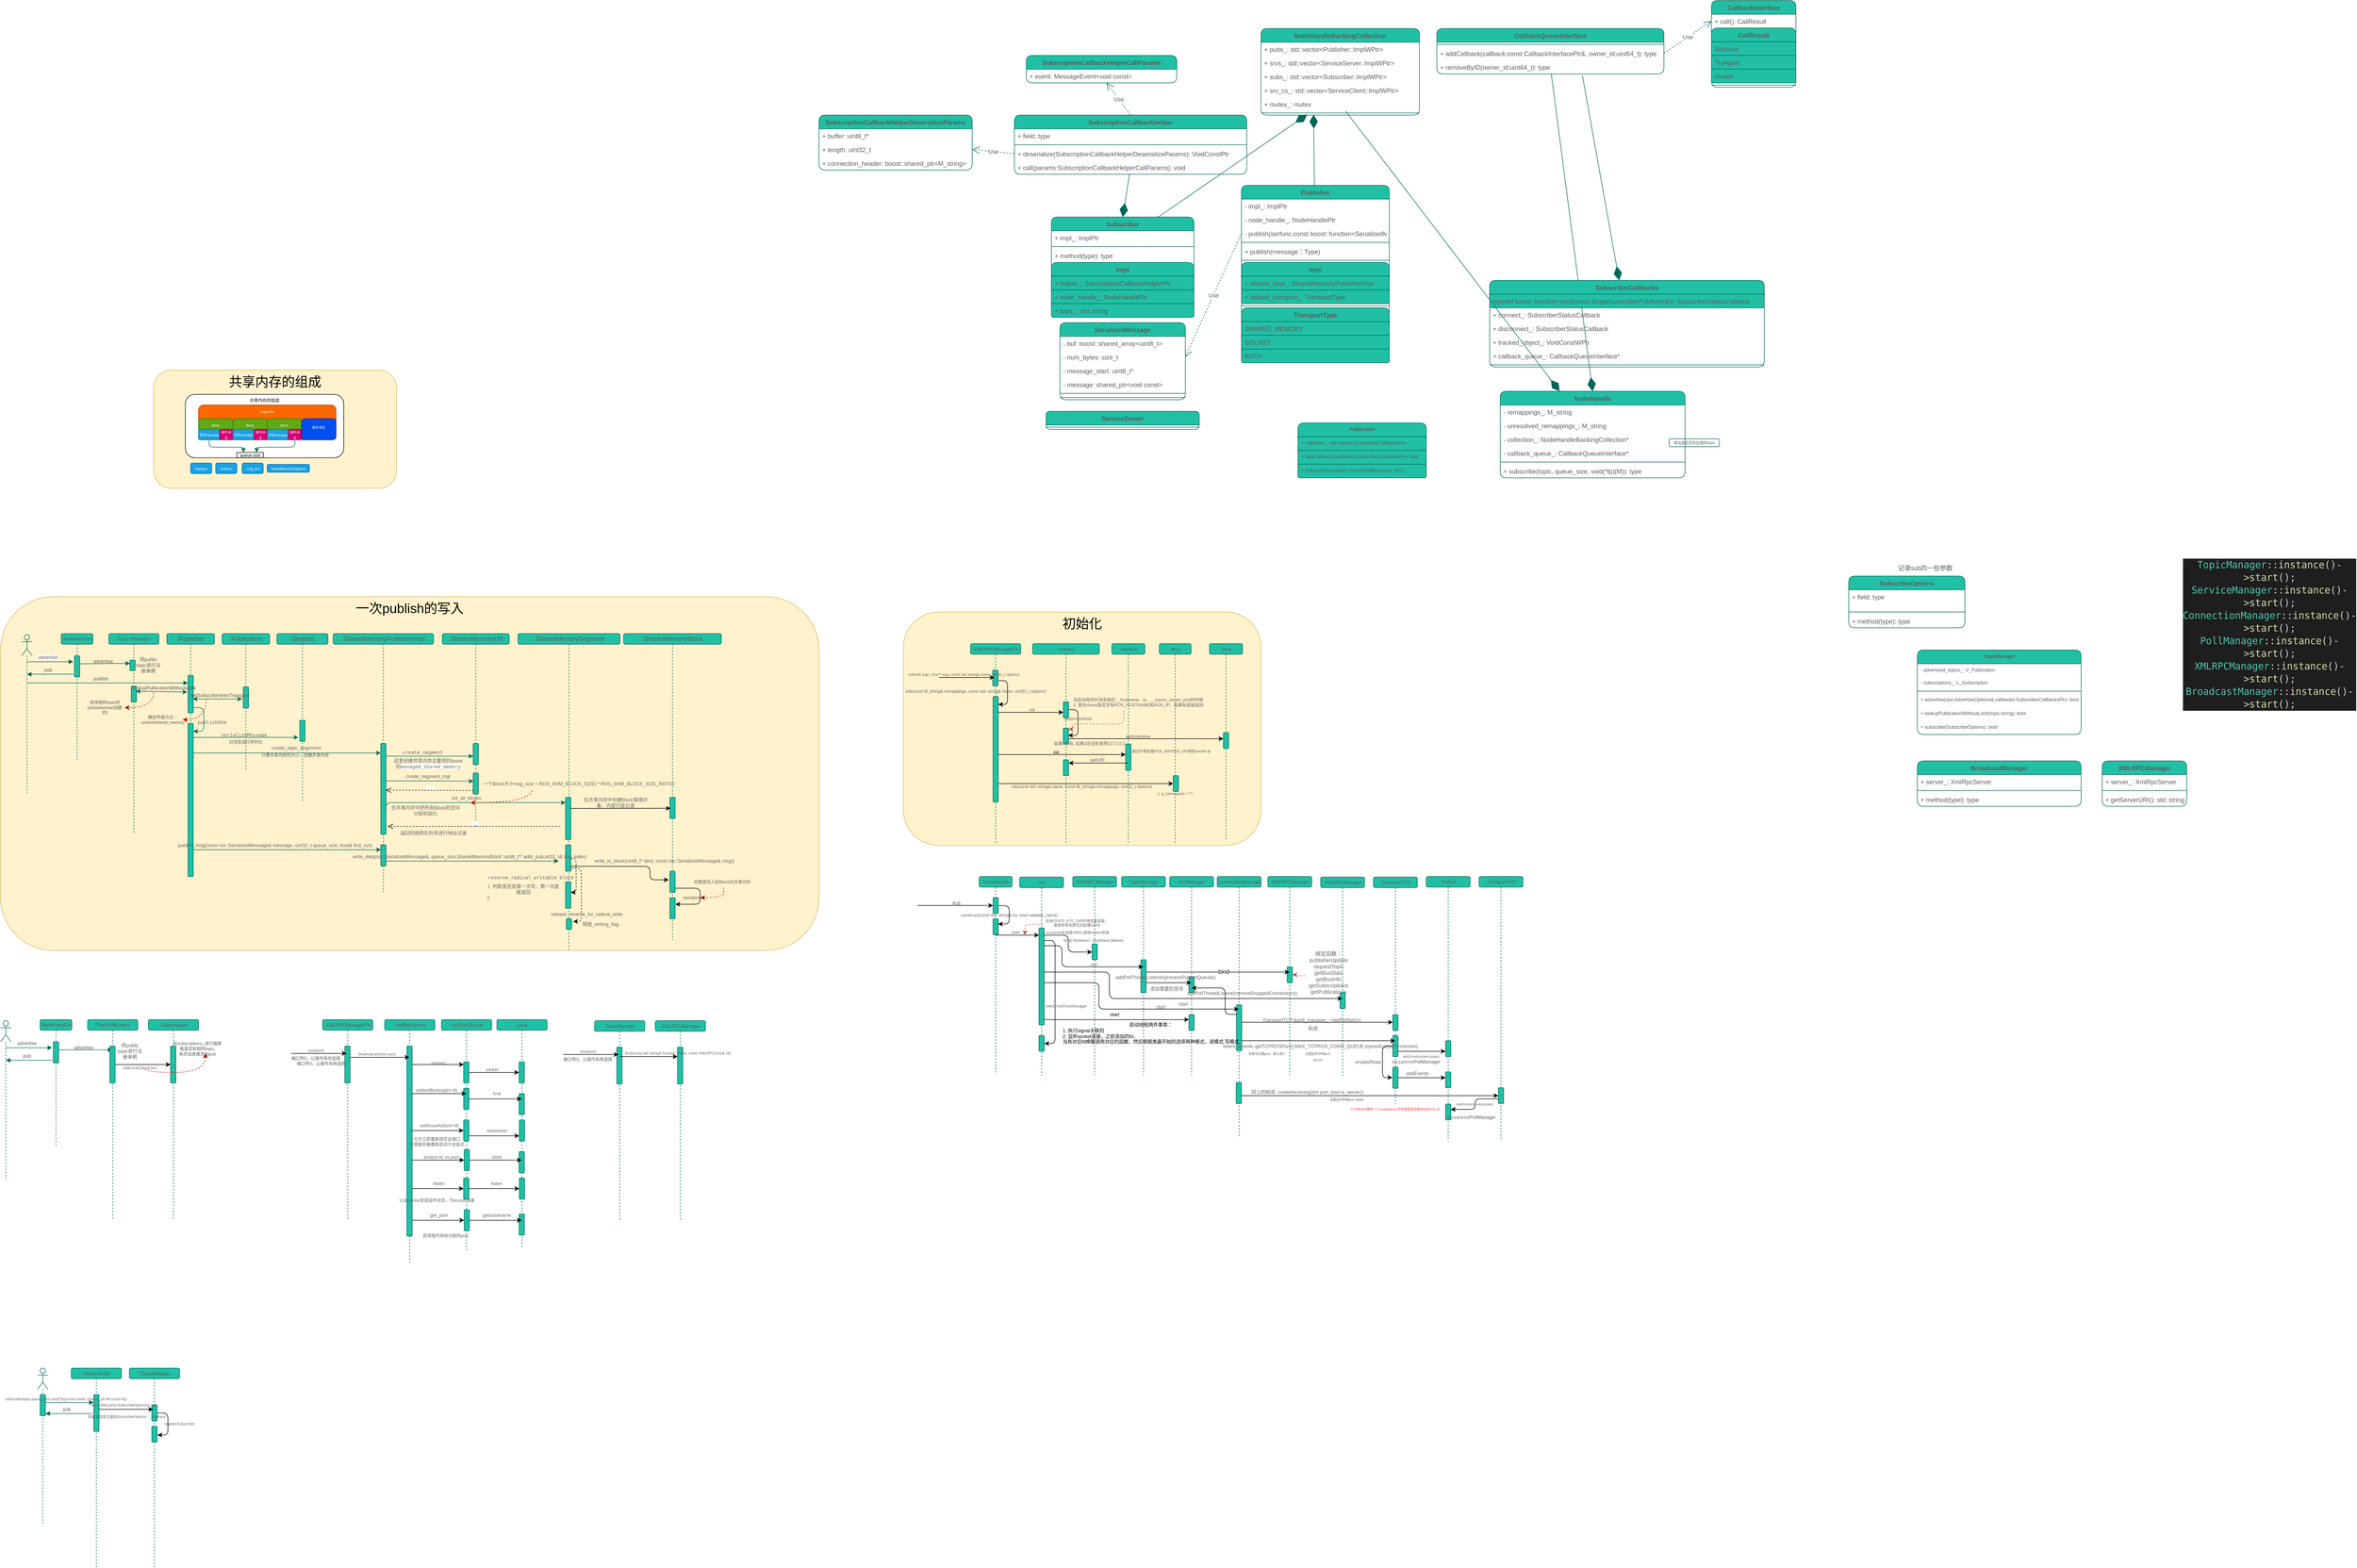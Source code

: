<mxfile version="18.0.5" type="github">
  <diagram id="MToADi66JZhhlWnkmp-e" name="Page-1">
    <mxGraphModel dx="3936" dy="331" grid="1" gridSize="10" guides="1" tooltips="1" connect="1" arrows="1" fold="1" page="1" pageScale="1" pageWidth="827" pageHeight="1169" math="0" shadow="0">
      <root>
        <mxCell id="0" />
        <mxCell id="1" parent="0" />
        <mxCell id="eevFdOWoKw9s9U8n2egH-73" value="初始化" style="rounded=1;whiteSpace=wrap;html=1;labelBackgroundColor=none;fontSize=25;fillColor=#fff2cc;strokeColor=#d6b656;verticalAlign=top;" parent="1" vertex="1">
          <mxGeometry x="-1240" y="1198" width="677" height="442" as="geometry" />
        </mxCell>
        <mxCell id="o8y-r7VUPwrzjbtrSsSG-99" value="将public topic进行注册单例" style="text;html=1;strokeColor=none;fillColor=none;align=center;verticalAlign=middle;whiteSpace=wrap;rounded=1;labelBackgroundColor=none;labelBorderColor=none;fontSize=9;fontColor=#5C5C5C;" parent="1" vertex="1">
          <mxGeometry x="-2730" y="2020" width="50" height="20" as="geometry" />
        </mxCell>
        <mxCell id="o8y-r7VUPwrzjbtrSsSG-22" value="共享内存的组成" style="rounded=1;whiteSpace=wrap;html=1;labelBackgroundColor=none;fontSize=25;fillColor=#fff2cc;strokeColor=#d6b656;verticalAlign=top;" parent="1" vertex="1">
          <mxGeometry x="-2660" y="740" width="460" height="223.75" as="geometry" />
        </mxCell>
        <mxCell id="o8y-r7VUPwrzjbtrSsSG-21" value="一次publish的写入" style="rounded=1;whiteSpace=wrap;html=1;labelBackgroundColor=none;fontSize=25;fillColor=#fff2cc;strokeColor=#d6b656;verticalAlign=top;" parent="1" vertex="1">
          <mxGeometry x="-2950" y="1169" width="1550" height="670" as="geometry" />
        </mxCell>
        <mxCell id="7yC5_w0B2bvMUAVsZm6d-24" value="Publisher" style="swimlane;fontStyle=1;align=center;verticalAlign=top;childLayout=stackLayout;horizontal=1;startSize=26;horizontalStack=0;resizeParent=1;resizeParentMax=0;resizeLast=0;collapsible=1;marginBottom=0;rounded=1;fillColor=#21C0A5;strokeColor=#006658;fontColor=#5C5C5C;" parent="1" vertex="1">
          <mxGeometry x="-600" y="390" width="280" height="336" as="geometry" />
        </mxCell>
        <mxCell id="7yC5_w0B2bvMUAVsZm6d-25" value="- impl_: ImplPtr" style="text;strokeColor=none;fillColor=none;align=left;verticalAlign=top;spacingLeft=4;spacingRight=4;overflow=hidden;rotatable=0;points=[[0,0.5],[1,0.5]];portConstraint=eastwest;rounded=1;fontColor=#5C5C5C;" parent="7yC5_w0B2bvMUAVsZm6d-24" vertex="1">
          <mxGeometry y="26" width="280" height="26" as="geometry" />
        </mxCell>
        <mxCell id="7yC5_w0B2bvMUAVsZm6d-28" value="- node_handle_: NodeHandlePtr" style="text;strokeColor=none;fillColor=none;align=left;verticalAlign=top;spacingLeft=4;spacingRight=4;overflow=hidden;rotatable=0;points=[[0,0.5],[1,0.5]];portConstraint=eastwest;rounded=1;fontColor=#5C5C5C;" parent="7yC5_w0B2bvMUAVsZm6d-24" vertex="1">
          <mxGeometry y="52" width="280" height="26" as="geometry" />
        </mxCell>
        <mxCell id="7yC5_w0B2bvMUAVsZm6d-193" value="- publish(serfunc:const boost::function&lt;SerializedMessage(void)&gt;&amp;,SerializedMessage): NodeHandlePtr" style="text;strokeColor=none;fillColor=none;align=left;verticalAlign=top;spacingLeft=4;spacingRight=4;overflow=hidden;rotatable=0;points=[[0,0.5],[1,0.5]];portConstraint=eastwest;rounded=1;fontColor=#5C5C5C;" parent="7yC5_w0B2bvMUAVsZm6d-24" vertex="1">
          <mxGeometry y="78" width="280" height="26" as="geometry" />
        </mxCell>
        <mxCell id="7yC5_w0B2bvMUAVsZm6d-191" value="" style="line;strokeWidth=1;fillColor=none;align=left;verticalAlign=middle;spacingTop=-1;spacingLeft=3;spacingRight=3;rotatable=0;labelPosition=right;points=[];portConstraint=eastwest;rounded=1;strokeColor=#006658;fontColor=#5C5C5C;" parent="7yC5_w0B2bvMUAVsZm6d-24" vertex="1">
          <mxGeometry y="104" width="280" height="8" as="geometry" />
        </mxCell>
        <mxCell id="7yC5_w0B2bvMUAVsZm6d-189" value="+ publish(message：Type)" style="text;strokeColor=none;fillColor=none;align=left;verticalAlign=top;spacingLeft=4;spacingRight=4;overflow=hidden;rotatable=0;points=[[0,0.5],[1,0.5]];portConstraint=eastwest;rounded=1;fontColor=#5C5C5C;" parent="7yC5_w0B2bvMUAVsZm6d-24" vertex="1">
          <mxGeometry y="112" width="280" height="26" as="geometry" />
        </mxCell>
        <mxCell id="7yC5_w0B2bvMUAVsZm6d-26" value="" style="line;strokeWidth=1;fillColor=none;align=left;verticalAlign=middle;spacingTop=-1;spacingLeft=3;spacingRight=3;rotatable=0;labelPosition=right;points=[];portConstraint=eastwest;rounded=1;strokeColor=#006658;fontColor=#5C5C5C;" parent="7yC5_w0B2bvMUAVsZm6d-24" vertex="1">
          <mxGeometry y="138" width="280" height="8" as="geometry" />
        </mxCell>
        <mxCell id="7yC5_w0B2bvMUAVsZm6d-76" value="Impl" style="swimlane;fontStyle=1;align=center;verticalAlign=top;childLayout=stackLayout;horizontal=1;startSize=26;horizontalStack=0;resizeParent=1;resizeParentMax=0;resizeLast=0;collapsible=1;marginBottom=0;fillColor=#21C0A5;strokeColor=#006658;rounded=1;fontColor=#5C5C5C;" parent="7yC5_w0B2bvMUAVsZm6d-24" vertex="1">
          <mxGeometry y="146" width="280" height="190" as="geometry">
            <mxRectangle x="-590" y="602" width="200" height="26" as="alternateBounds" />
          </mxGeometry>
        </mxCell>
        <mxCell id="7yC5_w0B2bvMUAVsZm6d-77" value="+ shared_impl_: SharedMemoryPublisherImpl" style="text;strokeColor=#006658;fillColor=#21C0A5;align=left;verticalAlign=top;spacingLeft=4;spacingRight=4;overflow=hidden;rotatable=0;points=[[0,0.5],[1,0.5]];portConstraint=eastwest;rounded=1;fontColor=#5C5C5C;" parent="7yC5_w0B2bvMUAVsZm6d-76" vertex="1">
          <mxGeometry y="26" width="280" height="26" as="geometry" />
        </mxCell>
        <mxCell id="7yC5_w0B2bvMUAVsZm6d-80" value="+ default_transport_: TransportType" style="text;strokeColor=#006658;fillColor=#21C0A5;align=left;verticalAlign=top;spacingLeft=4;spacingRight=4;overflow=hidden;rotatable=0;points=[[0,0.5],[1,0.5]];portConstraint=eastwest;rounded=1;fontColor=#5C5C5C;" parent="7yC5_w0B2bvMUAVsZm6d-76" vertex="1">
          <mxGeometry y="52" width="280" height="26" as="geometry" />
        </mxCell>
        <mxCell id="7yC5_w0B2bvMUAVsZm6d-78" value="" style="line;strokeWidth=1;fillColor=none;align=left;verticalAlign=middle;spacingTop=-1;spacingLeft=3;spacingRight=3;rotatable=0;labelPosition=right;points=[];portConstraint=eastwest;rounded=1;strokeColor=#006658;fontColor=#5C5C5C;" parent="7yC5_w0B2bvMUAVsZm6d-76" vertex="1">
          <mxGeometry y="78" width="280" height="8" as="geometry" />
        </mxCell>
        <mxCell id="7yC5_w0B2bvMUAVsZm6d-81" value="TransportType" style="swimlane;fontStyle=1;align=center;verticalAlign=top;childLayout=stackLayout;horizontal=1;startSize=26;horizontalStack=0;resizeParent=1;resizeParentMax=0;resizeLast=0;collapsible=1;marginBottom=0;fillColor=#21C0A5;strokeColor=#006658;rounded=1;fontColor=#5C5C5C;" parent="7yC5_w0B2bvMUAVsZm6d-76" vertex="1">
          <mxGeometry y="86" width="280" height="104" as="geometry">
            <mxRectangle x="-590" y="602" width="200" height="26" as="alternateBounds" />
          </mxGeometry>
        </mxCell>
        <mxCell id="7yC5_w0B2bvMUAVsZm6d-82" value="SHARED_MEMORY" style="text;strokeColor=#006658;fillColor=#21C0A5;align=left;verticalAlign=top;spacingLeft=4;spacingRight=4;overflow=hidden;rotatable=0;points=[[0,0.5],[1,0.5]];portConstraint=eastwest;rounded=1;fontColor=#5C5C5C;" parent="7yC5_w0B2bvMUAVsZm6d-81" vertex="1">
          <mxGeometry y="26" width="280" height="26" as="geometry" />
        </mxCell>
        <mxCell id="7yC5_w0B2bvMUAVsZm6d-85" value="SOCKET" style="text;strokeColor=#006658;fillColor=#21C0A5;align=left;verticalAlign=top;spacingLeft=4;spacingRight=4;overflow=hidden;rotatable=0;points=[[0,0.5],[1,0.5]];portConstraint=eastwest;rounded=1;fontColor=#5C5C5C;" parent="7yC5_w0B2bvMUAVsZm6d-81" vertex="1">
          <mxGeometry y="52" width="280" height="26" as="geometry" />
        </mxCell>
        <mxCell id="7yC5_w0B2bvMUAVsZm6d-83" value="BOTH" style="text;strokeColor=#006658;fillColor=#21C0A5;align=left;verticalAlign=top;spacingLeft=4;spacingRight=4;overflow=hidden;rotatable=0;points=[[0,0.5],[1,0.5]];portConstraint=eastwest;rounded=1;fontColor=#5C5C5C;" parent="7yC5_w0B2bvMUAVsZm6d-81" vertex="1">
          <mxGeometry y="78" width="280" height="26" as="geometry" />
        </mxCell>
        <mxCell id="7yC5_w0B2bvMUAVsZm6d-34" value="CallbackQueueInterface" style="swimlane;fontStyle=1;align=center;verticalAlign=top;childLayout=stackLayout;horizontal=1;startSize=26;horizontalStack=0;resizeParent=1;resizeParentMax=0;resizeLast=0;collapsible=1;marginBottom=0;rounded=1;fillColor=#21C0A5;strokeColor=#006658;fontColor=#5C5C5C;" parent="1" vertex="1">
          <mxGeometry x="-230" y="93" width="430" height="86" as="geometry" />
        </mxCell>
        <mxCell id="7yC5_w0B2bvMUAVsZm6d-36" value="" style="line;strokeWidth=1;fillColor=none;align=left;verticalAlign=middle;spacingTop=-1;spacingLeft=3;spacingRight=3;rotatable=0;labelPosition=right;points=[];portConstraint=eastwest;rounded=1;strokeColor=#006658;fontColor=#5C5C5C;" parent="7yC5_w0B2bvMUAVsZm6d-34" vertex="1">
          <mxGeometry y="26" width="430" height="8" as="geometry" />
        </mxCell>
        <mxCell id="7yC5_w0B2bvMUAVsZm6d-37" value="+ addCallback(callback:const CallbackInterfacePtr&amp;, owner_id:uint64_t): type" style="text;strokeColor=none;fillColor=none;align=left;verticalAlign=top;spacingLeft=4;spacingRight=4;overflow=hidden;rotatable=0;points=[[0,0.5],[1,0.5]];portConstraint=eastwest;rounded=1;fontColor=#5C5C5C;" parent="7yC5_w0B2bvMUAVsZm6d-34" vertex="1">
          <mxGeometry y="34" width="430" height="26" as="geometry" />
        </mxCell>
        <mxCell id="7yC5_w0B2bvMUAVsZm6d-50" value="+ removeByID(owner_id:uint64_t): type" style="text;strokeColor=none;fillColor=none;align=left;verticalAlign=top;spacingLeft=4;spacingRight=4;overflow=hidden;rotatable=0;points=[[0,0.5],[1,0.5]];portConstraint=eastwest;rounded=1;fontColor=#5C5C5C;" parent="7yC5_w0B2bvMUAVsZm6d-34" vertex="1">
          <mxGeometry y="60" width="430" height="26" as="geometry" />
        </mxCell>
        <mxCell id="7yC5_w0B2bvMUAVsZm6d-39" value="CallbackInterface" style="swimlane;fontStyle=1;align=center;verticalAlign=top;childLayout=stackLayout;horizontal=1;startSize=26;horizontalStack=0;resizeParent=1;resizeParentMax=0;resizeLast=0;collapsible=1;marginBottom=0;rounded=1;fillColor=#21C0A5;strokeColor=#006658;fontColor=#5C5C5C;" parent="1" vertex="1">
          <mxGeometry x="290" y="40" width="160" height="164" as="geometry" />
        </mxCell>
        <mxCell id="7yC5_w0B2bvMUAVsZm6d-42" value="+ call(): CallResult" style="text;strokeColor=none;fillColor=none;align=left;verticalAlign=top;spacingLeft=4;spacingRight=4;overflow=hidden;rotatable=0;points=[[0,0.5],[1,0.5]];portConstraint=eastwest;rounded=1;fontColor=#5C5C5C;" parent="7yC5_w0B2bvMUAVsZm6d-39" vertex="1">
          <mxGeometry y="26" width="160" height="26" as="geometry" />
        </mxCell>
        <mxCell id="7yC5_w0B2bvMUAVsZm6d-43" value="CallResult" style="swimlane;fontStyle=1;childLayout=stackLayout;horizontal=1;startSize=26;fillColor=#21C0A5;horizontalStack=0;resizeParent=1;resizeParentMax=0;resizeLast=0;collapsible=1;marginBottom=0;strokeColor=#006658;rounded=1;fontColor=#5C5C5C;" parent="7yC5_w0B2bvMUAVsZm6d-39" vertex="1">
          <mxGeometry y="52" width="160" height="104" as="geometry" />
        </mxCell>
        <mxCell id="7yC5_w0B2bvMUAVsZm6d-44" value="Success" style="text;strokeColor=#006658;fillColor=#21C0A5;align=left;verticalAlign=top;spacingLeft=4;spacingRight=4;overflow=hidden;rotatable=0;points=[[0,0.5],[1,0.5]];portConstraint=eastwest;rounded=1;fontColor=#5C5C5C;" parent="7yC5_w0B2bvMUAVsZm6d-43" vertex="1">
          <mxGeometry y="26" width="160" height="26" as="geometry" />
        </mxCell>
        <mxCell id="7yC5_w0B2bvMUAVsZm6d-45" value="TryAgain" style="text;strokeColor=#006658;fillColor=#21C0A5;align=left;verticalAlign=top;spacingLeft=4;spacingRight=4;overflow=hidden;rotatable=0;points=[[0,0.5],[1,0.5]];portConstraint=eastwest;rounded=1;fontColor=#5C5C5C;" parent="7yC5_w0B2bvMUAVsZm6d-43" vertex="1">
          <mxGeometry y="52" width="160" height="26" as="geometry" />
        </mxCell>
        <mxCell id="7yC5_w0B2bvMUAVsZm6d-46" value="Invalid" style="text;strokeColor=#006658;fillColor=#21C0A5;align=left;verticalAlign=top;spacingLeft=4;spacingRight=4;overflow=hidden;rotatable=0;points=[[0,0.5],[1,0.5]];portConstraint=eastwest;rounded=1;fontColor=#5C5C5C;" parent="7yC5_w0B2bvMUAVsZm6d-43" vertex="1">
          <mxGeometry y="78" width="160" height="26" as="geometry" />
        </mxCell>
        <mxCell id="7yC5_w0B2bvMUAVsZm6d-41" value="" style="line;strokeWidth=1;fillColor=none;align=left;verticalAlign=middle;spacingTop=-1;spacingLeft=3;spacingRight=3;rotatable=0;labelPosition=right;points=[];portConstraint=eastwest;rounded=1;strokeColor=#006658;fontColor=#5C5C5C;" parent="7yC5_w0B2bvMUAVsZm6d-39" vertex="1">
          <mxGeometry y="156" width="160" height="8" as="geometry" />
        </mxCell>
        <mxCell id="7yC5_w0B2bvMUAVsZm6d-49" value="Use" style="endArrow=open;endSize=12;dashed=1;html=1;rounded=1;exitX=1;exitY=0.5;exitDx=0;exitDy=0;entryX=0;entryY=0.5;entryDx=0;entryDy=0;strokeColor=#006658;fontColor=#5C5C5C;" parent="1" source="7yC5_w0B2bvMUAVsZm6d-37" target="7yC5_w0B2bvMUAVsZm6d-42" edge="1">
          <mxGeometry width="160" relative="1" as="geometry">
            <mxPoint x="90" y="310" as="sourcePoint" />
            <mxPoint x="250" y="310" as="targetPoint" />
          </mxGeometry>
        </mxCell>
        <mxCell id="7yC5_w0B2bvMUAVsZm6d-51" value="NodeHandle" style="swimlane;fontStyle=1;align=center;verticalAlign=top;childLayout=stackLayout;horizontal=1;startSize=26;horizontalStack=0;resizeParent=1;resizeParentMax=0;resizeLast=0;collapsible=1;marginBottom=0;rounded=1;fillColor=#21C0A5;strokeColor=#006658;fontColor=#5C5C5C;" parent="1" vertex="1">
          <mxGeometry x="-110" y="780" width="350" height="164" as="geometry" />
        </mxCell>
        <mxCell id="7yC5_w0B2bvMUAVsZm6d-56" value="- remappings_: M_string" style="text;strokeColor=none;fillColor=none;align=left;verticalAlign=top;spacingLeft=4;spacingRight=4;overflow=hidden;rotatable=0;points=[[0,0.5],[1,0.5]];portConstraint=eastwest;rounded=1;fontColor=#5C5C5C;" parent="7yC5_w0B2bvMUAVsZm6d-51" vertex="1">
          <mxGeometry y="26" width="350" height="26" as="geometry" />
        </mxCell>
        <mxCell id="7yC5_w0B2bvMUAVsZm6d-57" value="- unresolved_remappings_: M_string" style="text;strokeColor=none;fillColor=none;align=left;verticalAlign=top;spacingLeft=4;spacingRight=4;overflow=hidden;rotatable=0;points=[[0,0.5],[1,0.5]];portConstraint=eastwest;rounded=1;fontColor=#5C5C5C;" parent="7yC5_w0B2bvMUAVsZm6d-51" vertex="1">
          <mxGeometry y="52" width="350" height="26" as="geometry" />
        </mxCell>
        <mxCell id="7yC5_w0B2bvMUAVsZm6d-58" value="- collection_: NodeHandleBackingCollection*" style="text;strokeColor=none;fillColor=none;align=left;verticalAlign=top;spacingLeft=4;spacingRight=4;overflow=hidden;rotatable=0;points=[[0,0.5],[1,0.5]];portConstraint=eastwest;rounded=1;fontColor=#5C5C5C;" parent="7yC5_w0B2bvMUAVsZm6d-51" vertex="1">
          <mxGeometry y="78" width="350" height="26" as="geometry" />
        </mxCell>
        <mxCell id="7yC5_w0B2bvMUAVsZm6d-59" value="- callback_queue_: CallbackQueueInterface*" style="text;strokeColor=none;fillColor=none;align=left;verticalAlign=top;spacingLeft=4;spacingRight=4;overflow=hidden;rotatable=0;points=[[0,0.5],[1,0.5]];portConstraint=eastwest;rounded=1;fontColor=#5C5C5C;" parent="7yC5_w0B2bvMUAVsZm6d-51" vertex="1">
          <mxGeometry y="104" width="350" height="26" as="geometry" />
        </mxCell>
        <mxCell id="7yC5_w0B2bvMUAVsZm6d-53" value="" style="line;strokeWidth=1;fillColor=none;align=left;verticalAlign=middle;spacingTop=-1;spacingLeft=3;spacingRight=3;rotatable=0;labelPosition=right;points=[];portConstraint=eastwest;rounded=1;strokeColor=#006658;fontColor=#5C5C5C;" parent="7yC5_w0B2bvMUAVsZm6d-51" vertex="1">
          <mxGeometry y="130" width="350" height="8" as="geometry" />
        </mxCell>
        <mxCell id="7yC5_w0B2bvMUAVsZm6d-54" value="+ subscribe(topic, queue_size, void(*fp)(M)): type" style="text;strokeColor=none;fillColor=none;align=left;verticalAlign=top;spacingLeft=4;spacingRight=4;overflow=hidden;rotatable=0;points=[[0,0.5],[1,0.5]];portConstraint=eastwest;rounded=1;fontColor=#5C5C5C;" parent="7yC5_w0B2bvMUAVsZm6d-51" vertex="1">
          <mxGeometry y="138" width="350" height="26" as="geometry" />
        </mxCell>
        <mxCell id="7yC5_w0B2bvMUAVsZm6d-60" value="NodeHandleBackingCollection" style="swimlane;fontStyle=1;align=center;verticalAlign=top;childLayout=stackLayout;horizontal=1;startSize=26;horizontalStack=0;resizeParent=1;resizeParentMax=0;resizeLast=0;collapsible=1;marginBottom=0;rounded=1;fillColor=#21C0A5;strokeColor=#006658;fontColor=#5C5C5C;" parent="1" vertex="1">
          <mxGeometry x="-563" y="93" width="300" height="164" as="geometry" />
        </mxCell>
        <mxCell id="7yC5_w0B2bvMUAVsZm6d-61" value="+ pubs_: std::vector&lt;Publisher::ImplWPtr&gt;" style="text;strokeColor=none;fillColor=none;align=left;verticalAlign=top;spacingLeft=4;spacingRight=4;overflow=hidden;rotatable=0;points=[[0,0.5],[1,0.5]];portConstraint=eastwest;rounded=1;fontColor=#5C5C5C;" parent="7yC5_w0B2bvMUAVsZm6d-60" vertex="1">
          <mxGeometry y="26" width="300" height="26" as="geometry" />
        </mxCell>
        <mxCell id="7yC5_w0B2bvMUAVsZm6d-64" value="+ srvs_: std::vector&lt;ServiceServer::ImplWPtr&gt;" style="text;strokeColor=none;fillColor=none;align=left;verticalAlign=top;spacingLeft=4;spacingRight=4;overflow=hidden;rotatable=0;points=[[0,0.5],[1,0.5]];portConstraint=eastwest;rounded=1;fontColor=#5C5C5C;" parent="7yC5_w0B2bvMUAVsZm6d-60" vertex="1">
          <mxGeometry y="52" width="300" height="26" as="geometry" />
        </mxCell>
        <mxCell id="7yC5_w0B2bvMUAVsZm6d-65" value="+ subs_: std::vector&lt;Subscriber::ImplWPtr&gt;" style="text;strokeColor=none;fillColor=none;align=left;verticalAlign=top;spacingLeft=4;spacingRight=4;overflow=hidden;rotatable=0;points=[[0,0.5],[1,0.5]];portConstraint=eastwest;rounded=1;fontColor=#5C5C5C;" parent="7yC5_w0B2bvMUAVsZm6d-60" vertex="1">
          <mxGeometry y="78" width="300" height="26" as="geometry" />
        </mxCell>
        <mxCell id="7yC5_w0B2bvMUAVsZm6d-66" value="+ srv_cs_: std::vector&lt;ServiceClient::ImplWPtr&gt;" style="text;strokeColor=none;fillColor=none;align=left;verticalAlign=top;spacingLeft=4;spacingRight=4;overflow=hidden;rotatable=0;points=[[0,0.5],[1,0.5]];portConstraint=eastwest;rounded=1;fontColor=#5C5C5C;" parent="7yC5_w0B2bvMUAVsZm6d-60" vertex="1">
          <mxGeometry y="104" width="300" height="26" as="geometry" />
        </mxCell>
        <mxCell id="7yC5_w0B2bvMUAVsZm6d-72" value="+ mutex_: mutex" style="text;strokeColor=none;fillColor=none;align=left;verticalAlign=top;spacingLeft=4;spacingRight=4;overflow=hidden;rotatable=0;points=[[0,0.5],[1,0.5]];portConstraint=eastwest;rounded=1;fontColor=#5C5C5C;" parent="7yC5_w0B2bvMUAVsZm6d-60" vertex="1">
          <mxGeometry y="130" width="300" height="26" as="geometry" />
        </mxCell>
        <mxCell id="7yC5_w0B2bvMUAVsZm6d-62" value="" style="line;strokeWidth=1;fillColor=none;align=left;verticalAlign=middle;spacingTop=-1;spacingLeft=3;spacingRight=3;rotatable=0;labelPosition=right;points=[];portConstraint=eastwest;rounded=1;strokeColor=#006658;fontColor=#5C5C5C;" parent="7yC5_w0B2bvMUAVsZm6d-60" vertex="1">
          <mxGeometry y="156" width="300" height="8" as="geometry" />
        </mxCell>
        <mxCell id="7yC5_w0B2bvMUAVsZm6d-74" value="" style="endArrow=diamondThin;endFill=1;endSize=24;html=1;rounded=1;entryX=0.5;entryY=0;entryDx=0;entryDy=0;strokeColor=#006658;fontColor=#5C5C5C;" parent="1" source="7yC5_w0B2bvMUAVsZm6d-50" target="7yC5_w0B2bvMUAVsZm6d-51" edge="1">
          <mxGeometry width="160" relative="1" as="geometry">
            <mxPoint x="-530" y="310" as="sourcePoint" />
            <mxPoint x="-370" y="310" as="targetPoint" />
          </mxGeometry>
        </mxCell>
        <mxCell id="7yC5_w0B2bvMUAVsZm6d-86" value="SubscriberCallbacks" style="swimlane;fontStyle=1;align=center;verticalAlign=top;childLayout=stackLayout;horizontal=1;startSize=26;horizontalStack=0;resizeParent=1;resizeParentMax=0;resizeLast=0;collapsible=1;marginBottom=0;rounded=1;fillColor=#21C0A5;strokeColor=#006658;fontColor=#5C5C5C;" parent="1" vertex="1">
          <mxGeometry x="-130" y="570" width="520" height="164" as="geometry" />
        </mxCell>
        <mxCell id="7yC5_w0B2bvMUAVsZm6d-87" value="typedef boost::function&lt;void(const SingleSubscriberPublisher&amp;)&gt; SubscriberStatusCallback;" style="text;strokeColor=#006658;fillColor=#21C0A5;align=left;verticalAlign=top;spacingLeft=4;spacingRight=4;overflow=hidden;rotatable=0;points=[[0,0.5],[1,0.5]];portConstraint=eastwest;rounded=1;fontColor=#5C5C5C;" parent="7yC5_w0B2bvMUAVsZm6d-86" vertex="1">
          <mxGeometry y="26" width="520" height="26" as="geometry" />
        </mxCell>
        <mxCell id="7yC5_w0B2bvMUAVsZm6d-92" value="+ connect_: SubscriberStatusCallback" style="text;strokeColor=none;fillColor=none;align=left;verticalAlign=top;spacingLeft=4;spacingRight=4;overflow=hidden;rotatable=0;points=[[0,0.5],[1,0.5]];portConstraint=eastwest;rounded=1;fontColor=#5C5C5C;" parent="7yC5_w0B2bvMUAVsZm6d-86" vertex="1">
          <mxGeometry y="52" width="520" height="26" as="geometry" />
        </mxCell>
        <mxCell id="7yC5_w0B2bvMUAVsZm6d-93" value="+ disconnect_: SubscriberStatusCallback" style="text;strokeColor=none;fillColor=none;align=left;verticalAlign=top;spacingLeft=4;spacingRight=4;overflow=hidden;rotatable=0;points=[[0,0.5],[1,0.5]];portConstraint=eastwest;rounded=1;fontColor=#5C5C5C;" parent="7yC5_w0B2bvMUAVsZm6d-86" vertex="1">
          <mxGeometry y="78" width="520" height="26" as="geometry" />
        </mxCell>
        <mxCell id="7yC5_w0B2bvMUAVsZm6d-94" value="+ tracked_object_: VoidConstWPtr" style="text;strokeColor=none;fillColor=none;align=left;verticalAlign=top;spacingLeft=4;spacingRight=4;overflow=hidden;rotatable=0;points=[[0,0.5],[1,0.5]];portConstraint=eastwest;rounded=1;fontColor=#5C5C5C;" parent="7yC5_w0B2bvMUAVsZm6d-86" vertex="1">
          <mxGeometry y="104" width="520" height="26" as="geometry" />
        </mxCell>
        <mxCell id="7yC5_w0B2bvMUAVsZm6d-96" value="+ callback_queue_: CallbackQueueInterface*" style="text;strokeColor=none;fillColor=none;align=left;verticalAlign=top;spacingLeft=4;spacingRight=4;overflow=hidden;rotatable=0;points=[[0,0.5],[1,0.5]];portConstraint=eastwest;rounded=1;fontColor=#5C5C5C;" parent="7yC5_w0B2bvMUAVsZm6d-86" vertex="1">
          <mxGeometry y="130" width="520" height="26" as="geometry" />
        </mxCell>
        <mxCell id="7yC5_w0B2bvMUAVsZm6d-88" value="" style="line;strokeWidth=1;fillColor=none;align=left;verticalAlign=middle;spacingTop=-1;spacingLeft=3;spacingRight=3;rotatable=0;labelPosition=right;points=[];portConstraint=eastwest;rounded=1;strokeColor=#006658;fontColor=#5C5C5C;" parent="7yC5_w0B2bvMUAVsZm6d-86" vertex="1">
          <mxGeometry y="156" width="520" height="8" as="geometry" />
        </mxCell>
        <mxCell id="7yC5_w0B2bvMUAVsZm6d-97" value="" style="endArrow=diamondThin;endFill=1;endSize=24;html=1;rounded=1;exitX=0.641;exitY=1.115;exitDx=0;exitDy=0;exitPerimeter=0;strokeColor=#006658;fontColor=#5C5C5C;" parent="1" source="7yC5_w0B2bvMUAVsZm6d-50" target="7yC5_w0B2bvMUAVsZm6d-86" edge="1">
          <mxGeometry width="160" relative="1" as="geometry">
            <mxPoint x="-13.711" y="189.0" as="sourcePoint" />
            <mxPoint x="-135" y="370" as="targetPoint" />
          </mxGeometry>
        </mxCell>
        <mxCell id="7yC5_w0B2bvMUAVsZm6d-99" value="ServiceServer" style="swimlane;fontStyle=1;align=center;verticalAlign=top;childLayout=stackLayout;horizontal=1;startSize=26;horizontalStack=0;resizeParent=1;resizeParentMax=0;resizeLast=0;collapsible=1;marginBottom=0;rounded=1;fillColor=#21C0A5;strokeColor=#006658;fontColor=#5C5C5C;" parent="1" vertex="1">
          <mxGeometry x="-970" y="818" width="290" height="34" as="geometry" />
        </mxCell>
        <mxCell id="7yC5_w0B2bvMUAVsZm6d-101" value="" style="line;strokeWidth=1;fillColor=none;align=left;verticalAlign=middle;spacingTop=-1;spacingLeft=3;spacingRight=3;rotatable=0;labelPosition=right;points=[];portConstraint=eastwest;rounded=1;strokeColor=#006658;fontColor=#5C5C5C;" parent="7yC5_w0B2bvMUAVsZm6d-99" vertex="1">
          <mxGeometry y="26" width="290" height="8" as="geometry" />
        </mxCell>
        <mxCell id="7yC5_w0B2bvMUAVsZm6d-112" value="Subscriber" style="swimlane;fontStyle=1;align=center;verticalAlign=top;childLayout=stackLayout;horizontal=1;startSize=26;horizontalStack=0;resizeParent=1;resizeParentMax=0;resizeLast=0;collapsible=1;marginBottom=0;rounded=1;fillColor=#21C0A5;strokeColor=#006658;fontColor=#5C5C5C;" parent="1" vertex="1">
          <mxGeometry x="-960" y="450" width="270" height="190" as="geometry" />
        </mxCell>
        <mxCell id="7yC5_w0B2bvMUAVsZm6d-113" value="+ impl_: ImplPtr" style="text;strokeColor=none;fillColor=none;align=left;verticalAlign=top;spacingLeft=4;spacingRight=4;overflow=hidden;rotatable=0;points=[[0,0.5],[1,0.5]];portConstraint=eastwest;rounded=1;fontColor=#5C5C5C;" parent="7yC5_w0B2bvMUAVsZm6d-112" vertex="1">
          <mxGeometry y="26" width="270" height="26" as="geometry" />
        </mxCell>
        <mxCell id="7yC5_w0B2bvMUAVsZm6d-114" value="" style="line;strokeWidth=1;fillColor=none;align=left;verticalAlign=middle;spacingTop=-1;spacingLeft=3;spacingRight=3;rotatable=0;labelPosition=right;points=[];portConstraint=eastwest;rounded=1;strokeColor=#006658;fontColor=#5C5C5C;" parent="7yC5_w0B2bvMUAVsZm6d-112" vertex="1">
          <mxGeometry y="52" width="270" height="8" as="geometry" />
        </mxCell>
        <mxCell id="7yC5_w0B2bvMUAVsZm6d-115" value="+ method(type): type" style="text;strokeColor=none;fillColor=none;align=left;verticalAlign=top;spacingLeft=4;spacingRight=4;overflow=hidden;rotatable=0;points=[[0,0.5],[1,0.5]];portConstraint=eastwest;rounded=1;fontColor=#5C5C5C;" parent="7yC5_w0B2bvMUAVsZm6d-112" vertex="1">
          <mxGeometry y="60" width="270" height="26" as="geometry" />
        </mxCell>
        <mxCell id="7yC5_w0B2bvMUAVsZm6d-116" value="Impl" style="swimlane;fontStyle=1;align=center;verticalAlign=top;childLayout=stackLayout;horizontal=1;startSize=26;horizontalStack=0;resizeParent=1;resizeParentMax=0;resizeLast=0;collapsible=1;marginBottom=0;fillColor=#21C0A5;strokeColor=#006658;rounded=1;fontColor=#5C5C5C;" parent="7yC5_w0B2bvMUAVsZm6d-112" vertex="1">
          <mxGeometry y="86" width="270" height="104" as="geometry">
            <mxRectangle x="-590" y="602" width="200" height="26" as="alternateBounds" />
          </mxGeometry>
        </mxCell>
        <mxCell id="7yC5_w0B2bvMUAVsZm6d-117" value="+ helper_: SubscriptionCallbackHelperPtr" style="text;strokeColor=#006658;fillColor=#21C0A5;align=left;verticalAlign=top;spacingLeft=4;spacingRight=4;overflow=hidden;rotatable=0;points=[[0,0.5],[1,0.5]];portConstraint=eastwest;rounded=1;fontColor=#5C5C5C;" parent="7yC5_w0B2bvMUAVsZm6d-116" vertex="1">
          <mxGeometry y="26" width="270" height="26" as="geometry" />
        </mxCell>
        <mxCell id="7yC5_w0B2bvMUAVsZm6d-118" value="+ node_handle_: NodeHandlePtr" style="text;strokeColor=#006658;fillColor=#21C0A5;align=left;verticalAlign=top;spacingLeft=4;spacingRight=4;overflow=hidden;rotatable=0;points=[[0,0.5],[1,0.5]];portConstraint=eastwest;rounded=1;fontColor=#5C5C5C;" parent="7yC5_w0B2bvMUAVsZm6d-116" vertex="1">
          <mxGeometry y="52" width="270" height="26" as="geometry" />
        </mxCell>
        <mxCell id="7yC5_w0B2bvMUAVsZm6d-142" value="+ topic_: std::string" style="text;strokeColor=#006658;fillColor=#21C0A5;align=left;verticalAlign=top;spacingLeft=4;spacingRight=4;overflow=hidden;rotatable=0;points=[[0,0.5],[1,0.5]];portConstraint=eastwest;rounded=1;fontColor=#5C5C5C;" parent="7yC5_w0B2bvMUAVsZm6d-116" vertex="1">
          <mxGeometry y="78" width="270" height="26" as="geometry" />
        </mxCell>
        <mxCell id="7yC5_w0B2bvMUAVsZm6d-125" value="SubscriptionCallbackHelper" style="swimlane;fontStyle=1;align=center;verticalAlign=top;childLayout=stackLayout;horizontal=1;startSize=26;horizontalStack=0;resizeParent=1;resizeParentMax=0;resizeLast=0;collapsible=1;marginBottom=0;rounded=1;fillColor=#21C0A5;strokeColor=#006658;fontColor=#5C5C5C;" parent="1" vertex="1">
          <mxGeometry x="-1030" y="257" width="440" height="112" as="geometry" />
        </mxCell>
        <mxCell id="7yC5_w0B2bvMUAVsZm6d-126" value="+ field: type" style="text;strokeColor=none;fillColor=none;align=left;verticalAlign=top;spacingLeft=4;spacingRight=4;overflow=hidden;rotatable=0;points=[[0,0.5],[1,0.5]];portConstraint=eastwest;rounded=1;fontColor=#5C5C5C;" parent="7yC5_w0B2bvMUAVsZm6d-125" vertex="1">
          <mxGeometry y="26" width="440" height="26" as="geometry" />
        </mxCell>
        <mxCell id="7yC5_w0B2bvMUAVsZm6d-127" value="" style="line;strokeWidth=1;fillColor=none;align=left;verticalAlign=middle;spacingTop=-1;spacingLeft=3;spacingRight=3;rotatable=0;labelPosition=right;points=[];portConstraint=eastwest;rounded=1;strokeColor=#006658;fontColor=#5C5C5C;" parent="7yC5_w0B2bvMUAVsZm6d-125" vertex="1">
          <mxGeometry y="52" width="440" height="8" as="geometry" />
        </mxCell>
        <mxCell id="7yC5_w0B2bvMUAVsZm6d-139" value="+ deserialize(SubscriptionCallbackHelperDeserializeParams): VoidConstPtr" style="text;strokeColor=none;fillColor=none;align=left;verticalAlign=top;spacingLeft=4;spacingRight=4;overflow=hidden;rotatable=0;points=[[0,0.5],[1,0.5]];portConstraint=eastwest;rounded=1;fontColor=#5C5C5C;" parent="7yC5_w0B2bvMUAVsZm6d-125" vertex="1">
          <mxGeometry y="60" width="440" height="26" as="geometry" />
        </mxCell>
        <mxCell id="7yC5_w0B2bvMUAVsZm6d-128" value="+ call(params:SubscriptionCallbackHelperCallParams): void" style="text;strokeColor=none;fillColor=none;align=left;verticalAlign=top;spacingLeft=4;spacingRight=4;overflow=hidden;rotatable=0;points=[[0,0.5],[1,0.5]];portConstraint=eastwest;rounded=1;fontColor=#5C5C5C;" parent="7yC5_w0B2bvMUAVsZm6d-125" vertex="1">
          <mxGeometry y="86" width="440" height="26" as="geometry" />
        </mxCell>
        <mxCell id="7yC5_w0B2bvMUAVsZm6d-129" value="SubscriptionCallbackHelperCallParams" style="swimlane;fontStyle=1;align=center;verticalAlign=top;childLayout=stackLayout;horizontal=1;startSize=26;horizontalStack=0;resizeParent=1;resizeParentMax=0;resizeLast=0;collapsible=1;marginBottom=0;rounded=1;fillColor=#21C0A5;strokeColor=#006658;fontColor=#5C5C5C;" parent="1" vertex="1">
          <mxGeometry x="-1007.5" y="144" width="285" height="52" as="geometry" />
        </mxCell>
        <mxCell id="7yC5_w0B2bvMUAVsZm6d-130" value="+ event: MessageEvent&lt;void const&gt;" style="text;strokeColor=none;fillColor=none;align=left;verticalAlign=top;spacingLeft=4;spacingRight=4;overflow=hidden;rotatable=0;points=[[0,0.5],[1,0.5]];portConstraint=eastwest;rounded=1;fontColor=#5C5C5C;" parent="7yC5_w0B2bvMUAVsZm6d-129" vertex="1">
          <mxGeometry y="26" width="285" height="26" as="geometry" />
        </mxCell>
        <mxCell id="7yC5_w0B2bvMUAVsZm6d-133" value="SubscriptionCallbackHelperDeserializeParams" style="swimlane;fontStyle=1;align=center;verticalAlign=top;childLayout=stackLayout;horizontal=1;startSize=26;horizontalStack=0;resizeParent=1;resizeParentMax=0;resizeLast=0;collapsible=1;marginBottom=0;rounded=1;fillColor=#21C0A5;strokeColor=#006658;fontColor=#5C5C5C;" parent="1" vertex="1">
          <mxGeometry x="-1400" y="257" width="290" height="104" as="geometry" />
        </mxCell>
        <mxCell id="7yC5_w0B2bvMUAVsZm6d-134" value="+ buffer: uint8_t*" style="text;strokeColor=none;fillColor=none;align=left;verticalAlign=top;spacingLeft=4;spacingRight=4;overflow=hidden;rotatable=0;points=[[0,0.5],[1,0.5]];portConstraint=eastwest;rounded=1;fontColor=#5C5C5C;" parent="7yC5_w0B2bvMUAVsZm6d-133" vertex="1">
          <mxGeometry y="26" width="290" height="26" as="geometry" />
        </mxCell>
        <mxCell id="7yC5_w0B2bvMUAVsZm6d-137" value="+ length: uint32_t" style="text;strokeColor=none;fillColor=none;align=left;verticalAlign=top;spacingLeft=4;spacingRight=4;overflow=hidden;rotatable=0;points=[[0,0.5],[1,0.5]];portConstraint=eastwest;rounded=1;fontColor=#5C5C5C;" parent="7yC5_w0B2bvMUAVsZm6d-133" vertex="1">
          <mxGeometry y="52" width="290" height="26" as="geometry" />
        </mxCell>
        <mxCell id="7yC5_w0B2bvMUAVsZm6d-138" value="+ connection_header: boost::shared_ptr&lt;M_string&gt;" style="text;strokeColor=none;fillColor=none;align=left;verticalAlign=top;spacingLeft=4;spacingRight=4;overflow=hidden;rotatable=0;points=[[0,0.5],[1,0.5]];portConstraint=eastwest;rounded=1;fontColor=#5C5C5C;" parent="7yC5_w0B2bvMUAVsZm6d-133" vertex="1">
          <mxGeometry y="78" width="290" height="26" as="geometry" />
        </mxCell>
        <mxCell id="7yC5_w0B2bvMUAVsZm6d-140" value="Use" style="endArrow=open;endSize=12;dashed=1;html=1;rounded=1;entryX=1;entryY=0.5;entryDx=0;entryDy=0;exitX=0;exitY=0.5;exitDx=0;exitDy=0;strokeColor=#006658;fontColor=#5C5C5C;" parent="1" source="7yC5_w0B2bvMUAVsZm6d-139" target="7yC5_w0B2bvMUAVsZm6d-137" edge="1">
          <mxGeometry width="160" relative="1" as="geometry">
            <mxPoint x="-1240" y="430" as="sourcePoint" />
            <mxPoint x="-1080" y="430" as="targetPoint" />
          </mxGeometry>
        </mxCell>
        <mxCell id="7yC5_w0B2bvMUAVsZm6d-141" value="Use" style="endArrow=open;endSize=12;dashed=1;html=1;rounded=1;exitX=0.5;exitY=0;exitDx=0;exitDy=0;strokeColor=#006658;fontColor=#5C5C5C;" parent="1" source="7yC5_w0B2bvMUAVsZm6d-125" target="7yC5_w0B2bvMUAVsZm6d-130" edge="1">
          <mxGeometry width="160" relative="1" as="geometry">
            <mxPoint x="-1020" y="340" as="sourcePoint" />
            <mxPoint x="-1120.0" y="332.0" as="targetPoint" />
          </mxGeometry>
        </mxCell>
        <mxCell id="7yC5_w0B2bvMUAVsZm6d-143" value="" style="endArrow=diamondThin;endFill=1;endSize=24;html=1;rounded=1;entryX=0.5;entryY=0;entryDx=0;entryDy=0;strokeColor=#006658;fontColor=#5C5C5C;" parent="1" source="7yC5_w0B2bvMUAVsZm6d-128" target="7yC5_w0B2bvMUAVsZm6d-112" edge="1">
          <mxGeometry width="160" relative="1" as="geometry">
            <mxPoint x="-478" y="267" as="sourcePoint" />
            <mxPoint x="-478.982" y="400" as="targetPoint" />
          </mxGeometry>
        </mxCell>
        <mxCell id="7yC5_w0B2bvMUAVsZm6d-144" value="" style="endArrow=diamondThin;endFill=1;endSize=24;html=1;rounded=1;entryX=0.291;entryY=0.868;entryDx=0;entryDy=0;entryPerimeter=0;exitX=0.75;exitY=0;exitDx=0;exitDy=0;strokeColor=#006658;fontColor=#5C5C5C;" parent="1" source="7yC5_w0B2bvMUAVsZm6d-112" target="7yC5_w0B2bvMUAVsZm6d-62" edge="1">
          <mxGeometry width="160" relative="1" as="geometry">
            <mxPoint x="-802.074" y="379" as="sourcePoint" />
            <mxPoint x="-815" y="460" as="targetPoint" />
          </mxGeometry>
        </mxCell>
        <mxCell id="7yC5_w0B2bvMUAVsZm6d-145" value="" style="endArrow=diamondThin;endFill=1;endSize=24;html=1;rounded=1;entryX=0.332;entryY=0.868;entryDx=0;entryDy=0;entryPerimeter=0;strokeColor=#006658;fontColor=#5C5C5C;" parent="1" source="7yC5_w0B2bvMUAVsZm6d-24" target="7yC5_w0B2bvMUAVsZm6d-62" edge="1">
          <mxGeometry width="160" relative="1" as="geometry">
            <mxPoint x="-747.5" y="460" as="sourcePoint" />
            <mxPoint x="-465.7" y="265.944" as="targetPoint" />
          </mxGeometry>
        </mxCell>
        <mxCell id="7yC5_w0B2bvMUAVsZm6d-148" value="advertise&#xa;" style="verticalAlign=bottom;endArrow=block;entryX=0.032;entryY=0.311;rounded=1;fontSize=9;fontColor=#5C5C5C;startArrow=none;exitX=1.004;exitY=0.202;exitDx=0;exitDy=0;exitPerimeter=0;entryDx=0;entryDy=0;entryPerimeter=0;strokeColor=#006658;labelBackgroundColor=none;" parent="1" target="7yC5_w0B2bvMUAVsZm6d-147" edge="1">
          <mxGeometry x="-0.068" y="-15" relative="1" as="geometry">
            <mxPoint x="-2799.96" y="1296.16" as="sourcePoint" />
            <mxPoint x="-2655" y="1295" as="targetPoint" />
            <mxPoint as="offset" />
          </mxGeometry>
        </mxCell>
        <mxCell id="7yC5_w0B2bvMUAVsZm6d-155" value=":&lt;span style=&quot;font-family: &amp;quot;droid sans mono&amp;quot;, &amp;quot;monospace&amp;quot;, monospace; font-size: 9px;&quot;&gt;&lt;font style=&quot;font-size: 9px;&quot;&gt;NodeHandle&lt;/font&gt;&lt;/span&gt;" style="shape=umlLifeline;perimeter=lifelinePerimeter;whiteSpace=wrap;html=1;container=1;collapsible=0;recursiveResize=0;outlineConnect=0;fontColor=#5C5C5C;fontSize=9;size=20;fillColor=#21C0A5;rounded=1;strokeColor=#006658;" parent="1" vertex="1">
          <mxGeometry x="-2835" y="1239" width="60" height="242" as="geometry" />
        </mxCell>
        <mxCell id="7yC5_w0B2bvMUAVsZm6d-158" value=":&lt;span style=&quot;font-family: &amp;quot;droid sans mono&amp;quot;, &amp;quot;monospace&amp;quot;, monospace; font-size: 9px;&quot;&gt;TopicManager&lt;/span&gt;" style="shape=umlLifeline;perimeter=lifelinePerimeter;whiteSpace=wrap;html=1;container=1;collapsible=0;recursiveResize=0;outlineConnect=0;fontColor=#5C5C5C;fontSize=9;size=20;fillColor=#21C0A5;labelBackgroundColor=none;rounded=1;labelBorderColor=none;strokeColor=#006658;" parent="1" vertex="1">
          <mxGeometry x="-2745" y="1239" width="95" height="377" as="geometry" />
        </mxCell>
        <mxCell id="7yC5_w0B2bvMUAVsZm6d-147" value="" style="html=1;points=[];perimeter=orthogonalPerimeter;rounded=1;fillColor=#21C0A5;strokeColor=#006658;fontColor=#5C5C5C;" parent="7yC5_w0B2bvMUAVsZm6d-158" vertex="1">
          <mxGeometry x="40" y="50" width="10" height="20" as="geometry" />
        </mxCell>
        <mxCell id="pAA4gorCor0sPrXs2YeK-40" value="" style="html=1;points=[];perimeter=orthogonalPerimeter;rounded=1;fillColor=#21C0A5;strokeColor=#006658;fontColor=#5C5C5C;" parent="7yC5_w0B2bvMUAVsZm6d-158" vertex="1">
          <mxGeometry x="42.5" y="99.5" width="10" height="30" as="geometry" />
        </mxCell>
        <mxCell id="7yC5_w0B2bvMUAVsZm6d-159" value="" style="html=1;points=[];perimeter=orthogonalPerimeter;rounded=1;fillColor=#21C0A5;strokeColor=#006658;fontColor=#5C5C5C;" parent="1" vertex="1">
          <mxGeometry x="-2810" y="1281" width="10" height="40" as="geometry" />
        </mxCell>
        <mxCell id="7yC5_w0B2bvMUAVsZm6d-160" value="" style="html=1;verticalAlign=bottom;endArrow=none;entryX=0;entryY=0;rounded=1;fontSize=9;fontColor=#5C5C5C;strokeColor=#006658;" parent="1" source="7yC5_w0B2bvMUAVsZm6d-155" target="7yC5_w0B2bvMUAVsZm6d-159" edge="1">
          <mxGeometry x="-0.068" y="-15" relative="1" as="geometry">
            <mxPoint x="-2804.9" y="1296" as="sourcePoint" />
            <mxPoint x="-2655" y="1296" as="targetPoint" />
            <mxPoint as="offset" />
          </mxGeometry>
        </mxCell>
        <mxCell id="7yC5_w0B2bvMUAVsZm6d-161" value="TopicManager" style="swimlane;fontStyle=1;align=center;verticalAlign=top;childLayout=stackLayout;horizontal=1;startSize=26;horizontalStack=0;resizeParent=1;resizeParentMax=0;resizeLast=0;collapsible=1;marginBottom=0;fontSize=9;fontColor=#5C5C5C;strokeColor=#006658;fillColor=#21C0A5;rounded=1;" parent="1" vertex="1">
          <mxGeometry x="680" y="1270" width="310" height="160" as="geometry" />
        </mxCell>
        <mxCell id="7yC5_w0B2bvMUAVsZm6d-162" value="- advertised_topics_: V_Publication" style="text;strokeColor=none;fillColor=none;align=left;verticalAlign=top;spacingLeft=4;spacingRight=4;overflow=hidden;rotatable=0;points=[[0,0.5],[1,0.5]];portConstraint=eastwest;fontSize=9;fontColor=#5C5C5C;rounded=1;" parent="7yC5_w0B2bvMUAVsZm6d-161" vertex="1">
          <mxGeometry y="26" width="310" height="24" as="geometry" />
        </mxCell>
        <mxCell id="yUTOB7GvGSw9rZSpr5WJ-11" value="- subscriptions_: L_Subscription" style="text;strokeColor=none;fillColor=none;align=left;verticalAlign=top;spacingLeft=4;spacingRight=4;overflow=hidden;rotatable=0;points=[[0,0.5],[1,0.5]];portConstraint=eastwest;fontSize=9;fontColor=#5C5C5C;rounded=1;" parent="7yC5_w0B2bvMUAVsZm6d-161" vertex="1">
          <mxGeometry y="50" width="310" height="24" as="geometry" />
        </mxCell>
        <mxCell id="7yC5_w0B2bvMUAVsZm6d-163" value="" style="line;strokeWidth=1;fillColor=none;align=left;verticalAlign=middle;spacingTop=-1;spacingLeft=3;spacingRight=3;rotatable=0;labelPosition=right;points=[];portConstraint=eastwest;fontSize=9;fontColor=#5C5C5C;rounded=1;strokeColor=#006658;" parent="7yC5_w0B2bvMUAVsZm6d-161" vertex="1">
          <mxGeometry y="74" width="310" height="8" as="geometry" />
        </mxCell>
        <mxCell id="7yC5_w0B2bvMUAVsZm6d-164" value="+ advertise(ops:AdvertiseOptions&amp;,callbacks:SubscriberCallbacksPtr): bool" style="text;strokeColor=none;fillColor=none;align=left;verticalAlign=top;spacingLeft=4;spacingRight=4;overflow=hidden;rotatable=0;points=[[0,0.5],[1,0.5]];portConstraint=eastwest;fontSize=9;fontColor=#5C5C5C;rounded=1;" parent="7yC5_w0B2bvMUAVsZm6d-161" vertex="1">
          <mxGeometry y="82" width="310" height="26" as="geometry" />
        </mxCell>
        <mxCell id="7yC5_w0B2bvMUAVsZm6d-170" value="+ lookupPublicationWithoutLock(topic:string): bool" style="text;strokeColor=none;fillColor=none;align=left;verticalAlign=top;spacingLeft=4;spacingRight=4;overflow=hidden;rotatable=0;points=[[0,0.5],[1,0.5]];portConstraint=eastwest;fontSize=9;fontColor=#5C5C5C;rounded=1;" parent="7yC5_w0B2bvMUAVsZm6d-161" vertex="1">
          <mxGeometry y="108" width="310" height="26" as="geometry" />
        </mxCell>
        <mxCell id="yUTOB7GvGSw9rZSpr5WJ-6" value="+ subscribe(SubscribeOptions): bool" style="text;strokeColor=none;fillColor=none;align=left;verticalAlign=top;spacingLeft=4;spacingRight=4;overflow=hidden;rotatable=0;points=[[0,0.5],[1,0.5]];portConstraint=eastwest;fontSize=9;fontColor=#5C5C5C;rounded=1;" parent="7yC5_w0B2bvMUAVsZm6d-161" vertex="1">
          <mxGeometry y="134" width="310" height="26" as="geometry" />
        </mxCell>
        <mxCell id="7yC5_w0B2bvMUAVsZm6d-165" value="Publication" style="swimlane;fontStyle=1;align=center;verticalAlign=top;childLayout=stackLayout;horizontal=1;startSize=26;horizontalStack=0;resizeParent=1;resizeParentMax=0;resizeLast=0;collapsible=1;marginBottom=0;labelBackgroundColor=none;fontSize=9;fontColor=#5C5C5C;strokeColor=#006658;fillColor=#21C0A5;labelBorderColor=none;gradientDirection=north;rounded=1;" parent="1" vertex="1">
          <mxGeometry x="-493" y="840" width="243" height="104" as="geometry" />
        </mxCell>
        <mxCell id="7yC5_w0B2bvMUAVsZm6d-166" value="+ callbacks_: std::vector&lt;SubscriberCallbacksPtr&gt;" style="text;strokeColor=#006658;fillColor=#21C0A5;align=left;verticalAlign=top;spacingLeft=4;spacingRight=4;overflow=hidden;rotatable=0;points=[[0,0.5],[1,0.5]];portConstraint=eastwest;labelBackgroundColor=none;fontSize=9;fontColor=#5C5C5C;gradientDirection=north;rounded=1;" parent="7yC5_w0B2bvMUAVsZm6d-165" vertex="1">
          <mxGeometry y="26" width="243" height="26" as="geometry" />
        </mxCell>
        <mxCell id="7yC5_w0B2bvMUAVsZm6d-168" value="+ addCallbacks(callbacks:SubscriberCallbacksPtr): void" style="text;strokeColor=#006658;fillColor=#21C0A5;align=left;verticalAlign=top;spacingLeft=4;spacingRight=4;overflow=hidden;rotatable=0;points=[[0,0.5],[1,0.5]];portConstraint=eastwest;labelBackgroundColor=none;fontSize=9;fontColor=#5C5C5C;gradientDirection=north;rounded=1;" parent="7yC5_w0B2bvMUAVsZm6d-165" vertex="1">
          <mxGeometry y="52" width="243" height="26" as="geometry" />
        </mxCell>
        <mxCell id="7yC5_w0B2bvMUAVsZm6d-169" value="+ enqueueMessage(m:SerializedMessage): bool" style="text;strokeColor=#006658;fillColor=#21C0A5;align=left;verticalAlign=top;spacingLeft=4;spacingRight=4;overflow=hidden;rotatable=0;points=[[0,0.5],[1,0.5]];portConstraint=eastwest;labelBackgroundColor=none;fontSize=9;fontColor=#5C5C5C;gradientDirection=north;rounded=1;" parent="7yC5_w0B2bvMUAVsZm6d-165" vertex="1">
          <mxGeometry y="78" width="243" height="26" as="geometry" />
        </mxCell>
        <mxCell id="7yC5_w0B2bvMUAVsZm6d-172" value="查找是否还存在相同topic" style="text;html=1;strokeColor=#006658;fillColor=none;align=center;verticalAlign=middle;whiteSpace=wrap;rounded=1;fontColor=#5C5C5C;direction=south;fontSize=7;" parent="1" vertex="1">
          <mxGeometry x="210" y="870" width="95" height="15" as="geometry" />
        </mxCell>
        <mxCell id="7yC5_w0B2bvMUAVsZm6d-173" value="将public topic进行注册单例" style="text;html=1;strokeColor=none;fillColor=none;align=center;verticalAlign=middle;whiteSpace=wrap;rounded=1;labelBackgroundColor=none;labelBorderColor=none;fontSize=9;fontColor=#5C5C5C;" parent="1" vertex="1">
          <mxGeometry x="-2695" y="1289" width="50" height="20" as="geometry" />
        </mxCell>
        <mxCell id="7yC5_w0B2bvMUAVsZm6d-176" value="" style="endArrow=diamondThin;endFill=1;endSize=24;html=1;rounded=1;strokeColor=#006658;fontColor=#5C5C5C;" parent="1" source="7yC5_w0B2bvMUAVsZm6d-72" target="7yC5_w0B2bvMUAVsZm6d-51" edge="1">
          <mxGeometry width="160" relative="1" as="geometry">
            <mxPoint x="-13.125" y="189.0" as="sourcePoint" />
            <mxPoint x="-95" y="320" as="targetPoint" />
          </mxGeometry>
        </mxCell>
        <mxCell id="7yC5_w0B2bvMUAVsZm6d-182" value=":&lt;span style=&quot;font-size: 12px;&quot;&gt;Publisher&lt;/span&gt;" style="shape=umlLifeline;perimeter=lifelinePerimeter;whiteSpace=wrap;html=1;container=1;collapsible=0;recursiveResize=0;outlineConnect=0;fontColor=#5C5C5C;fontSize=9;size=20;fillColor=#21C0A5;labelBackgroundColor=none;rounded=1;labelBorderColor=none;fontStyle=0;strokeColor=#006658;" parent="1" vertex="1">
          <mxGeometry x="-2635" y="1239" width="90" height="460" as="geometry" />
        </mxCell>
        <mxCell id="pAA4gorCor0sPrXs2YeK-56" value="&lt;div style=&quot;font-family: &amp;quot;droid sans mono&amp;quot;, &amp;quot;monospace&amp;quot;, monospace; font-size: 9px; line-height: 20px;&quot;&gt;&lt;span style=&quot;font-size: 9px;&quot;&gt;publishShm&lt;/span&gt;&lt;/div&gt;" style="edgeStyle=orthogonalEdgeStyle;curved=0;rounded=1;sketch=0;orthogonalLoop=1;jettySize=auto;html=1;fontColor=#666666;endArrow=classic;endFill=1;strokeColor=#006658;fillColor=#21C0A5;labelBackgroundColor=none;verticalAlign=bottom;fontSize=9;" parent="7yC5_w0B2bvMUAVsZm6d-182" source="7yC5_w0B2bvMUAVsZm6d-183" target="pAA4gorCor0sPrXs2YeK-55" edge="1">
          <mxGeometry x="0.407" y="15" relative="1" as="geometry">
            <Array as="points">
              <mxPoint x="70" y="140" />
              <mxPoint x="70" y="185" />
            </Array>
            <mxPoint as="offset" />
          </mxGeometry>
        </mxCell>
        <mxCell id="7yC5_w0B2bvMUAVsZm6d-183" value="" style="html=1;points=[];perimeter=orthogonalPerimeter;rounded=1;fillColor=#21C0A5;strokeColor=#006658;fontColor=#5C5C5C;" parent="7yC5_w0B2bvMUAVsZm6d-182" vertex="1">
          <mxGeometry x="40" y="79" width="10" height="71" as="geometry" />
        </mxCell>
        <mxCell id="pAA4gorCor0sPrXs2YeK-55" value="" style="html=1;points=[];perimeter=orthogonalPerimeter;rounded=1;fillColor=#21C0A5;strokeColor=#006658;fontColor=#5C5C5C;" parent="7yC5_w0B2bvMUAVsZm6d-182" vertex="1">
          <mxGeometry x="40" y="170" width="10" height="290" as="geometry" />
        </mxCell>
        <mxCell id="7yC5_w0B2bvMUAVsZm6d-185" value="" style="shape=umlLifeline;participant=umlActor;perimeter=lifelinePerimeter;whiteSpace=wrap;html=1;container=1;collapsible=0;recursiveResize=0;verticalAlign=top;spacingTop=36;outlineConnect=0;labelBackgroundColor=none;labelBorderColor=none;fontSize=7;fontColor=#5C5C5C;strokeColor=#006658;fillColor=none;rounded=1;" parent="1" vertex="1">
          <mxGeometry x="-2910" y="1241" width="20" height="300" as="geometry" />
        </mxCell>
        <mxCell id="7yC5_w0B2bvMUAVsZm6d-186" value="advertise" style="verticalAlign=bottom;endArrow=block;rounded=1;fontSize=9;fontColor=#5C5C5C;startArrow=none;entryX=-0.226;entryY=0.281;entryDx=0;entryDy=0;entryPerimeter=0;strokeColor=#006658;" parent="1" source="7yC5_w0B2bvMUAVsZm6d-185" target="7yC5_w0B2bvMUAVsZm6d-159" edge="1">
          <mxGeometry x="-0.088" relative="1" as="geometry">
            <mxPoint x="-2913" y="1301.47" as="sourcePoint" />
            <mxPoint x="-2817.72" y="1300.53" as="targetPoint" />
            <mxPoint as="offset" />
          </mxGeometry>
        </mxCell>
        <mxCell id="7yC5_w0B2bvMUAVsZm6d-201" value="SerializedMessage" style="swimlane;fontStyle=1;align=center;verticalAlign=top;childLayout=stackLayout;horizontal=1;startSize=26;horizontalStack=0;resizeParent=1;resizeParentMax=0;resizeLast=0;collapsible=1;marginBottom=0;rounded=1;fillColor=#21C0A5;strokeColor=#006658;fontColor=#5C5C5C;" parent="1" vertex="1">
          <mxGeometry x="-943.75" y="650" width="237.5" height="146" as="geometry" />
        </mxCell>
        <mxCell id="7yC5_w0B2bvMUAVsZm6d-202" value="- buf: boost::shared_array&lt;uint8_t&gt;" style="text;strokeColor=none;fillColor=none;align=left;verticalAlign=top;spacingLeft=4;spacingRight=4;overflow=hidden;rotatable=0;points=[[0,0.5],[1,0.5]];portConstraint=eastwest;rounded=1;fontColor=#5C5C5C;" parent="7yC5_w0B2bvMUAVsZm6d-201" vertex="1">
          <mxGeometry y="26" width="237.5" height="26" as="geometry" />
        </mxCell>
        <mxCell id="7yC5_w0B2bvMUAVsZm6d-216" value="- num_bytes: size_t" style="text;strokeColor=none;fillColor=none;align=left;verticalAlign=top;spacingLeft=4;spacingRight=4;overflow=hidden;rotatable=0;points=[[0,0.5],[1,0.5]];portConstraint=eastwest;rounded=1;fontColor=#5C5C5C;" parent="7yC5_w0B2bvMUAVsZm6d-201" vertex="1">
          <mxGeometry y="52" width="237.5" height="26" as="geometry" />
        </mxCell>
        <mxCell id="7yC5_w0B2bvMUAVsZm6d-203" value="- message_start: uint8_t*" style="text;strokeColor=none;fillColor=none;align=left;verticalAlign=top;spacingLeft=4;spacingRight=4;overflow=hidden;rotatable=0;points=[[0,0.5],[1,0.5]];portConstraint=eastwest;rounded=1;fontColor=#5C5C5C;" parent="7yC5_w0B2bvMUAVsZm6d-201" vertex="1">
          <mxGeometry y="78" width="237.5" height="26" as="geometry" />
        </mxCell>
        <mxCell id="7yC5_w0B2bvMUAVsZm6d-218" value="- message: shared_ptr&lt;void const&gt;" style="text;strokeColor=none;fillColor=none;align=left;verticalAlign=top;spacingLeft=4;spacingRight=4;overflow=hidden;rotatable=0;points=[[0,0.5],[1,0.5]];portConstraint=eastwest;rounded=1;fontColor=#5C5C5C;" parent="7yC5_w0B2bvMUAVsZm6d-201" vertex="1">
          <mxGeometry y="104" width="237.5" height="26" as="geometry" />
        </mxCell>
        <mxCell id="7yC5_w0B2bvMUAVsZm6d-205" value="" style="line;strokeWidth=1;fillColor=none;align=left;verticalAlign=middle;spacingTop=-1;spacingLeft=3;spacingRight=3;rotatable=0;labelPosition=right;points=[];portConstraint=eastwest;rounded=1;strokeColor=#006658;fontColor=#5C5C5C;" parent="7yC5_w0B2bvMUAVsZm6d-201" vertex="1">
          <mxGeometry y="130" width="237.5" height="8" as="geometry" />
        </mxCell>
        <mxCell id="7yC5_w0B2bvMUAVsZm6d-207" value="" style="line;strokeWidth=1;fillColor=none;align=left;verticalAlign=middle;spacingTop=-1;spacingLeft=3;spacingRight=3;rotatable=0;labelPosition=right;points=[];portConstraint=eastwest;rounded=1;strokeColor=#006658;fontColor=#5C5C5C;" parent="7yC5_w0B2bvMUAVsZm6d-201" vertex="1">
          <mxGeometry y="138" width="237.5" height="8" as="geometry" />
        </mxCell>
        <mxCell id="7yC5_w0B2bvMUAVsZm6d-220" value="Use" style="endArrow=open;endSize=12;dashed=1;html=1;rounded=1;exitX=0;exitY=0.5;exitDx=0;exitDy=0;entryX=1;entryY=0.5;entryDx=0;entryDy=0;strokeColor=#006658;fontColor=#5C5C5C;" parent="1" source="7yC5_w0B2bvMUAVsZm6d-193" target="7yC5_w0B2bvMUAVsZm6d-216" edge="1">
          <mxGeometry width="160" relative="1" as="geometry">
            <mxPoint x="-800" y="267" as="sourcePoint" />
            <mxPoint x="-845.338" y="206" as="targetPoint" />
          </mxGeometry>
        </mxCell>
        <mxCell id="yUTOB7GvGSw9rZSpr5WJ-1" value="SubscribeOptions" style="swimlane;fontStyle=1;align=center;verticalAlign=top;childLayout=stackLayout;horizontal=1;startSize=26;horizontalStack=0;resizeParent=1;resizeParentMax=0;resizeLast=0;collapsible=1;marginBottom=0;fillColor=#21C0A5;strokeColor=#006658;fontColor=#5C5C5C;rounded=1;" parent="1" vertex="1">
          <mxGeometry x="550" y="1130" width="220" height="98" as="geometry" />
        </mxCell>
        <mxCell id="yUTOB7GvGSw9rZSpr5WJ-2" value="+ field: type" style="text;strokeColor=none;fillColor=none;align=left;verticalAlign=top;spacingLeft=4;spacingRight=4;overflow=hidden;rotatable=0;points=[[0,0.5],[1,0.5]];portConstraint=eastwest;fontColor=#5C5C5C;rounded=1;" parent="yUTOB7GvGSw9rZSpr5WJ-1" vertex="1">
          <mxGeometry y="26" width="220" height="38" as="geometry" />
        </mxCell>
        <mxCell id="yUTOB7GvGSw9rZSpr5WJ-3" value="" style="line;strokeWidth=1;fillColor=none;align=left;verticalAlign=middle;spacingTop=-1;spacingLeft=3;spacingRight=3;rotatable=0;labelPosition=right;points=[];portConstraint=eastwest;strokeColor=#006658;fontColor=#5C5C5C;rounded=1;" parent="yUTOB7GvGSw9rZSpr5WJ-1" vertex="1">
          <mxGeometry y="64" width="220" height="8" as="geometry" />
        </mxCell>
        <mxCell id="yUTOB7GvGSw9rZSpr5WJ-4" value="+ method(type): type" style="text;strokeColor=none;fillColor=none;align=left;verticalAlign=top;spacingLeft=4;spacingRight=4;overflow=hidden;rotatable=0;points=[[0,0.5],[1,0.5]];portConstraint=eastwest;fontColor=#5C5C5C;rounded=1;" parent="yUTOB7GvGSw9rZSpr5WJ-1" vertex="1">
          <mxGeometry y="72" width="220" height="26" as="geometry" />
        </mxCell>
        <mxCell id="yUTOB7GvGSw9rZSpr5WJ-5" value="记录sub的一些参数" style="text;html=1;strokeColor=none;fillColor=none;align=center;verticalAlign=middle;whiteSpace=wrap;rounded=1;fontColor=#5C5C5C;" parent="1" vertex="1">
          <mxGeometry x="640" y="1100" width="110" height="30" as="geometry" />
        </mxCell>
        <mxCell id="yUTOB7GvGSw9rZSpr5WJ-12" value="BroadcastManager" style="swimlane;fontStyle=1;align=center;verticalAlign=top;childLayout=stackLayout;horizontal=1;startSize=26;horizontalStack=0;resizeParent=1;resizeParentMax=0;resizeLast=0;collapsible=1;marginBottom=0;fillColor=#21C0A5;strokeColor=#006658;fontColor=#5C5C5C;rounded=1;" parent="1" vertex="1">
          <mxGeometry x="680" y="1480" width="310" height="86" as="geometry" />
        </mxCell>
        <mxCell id="yUTOB7GvGSw9rZSpr5WJ-13" value="+ server_: XmlRpcServer" style="text;strokeColor=none;fillColor=none;align=left;verticalAlign=top;spacingLeft=4;spacingRight=4;overflow=hidden;rotatable=0;points=[[0,0.5],[1,0.5]];portConstraint=eastwest;fontColor=#5C5C5C;rounded=1;" parent="yUTOB7GvGSw9rZSpr5WJ-12" vertex="1">
          <mxGeometry y="26" width="310" height="26" as="geometry" />
        </mxCell>
        <mxCell id="yUTOB7GvGSw9rZSpr5WJ-14" value="" style="line;strokeWidth=1;fillColor=none;align=left;verticalAlign=middle;spacingTop=-1;spacingLeft=3;spacingRight=3;rotatable=0;labelPosition=right;points=[];portConstraint=eastwest;strokeColor=#006658;fontColor=#5C5C5C;rounded=1;" parent="yUTOB7GvGSw9rZSpr5WJ-12" vertex="1">
          <mxGeometry y="52" width="310" height="8" as="geometry" />
        </mxCell>
        <mxCell id="yUTOB7GvGSw9rZSpr5WJ-15" value="+ method(type): type" style="text;strokeColor=none;fillColor=none;align=left;verticalAlign=top;spacingLeft=4;spacingRight=4;overflow=hidden;rotatable=0;points=[[0,0.5],[1,0.5]];portConstraint=eastwest;fontColor=#5C5C5C;rounded=1;" parent="yUTOB7GvGSw9rZSpr5WJ-12" vertex="1">
          <mxGeometry y="60" width="310" height="26" as="geometry" />
        </mxCell>
        <mxCell id="yUTOB7GvGSw9rZSpr5WJ-16" value="XMLRPCManager" style="swimlane;fontStyle=1;align=center;verticalAlign=top;childLayout=stackLayout;horizontal=1;startSize=26;horizontalStack=0;resizeParent=1;resizeParentMax=0;resizeLast=0;collapsible=1;marginBottom=0;fillColor=#21C0A5;strokeColor=#006658;fontColor=#5C5C5C;rounded=1;" parent="1" vertex="1">
          <mxGeometry x="1030" y="1480" width="160" height="86" as="geometry" />
        </mxCell>
        <mxCell id="yUTOB7GvGSw9rZSpr5WJ-17" value="+ server_: XmlRpcServer" style="text;strokeColor=none;fillColor=none;align=left;verticalAlign=top;spacingLeft=4;spacingRight=4;overflow=hidden;rotatable=0;points=[[0,0.5],[1,0.5]];portConstraint=eastwest;fontColor=#5C5C5C;rounded=1;" parent="yUTOB7GvGSw9rZSpr5WJ-16" vertex="1">
          <mxGeometry y="26" width="160" height="26" as="geometry" />
        </mxCell>
        <mxCell id="yUTOB7GvGSw9rZSpr5WJ-18" value="" style="line;strokeWidth=1;fillColor=none;align=left;verticalAlign=middle;spacingTop=-1;spacingLeft=3;spacingRight=3;rotatable=0;labelPosition=right;points=[];portConstraint=eastwest;strokeColor=#006658;fontColor=#5C5C5C;rounded=1;" parent="yUTOB7GvGSw9rZSpr5WJ-16" vertex="1">
          <mxGeometry y="52" width="160" height="8" as="geometry" />
        </mxCell>
        <mxCell id="yUTOB7GvGSw9rZSpr5WJ-19" value="+ getServerURI(): std::string" style="text;strokeColor=none;fillColor=none;align=left;verticalAlign=top;spacingLeft=4;spacingRight=4;overflow=hidden;rotatable=0;points=[[0,0.5],[1,0.5]];portConstraint=eastwest;fontColor=#5C5C5C;rounded=1;" parent="yUTOB7GvGSw9rZSpr5WJ-16" vertex="1">
          <mxGeometry y="60" width="160" height="26" as="geometry" />
        </mxCell>
        <mxCell id="yUTOB7GvGSw9rZSpr5WJ-20" value="&lt;div style=&quot;color: rgb(212 , 212 , 212) ; background-color: rgb(30 , 30 , 30) ; font-family: &amp;#34;droid sans mono&amp;#34; , &amp;#34;monospace&amp;#34; , monospace ; font-size: 18.2px ; line-height: 24px&quot;&gt;&lt;div&gt;  &lt;span style=&quot;color: #4ec9b0&quot;&gt;TopicManager&lt;/span&gt;::&lt;span style=&quot;color: #dcdcaa&quot;&gt;instance&lt;/span&gt;()&lt;span style=&quot;color: #dcdcaa&quot;&gt;-&amp;gt;&lt;/span&gt;&lt;span style=&quot;color: #dcdcaa&quot;&gt;start&lt;/span&gt;();&lt;/div&gt;&lt;div&gt;  &lt;span style=&quot;color: #4ec9b0&quot;&gt;ServiceManager&lt;/span&gt;::&lt;span style=&quot;color: #dcdcaa&quot;&gt;instance&lt;/span&gt;()&lt;span style=&quot;color: #dcdcaa&quot;&gt;-&amp;gt;&lt;/span&gt;&lt;span style=&quot;color: #dcdcaa&quot;&gt;start&lt;/span&gt;();&lt;/div&gt;&lt;div&gt;  &lt;span style=&quot;color: #4ec9b0&quot;&gt;ConnectionManager&lt;/span&gt;::&lt;span style=&quot;color: #dcdcaa&quot;&gt;instance&lt;/span&gt;()&lt;span style=&quot;color: #dcdcaa&quot;&gt;-&amp;gt;&lt;/span&gt;&lt;span style=&quot;color: #dcdcaa&quot;&gt;start&lt;/span&gt;();&lt;/div&gt;&lt;div&gt;  &lt;span style=&quot;color: #4ec9b0&quot;&gt;PollManager&lt;/span&gt;::&lt;span style=&quot;color: #dcdcaa&quot;&gt;instance&lt;/span&gt;()&lt;span style=&quot;color: #dcdcaa&quot;&gt;-&amp;gt;&lt;/span&gt;&lt;span style=&quot;color: #dcdcaa&quot;&gt;start&lt;/span&gt;();&lt;/div&gt;&lt;div&gt;  &lt;span style=&quot;color: #4ec9b0&quot;&gt;XMLRPCManager&lt;/span&gt;::&lt;span style=&quot;color: #dcdcaa&quot;&gt;instance&lt;/span&gt;()&lt;span style=&quot;color: #dcdcaa&quot;&gt;-&amp;gt;&lt;/span&gt;&lt;span style=&quot;color: #dcdcaa&quot;&gt;start&lt;/span&gt;();&lt;/div&gt;&lt;div&gt;  &lt;span style=&quot;color: #4ec9b0&quot;&gt;BroadcastManager&lt;/span&gt;::&lt;span style=&quot;color: #dcdcaa&quot;&gt;instance&lt;/span&gt;()-&amp;gt;&lt;span style=&quot;color: #dcdcaa&quot;&gt;start&lt;/span&gt;();&lt;/div&gt;&lt;/div&gt;" style="text;html=1;strokeColor=none;fillColor=none;align=center;verticalAlign=middle;whiteSpace=wrap;rounded=1;fontColor=#5C5C5C;" parent="1" vertex="1">
          <mxGeometry x="1214" y="1140" width="266" height="200" as="geometry" />
        </mxCell>
        <mxCell id="pAA4gorCor0sPrXs2YeK-26" value=":&lt;span style=&quot;font-size: 12px;&quot;&gt;SharedMemoryPublisherImpl&lt;/span&gt;" style="shape=umlLifeline;perimeter=lifelinePerimeter;html=1;container=1;collapsible=0;recursiveResize=0;outlineConnect=0;fontColor=#5C5C5C;fontSize=9;size=20;fillColor=#21C0A5;labelBackgroundColor=none;rounded=1;labelBorderColor=none;fontStyle=0;align=center;whiteSpace=wrap;strokeColor=#006658;" parent="1" vertex="1">
          <mxGeometry x="-2320" y="1239" width="190" height="490" as="geometry" />
        </mxCell>
        <mxCell id="pAA4gorCor0sPrXs2YeK-66" value="" style="html=1;points=[];perimeter=orthogonalPerimeter;rounded=1;fillColor=#21C0A5;strokeColor=#006658;fontColor=#5C5C5C;" parent="pAA4gorCor0sPrXs2YeK-26" vertex="1">
          <mxGeometry x="90" y="208" width="10" height="172" as="geometry" />
        </mxCell>
        <mxCell id="pAA4gorCor0sPrXs2YeK-127" value="" style="html=1;points=[];perimeter=orthogonalPerimeter;rounded=1;fillColor=#21C0A5;strokeColor=#006658;fontColor=#5C5C5C;" parent="pAA4gorCor0sPrXs2YeK-26" vertex="1">
          <mxGeometry x="90.0" y="400" width="10" height="40" as="geometry" />
        </mxCell>
        <mxCell id="pAA4gorCor0sPrXs2YeK-36" value="pub" style="verticalAlign=bottom;endArrow=block;rounded=1;fontSize=9;fontColor=#5C5C5C;startArrow=none;exitX=-0.18;exitY=0.873;exitDx=0;exitDy=0;exitPerimeter=0;strokeColor=#006658;labelBackgroundColor=none;" parent="1" source="7yC5_w0B2bvMUAVsZm6d-159" target="7yC5_w0B2bvMUAVsZm6d-185" edge="1">
          <mxGeometry x="0.093" relative="1" as="geometry">
            <mxPoint x="-2789.96" y="1306.16" as="sourcePoint" />
            <mxPoint x="-2694.68" y="1305.22" as="targetPoint" />
            <mxPoint as="offset" />
          </mxGeometry>
        </mxCell>
        <mxCell id="pAA4gorCor0sPrXs2YeK-38" value="publish" style="verticalAlign=bottom;endArrow=block;rounded=1;fontSize=9;fontColor=#5C5C5C;startArrow=none;entryX=0;entryY=0.203;entryDx=0;entryDy=0;entryPerimeter=0;strokeColor=#006658;labelBackgroundColor=none;" parent="1" source="7yC5_w0B2bvMUAVsZm6d-185" target="7yC5_w0B2bvMUAVsZm6d-183" edge="1">
          <mxGeometry x="-0.082" relative="1" as="geometry">
            <mxPoint x="-2897.74" y="1362.75" as="sourcePoint" />
            <mxPoint x="-2810" y="1362.75" as="targetPoint" />
            <mxPoint as="offset" />
          </mxGeometry>
        </mxCell>
        <mxCell id="pAA4gorCor0sPrXs2YeK-43" value="lookupPublicationWithoutLock" style="verticalAlign=bottom;endArrow=classic;rounded=1;fontSize=9;fontColor=#5C5C5C;startArrow=classic;exitX=0.88;exitY=0.323;exitDx=0;exitDy=0;exitPerimeter=0;strokeColor=#006658;labelBackgroundColor=none;startFill=1;endFill=1;entryX=-0.16;entryY=0.444;entryDx=0;entryDy=0;entryPerimeter=0;" parent="1" source="pAA4gorCor0sPrXs2YeK-40" target="7yC5_w0B2bvMUAVsZm6d-183" edge="1">
          <mxGeometry x="0.106" y="-1" relative="1" as="geometry">
            <mxPoint x="-2695" y="1349.94" as="sourcePoint" />
            <mxPoint x="-2600" y="1365" as="targetPoint" />
            <mxPoint as="offset" />
          </mxGeometry>
        </mxCell>
        <mxCell id="pAA4gorCor0sPrXs2YeK-47" style="edgeStyle=orthogonalEdgeStyle;sketch=0;orthogonalLoop=1;jettySize=auto;html=1;fontColor=#5C5C5C;startArrow=classic;startFill=1;endArrow=none;endFill=0;strokeColor=#B20000;fillColor=#e51400;curved=1;dashed=1;rounded=1;" parent="1" source="pAA4gorCor0sPrXs2YeK-45" edge="1">
          <mxGeometry relative="1" as="geometry">
            <mxPoint x="-2660" y="1349" as="targetPoint" />
          </mxGeometry>
        </mxCell>
        <mxCell id="pAA4gorCor0sPrXs2YeK-45" value="获得相同topic的pub(advertise&lt;span&gt;创建的)&lt;/span&gt;" style="text;html=1;strokeColor=none;fillColor=none;align=center;verticalAlign=middle;whiteSpace=wrap;rounded=1;labelBackgroundColor=none;labelBorderColor=none;fontSize=8;fontColor=#5C5C5C;" parent="1" vertex="1">
          <mxGeometry x="-2790" y="1369" width="75" height="20" as="geometry" />
        </mxCell>
        <mxCell id="pAA4gorCor0sPrXs2YeK-48" value="&lt;span style=&quot;color: rgb(92 , 92 , 92)&quot;&gt;:&lt;/span&gt;&lt;span style=&quot;color: rgb(92 , 92 , 92) ; font-size: 12px&quot;&gt;Publication&lt;/span&gt;" style="shape=umlLifeline;perimeter=lifelinePerimeter;container=1;collapsible=0;recursiveResize=0;outlineConnect=0;fontColor=default;fontSize=9;size=20;fillColor=#21C0A5;labelBackgroundColor=none;rounded=1;labelBorderColor=none;fontStyle=0;strokeColor=#006658;whiteSpace=wrap;html=1;" parent="1" vertex="1">
          <mxGeometry x="-2530.31" y="1239" width="90" height="260" as="geometry" />
        </mxCell>
        <mxCell id="pAA4gorCor0sPrXs2YeK-49" value="" style="html=1;points=[];perimeter=orthogonalPerimeter;rounded=1;fillColor=#21C0A5;strokeColor=#006658;fontColor=#5C5C5C;" parent="pAA4gorCor0sPrXs2YeK-48" vertex="1">
          <mxGeometry x="40" y="101" width="10" height="40" as="geometry" />
        </mxCell>
        <mxCell id="pAA4gorCor0sPrXs2YeK-59" value="对消息进行序列化" style="text;html=1;strokeColor=none;fillColor=none;align=center;verticalAlign=middle;whiteSpace=wrap;rounded=1;labelBackgroundColor=none;labelBorderColor=none;fontSize=8;fontColor=#5C5C5C;" parent="pAA4gorCor0sPrXs2YeK-48" vertex="1">
          <mxGeometry x="7.5" y="198" width="75" height="14" as="geometry" />
        </mxCell>
        <mxCell id="pAA4gorCor0sPrXs2YeK-50" value="getSubscriberlinksTransport" style="verticalAlign=bottom;endArrow=classic;rounded=1;fontSize=9;fontColor=#5C5C5C;startArrow=classic;exitX=0.92;exitY=0.63;exitDx=0;exitDy=0;exitPerimeter=0;strokeColor=#006658;labelBackgroundColor=none;startFill=1;endFill=1;entryX=-0.229;entryY=0.572;entryDx=0;entryDy=0;entryPerimeter=0;" parent="1" source="7yC5_w0B2bvMUAVsZm6d-183" target="pAA4gorCor0sPrXs2YeK-49" edge="1">
          <mxGeometry x="0.106" y="-1" relative="1" as="geometry">
            <mxPoint x="-2560" y="1362.58" as="sourcePoint" />
            <mxPoint x="-2460.4" y="1363.414" as="targetPoint" />
            <mxPoint as="offset" />
          </mxGeometry>
        </mxCell>
        <mxCell id="pAA4gorCor0sPrXs2YeK-52" value="确定传输方式：socket/shared_memory" style="text;html=1;strokeColor=none;fillColor=none;align=center;verticalAlign=middle;whiteSpace=wrap;rounded=1;labelBackgroundColor=none;labelBorderColor=none;fontSize=8;fontColor=#5C5C5C;" parent="1" vertex="1">
          <mxGeometry x="-2680" y="1395" width="75" height="14" as="geometry" />
        </mxCell>
        <mxCell id="pAA4gorCor0sPrXs2YeK-53" style="edgeStyle=orthogonalEdgeStyle;sketch=0;orthogonalLoop=1;jettySize=auto;html=1;fontColor=#5C5C5C;startArrow=classic;startFill=1;endArrow=none;endFill=0;strokeColor=#B20000;fillColor=#e51400;curved=1;dashed=1;exitX=1;exitY=0.5;exitDx=0;exitDy=0;rounded=1;" parent="1" source="pAA4gorCor0sPrXs2YeK-52" edge="1">
          <mxGeometry relative="1" as="geometry">
            <mxPoint x="-2560" y="1359" as="targetPoint" />
            <mxPoint x="-2705" y="1389" as="sourcePoint" />
          </mxGeometry>
        </mxCell>
        <mxCell id="pAA4gorCor0sPrXs2YeK-60" value="&lt;span style=&quot;color: rgb(92 , 92 , 92)&quot;&gt;:&lt;span style=&quot;font-size: 12px&quot;&gt;Seralize&lt;/span&gt;&lt;/span&gt;" style="shape=umlLifeline;perimeter=lifelinePerimeter;container=1;collapsible=0;recursiveResize=0;outlineConnect=0;fontColor=default;fontSize=9;size=20;fillColor=#21C0A5;labelBackgroundColor=none;rounded=1;labelBorderColor=none;fontStyle=0;strokeColor=#006658;whiteSpace=wrap;html=1;" parent="1" vertex="1">
          <mxGeometry x="-2426.56" y="1239" width="96.56" height="320" as="geometry" />
        </mxCell>
        <mxCell id="pAA4gorCor0sPrXs2YeK-61" value="" style="html=1;points=[];perimeter=orthogonalPerimeter;rounded=1;fillColor=#21C0A5;strokeColor=#006658;fontColor=#5C5C5C;" parent="pAA4gorCor0sPrXs2YeK-60" vertex="1">
          <mxGeometry x="43.28" y="164" width="10" height="40" as="geometry" />
        </mxCell>
        <mxCell id="pAA4gorCor0sPrXs2YeK-123" value="计算共享内存的大小，创建共享内存" style="text;html=1;strokeColor=none;fillColor=none;align=left;verticalAlign=top;whiteSpace=wrap;rounded=1;labelBackgroundColor=none;labelBorderColor=none;fontSize=8;fontColor=#5C5C5C;horizontal=1;" parent="pAA4gorCor0sPrXs2YeK-60" vertex="1">
          <mxGeometry x="-31.72" y="219" width="153.44" height="20" as="geometry" />
        </mxCell>
        <mxCell id="pAA4gorCor0sPrXs2YeK-64" style="edgeStyle=orthogonalEdgeStyle;curved=0;rounded=1;sketch=0;orthogonalLoop=1;jettySize=auto;html=1;entryX=-0.284;entryY=0.812;entryDx=0;entryDy=0;entryPerimeter=0;labelBackgroundColor=none;fontSize=9;fontColor=#666666;endArrow=classic;endFill=1;strokeColor=#006658;fillColor=#21C0A5;" parent="1" source="pAA4gorCor0sPrXs2YeK-55" target="pAA4gorCor0sPrXs2YeK-61" edge="1">
          <mxGeometry relative="1" as="geometry">
            <Array as="points">
              <mxPoint x="-2486" y="1435" />
            </Array>
          </mxGeometry>
        </mxCell>
        <mxCell id="pAA4gorCor0sPrXs2YeK-65" value="&lt;div style=&quot;font-family: &amp;#34;droid sans mono&amp;#34; , &amp;#34;monospace&amp;#34; , monospace ; line-height: 20px&quot;&gt;&lt;font style=&quot;font-size: 9px&quot;&gt;serializeMessage&lt;/font&gt;&lt;/div&gt;" style="edgeLabel;html=1;align=center;verticalAlign=bottom;resizable=0;points=[];fontSize=9;fontColor=#666666;labelBackgroundColor=none;rounded=1;" parent="pAA4gorCor0sPrXs2YeK-64" vertex="1" connectable="0">
          <mxGeometry x="-0.135" relative="1" as="geometry">
            <mxPoint x="10" y="7" as="offset" />
          </mxGeometry>
        </mxCell>
        <mxCell id="pAA4gorCor0sPrXs2YeK-67" value="create_topic_segement" style="edgeStyle=orthogonalEdgeStyle;curved=0;rounded=1;sketch=0;orthogonalLoop=1;jettySize=auto;labelBackgroundColor=none;fontSize=9;fontColor=#666666;endArrow=classic;endFill=1;strokeColor=#006658;fillColor=#21C0A5;" parent="1" source="pAA4gorCor0sPrXs2YeK-55" edge="1">
          <mxGeometry x="0.099" y="10" relative="1" as="geometry">
            <mxPoint x="-2230" y="1465" as="targetPoint" />
            <Array as="points">
              <mxPoint x="-2232" y="1465" />
            </Array>
            <mxPoint as="offset" />
          </mxGeometry>
        </mxCell>
        <mxCell id="pAA4gorCor0sPrXs2YeK-68" value=":SharedMemoryUtil" style="shape=umlLifeline;perimeter=lifelinePerimeter;container=1;collapsible=0;recursiveResize=0;outlineConnect=0;fontColor=#5C5C5C;fontSize=12;size=20;fillColor=#21C0A5;labelBackgroundColor=none;rounded=1;labelBorderColor=none;fontStyle=0;align=center;whiteSpace=wrap;strokeColor=#006658;" parent="1" vertex="1">
          <mxGeometry x="-2113.28" y="1239" width="126.56" height="368" as="geometry" />
        </mxCell>
        <mxCell id="pAA4gorCor0sPrXs2YeK-70" value="" style="html=1;points=[];perimeter=orthogonalPerimeter;rounded=1;fillColor=#21C0A5;strokeColor=#006658;fontColor=#5C5C5C;" parent="pAA4gorCor0sPrXs2YeK-68" vertex="1">
          <mxGeometry x="58.28" y="208" width="10" height="40" as="geometry" />
        </mxCell>
        <mxCell id="pAA4gorCor0sPrXs2YeK-130" value="" style="html=1;points=[];perimeter=orthogonalPerimeter;rounded=1;fillColor=#21C0A5;strokeColor=#006658;fontColor=#5C5C5C;" parent="pAA4gorCor0sPrXs2YeK-68" vertex="1">
          <mxGeometry x="58.28" y="264" width="10" height="40" as="geometry" />
        </mxCell>
        <mxCell id="pAA4gorCor0sPrXs2YeK-106" value="共享内存的组成" style="rounded=1;whiteSpace=wrap;html=1;labelBackgroundColor=none;fontFamily=Helvetica;fontSize=8;fontColor=#000000;strokeColor=default;fillColor=default;verticalAlign=top;" parent="1" vertex="1">
          <mxGeometry x="-2600" y="785.87" width="300" height="120" as="geometry" />
        </mxCell>
        <mxCell id="pAA4gorCor0sPrXs2YeK-107" value="&lt;span style=&quot;&quot;&gt;&lt;font color=&quot;#ffffff&quot; style=&quot;font-size: 6px&quot;&gt;segement&lt;/font&gt;&lt;br style=&quot;font-size: 9px&quot;&gt;&lt;/span&gt;" style="rounded=1;whiteSpace=wrap;html=1;fillColor=#fa6800;fontColor=#000000;strokeColor=#C73500;fontSize=9;verticalAlign=top;align=center;horizontal=1;" parent="1" vertex="1">
          <mxGeometry x="-2575" y="805.87" width="260.31" height="66" as="geometry" />
        </mxCell>
        <mxCell id="pAA4gorCor0sPrXs2YeK-108" value="&lt;span style=&quot;text-align: left&quot;&gt;&lt;font style=&quot;font-size: 6px&quot;&gt;Block&lt;/font&gt;&lt;br style=&quot;font-size: 9px&quot;&gt;&lt;/span&gt;" style="rounded=1;whiteSpace=wrap;html=1;fillColor=#60a917;fontColor=#ffffff;strokeColor=#2D7600;fontSize=9;verticalAlign=top;" parent="1" vertex="1">
          <mxGeometry x="-2575" y="831.87" width="65" height="40" as="geometry" />
        </mxCell>
        <mxCell id="pAA4gorCor0sPrXs2YeK-109" style="edgeStyle=orthogonalEdgeStyle;curved=0;rounded=1;sketch=0;orthogonalLoop=1;jettySize=auto;html=0;labelBackgroundColor=none;fontFamily=Helvetica;fontSize=5;fontColor=#FFFFFF;endArrow=classic;endFill=1;strokeColor=#006658;fillColor=#21C0A5;entryX=0.25;entryY=0;entryDx=0;entryDy=0;" parent="1" source="pAA4gorCor0sPrXs2YeK-110" target="pAA4gorCor0sPrXs2YeK-119" edge="1">
          <mxGeometry relative="1" as="geometry">
            <mxPoint x="-2555" y="925.87" as="targetPoint" />
            <Array as="points">
              <mxPoint x="-2554.69" y="885.87" />
              <mxPoint x="-2489.69" y="885.87" />
            </Array>
          </mxGeometry>
        </mxCell>
        <mxCell id="pAA4gorCor0sPrXs2YeK-110" value="&lt;span style=&quot;text-align: left&quot;&gt;&lt;span style=&quot;font-size: 6px&quot;&gt;实际message&lt;/span&gt;&lt;br style=&quot;font-size: 9px&quot;&gt;&lt;/span&gt;" style="rounded=1;whiteSpace=wrap;html=1;fillColor=#1ba1e2;fontColor=#ffffff;strokeColor=#006EAF;fontSize=9;" parent="1" vertex="1">
          <mxGeometry x="-2575" y="851.87" width="40" height="20" as="geometry" />
        </mxCell>
        <mxCell id="pAA4gorCor0sPrXs2YeK-111" value="&lt;span style=&quot;text-align: left&quot;&gt;&lt;span style=&quot;font-size: 6px&quot;&gt;额外消息&lt;/span&gt;&lt;br style=&quot;font-size: 9px&quot;&gt;&lt;/span&gt;" style="rounded=1;whiteSpace=wrap;html=1;fillColor=#d80073;fontColor=#ffffff;strokeColor=#A50040;fontSize=9;" parent="1" vertex="1">
          <mxGeometry x="-2535" y="851.87" width="25" height="20" as="geometry" />
        </mxCell>
        <mxCell id="pAA4gorCor0sPrXs2YeK-112" value="&lt;span style=&quot;text-align: left&quot;&gt;&lt;font style=&quot;font-size: 6px&quot;&gt;Block&lt;/font&gt;&lt;br style=&quot;font-size: 9px&quot;&gt;&lt;/span&gt;" style="rounded=1;whiteSpace=wrap;html=1;fillColor=#60a917;fontColor=#ffffff;strokeColor=#2D7600;fontSize=9;verticalAlign=top;" parent="1" vertex="1">
          <mxGeometry x="-2510" y="831.87" width="65" height="40" as="geometry" />
        </mxCell>
        <mxCell id="pAA4gorCor0sPrXs2YeK-113" value="&lt;span style=&quot;text-align: left&quot;&gt;&lt;span style=&quot;font-size: 6px&quot;&gt;实际message&lt;/span&gt;&lt;br style=&quot;font-size: 9px&quot;&gt;&lt;/span&gt;" style="rounded=1;whiteSpace=wrap;html=1;fillColor=#1ba1e2;fontColor=#ffffff;strokeColor=#006EAF;fontSize=9;" parent="1" vertex="1">
          <mxGeometry x="-2510" y="851.87" width="40" height="20" as="geometry" />
        </mxCell>
        <mxCell id="pAA4gorCor0sPrXs2YeK-114" value="&lt;span style=&quot;text-align: left&quot;&gt;&lt;span style=&quot;font-size: 6px&quot;&gt;额外消息&lt;/span&gt;&lt;br style=&quot;font-size: 9px&quot;&gt;&lt;/span&gt;" style="rounded=1;whiteSpace=wrap;html=1;fillColor=#d80073;fontColor=#ffffff;strokeColor=#A50040;fontSize=9;" parent="1" vertex="1">
          <mxGeometry x="-2470" y="851.87" width="25" height="20" as="geometry" />
        </mxCell>
        <mxCell id="pAA4gorCor0sPrXs2YeK-115" value="&lt;span style=&quot;text-align: left&quot;&gt;&lt;font style=&quot;font-size: 6px&quot;&gt;Block&lt;/font&gt;&lt;br style=&quot;font-size: 9px&quot;&gt;&lt;/span&gt;" style="rounded=1;whiteSpace=wrap;html=1;fillColor=#60a917;fontColor=#ffffff;strokeColor=#2D7600;fontSize=9;verticalAlign=top;" parent="1" vertex="1">
          <mxGeometry x="-2445" y="831.87" width="65" height="40" as="geometry" />
        </mxCell>
        <mxCell id="pAA4gorCor0sPrXs2YeK-116" value="&lt;span style=&quot;text-align: left&quot;&gt;&lt;span style=&quot;font-size: 6px&quot;&gt;实际message&lt;/span&gt;&lt;br style=&quot;font-size: 9px&quot;&gt;&lt;/span&gt;" style="rounded=1;whiteSpace=wrap;html=1;fillColor=#1ba1e2;fontColor=#ffffff;strokeColor=#006EAF;fontSize=9;" parent="1" vertex="1">
          <mxGeometry x="-2445" y="851.87" width="40" height="20" as="geometry" />
        </mxCell>
        <mxCell id="pAA4gorCor0sPrXs2YeK-117" value="&lt;span style=&quot;text-align: left&quot;&gt;&lt;span style=&quot;font-size: 6px&quot;&gt;额外消息&lt;/span&gt;&lt;br style=&quot;font-size: 9px&quot;&gt;&lt;/span&gt;" style="rounded=1;whiteSpace=wrap;html=1;fillColor=#d80073;fontColor=#ffffff;strokeColor=#A50040;fontSize=9;" parent="1" vertex="1">
          <mxGeometry x="-2405" y="851.87" width="25" height="20" as="geometry" />
        </mxCell>
        <mxCell id="pAA4gorCor0sPrXs2YeK-118" value="&lt;div style=&quot;text-align: left ; font-size: 6px&quot;&gt;&lt;span style=&quot;font-size: 6px&quot;&gt;&lt;br&gt;&lt;/span&gt;&lt;/div&gt;&lt;div style=&quot;text-align: left ; font-size: 6px&quot;&gt;&lt;span style=&quot;font-size: 6px&quot;&gt;额外消息&lt;/span&gt;&lt;/div&gt;&lt;div style=&quot;text-align: left ; font-size: 6px&quot;&gt;&lt;br&gt;&lt;/div&gt;" style="rounded=1;whiteSpace=wrap;html=1;fillColor=#0050ef;fontColor=#ffffff;strokeColor=#001DBC;fontSize=6;verticalAlign=top;" parent="1" vertex="1">
          <mxGeometry x="-2379.69" y="831.87" width="65" height="40" as="geometry" />
        </mxCell>
        <mxCell id="pAA4gorCor0sPrXs2YeK-119" value="&lt;font color=&quot;#000000&quot; style=&quot;font-size: 8px&quot;&gt;queue size&lt;/font&gt;" style="text;html=1;strokeColor=default;fillColor=none;align=center;verticalAlign=middle;whiteSpace=wrap;rounded=0;labelBackgroundColor=none;fontFamily=Helvetica;fontSize=5;fontColor=#FFFFFF;" parent="1" vertex="1">
          <mxGeometry x="-2502.5" y="895.87" width="50" height="10" as="geometry" />
        </mxCell>
        <mxCell id="pAA4gorCor0sPrXs2YeK-120" style="edgeStyle=orthogonalEdgeStyle;curved=0;rounded=1;sketch=0;orthogonalLoop=1;jettySize=auto;html=0;labelBackgroundColor=none;fontFamily=Helvetica;fontSize=5;fontColor=#FFFFFF;endArrow=classic;endFill=1;strokeColor=#006658;fillColor=#21C0A5;entryX=0.75;entryY=0;entryDx=0;entryDy=0;exitX=0.5;exitY=1;exitDx=0;exitDy=0;" parent="1" source="pAA4gorCor0sPrXs2YeK-117" target="pAA4gorCor0sPrXs2YeK-119" edge="1">
          <mxGeometry relative="1" as="geometry">
            <mxPoint x="-2467.19" y="935.87" as="targetPoint" />
            <mxPoint x="-2534.993" y="891.87" as="sourcePoint" />
            <Array as="points">
              <mxPoint x="-2392.69" y="885.87" />
              <mxPoint x="-2464.69" y="885.87" />
            </Array>
          </mxGeometry>
        </mxCell>
        <mxCell id="pAA4gorCor0sPrXs2YeK-121" style="edgeStyle=orthogonalEdgeStyle;curved=0;rounded=1;sketch=0;orthogonalLoop=1;jettySize=auto;html=0;labelBackgroundColor=none;fontFamily=Helvetica;fontSize=8;fontColor=#000000;endArrow=classic;endFill=1;strokeColor=#006658;fillColor=#21C0A5;" parent="1" source="pAA4gorCor0sPrXs2YeK-66" target="pAA4gorCor0sPrXs2YeK-70" edge="1">
          <mxGeometry relative="1" as="geometry">
            <Array as="points">
              <mxPoint x="-2180" y="1471" />
              <mxPoint x="-2180" y="1471" />
            </Array>
          </mxGeometry>
        </mxCell>
        <mxCell id="pAA4gorCor0sPrXs2YeK-122" value="&lt;div style=&quot;font-family: &amp;#34;droid sans mono&amp;#34; , &amp;#34;monospace&amp;#34; , monospace ; line-height: 19px&quot;&gt;&lt;font style=&quot;font-size: 9px&quot;&gt;create_segment&lt;/font&gt;&lt;/div&gt;" style="edgeLabel;html=1;align=center;verticalAlign=middle;resizable=0;points=[];fontSize=8;fontFamily=Helvetica;fontColor=#666666;labelBackgroundColor=none;" parent="pAA4gorCor0sPrXs2YeK-121" vertex="1" connectable="0">
          <mxGeometry x="-0.18" y="2" relative="1" as="geometry">
            <mxPoint x="1" y="-5" as="offset" />
          </mxGeometry>
        </mxCell>
        <mxCell id="pAA4gorCor0sPrXs2YeK-128" value="publish_msg(const ros::SerializedMessage&amp; message, uint32_t queue_size, bool&amp; first_run)" style="edgeStyle=orthogonalEdgeStyle;curved=0;rounded=1;sketch=0;orthogonalLoop=1;jettySize=auto;html=0;entryX=0.04;entryY=0.233;entryDx=0;entryDy=0;entryPerimeter=0;labelBackgroundColor=none;fontFamily=Helvetica;fontSize=9;fontColor=#666666;endArrow=classic;endFill=1;strokeColor=#006658;fillColor=#21C0A5;" parent="1" source="pAA4gorCor0sPrXs2YeK-55" target="pAA4gorCor0sPrXs2YeK-127" edge="1">
          <mxGeometry x="-0.128" y="9" relative="1" as="geometry">
            <Array as="points">
              <mxPoint x="-2412" y="1649" />
            </Array>
            <mxPoint as="offset" />
          </mxGeometry>
        </mxCell>
        <mxCell id="pAA4gorCor0sPrXs2YeK-125" value="这里创建共享内存主要用的boost的&lt;span style=&quot;font-family: &amp;#34;droid sans mono&amp;#34; , &amp;#34;monospace&amp;#34; , monospace ; background-color: rgb(255 , 255 , 255)&quot;&gt;&lt;font style=&quot;font-size: 9px&quot;&gt;managed_shared_memory&lt;/font&gt;&lt;/span&gt;" style="text;html=1;strokeColor=none;fillColor=none;align=center;verticalAlign=middle;whiteSpace=wrap;rounded=0;labelBackgroundColor=none;fontFamily=Helvetica;fontSize=9;fontColor=#666666;" parent="1" vertex="1">
          <mxGeometry x="-2210" y="1475" width="140" height="20" as="geometry" />
        </mxCell>
        <mxCell id="pAA4gorCor0sPrXs2YeK-131" value="create_segment_mgr" style="edgeStyle=orthogonalEdgeStyle;curved=0;rounded=1;sketch=0;orthogonalLoop=1;jettySize=auto;html=0;entryX=0.052;entryY=0.384;entryDx=0;entryDy=0;entryPerimeter=0;labelBackgroundColor=none;fontFamily=Helvetica;fontSize=9;fontColor=#666666;endArrow=classic;endFill=1;strokeColor=#006658;fillColor=#21C0A5;" parent="1" source="pAA4gorCor0sPrXs2YeK-66" target="pAA4gorCor0sPrXs2YeK-130" edge="1">
          <mxGeometry x="-0.033" y="9" relative="1" as="geometry">
            <Array as="points">
              <mxPoint x="-2140" y="1518" />
              <mxPoint x="-2140" y="1518" />
            </Array>
            <mxPoint as="offset" />
          </mxGeometry>
        </mxCell>
        <mxCell id="Tcb-C6onRGizPoF7OGXH-1" value="&lt;span style=&quot;text-align: left&quot;&gt;&lt;span style=&quot;font-size: 6px;&quot;&gt;datatype&lt;/span&gt;&lt;br style=&quot;font-size: 9px&quot;&gt;&lt;/span&gt;" style="rounded=1;whiteSpace=wrap;html=1;fillColor=#1ba1e2;fontColor=#ffffff;strokeColor=#006EAF;fontSize=9;" parent="1" vertex="1">
          <mxGeometry x="-2590" y="915.87" width="40" height="20" as="geometry" />
        </mxCell>
        <mxCell id="Tcb-C6onRGizPoF7OGXH-3" value="&lt;span style=&quot;text-align: left&quot;&gt;&lt;span style=&quot;font-size: 6px;&quot;&gt;md5sum&lt;/span&gt;&lt;br style=&quot;font-size: 9px&quot;&gt;&lt;/span&gt;" style="rounded=1;whiteSpace=wrap;html=1;fillColor=#1ba1e2;fontColor=#ffffff;strokeColor=#006EAF;fontSize=9;" parent="1" vertex="1">
          <mxGeometry x="-2542.5" y="915.87" width="40" height="20" as="geometry" />
        </mxCell>
        <mxCell id="Tcb-C6onRGizPoF7OGXH-4" value="&lt;span style=&quot;text-align: left&quot;&gt;&lt;span style=&quot;font-size: 6px;&quot;&gt;msg_def&lt;/span&gt;&lt;br style=&quot;font-size: 9px&quot;&gt;&lt;/span&gt;" style="rounded=1;whiteSpace=wrap;html=1;fillColor=#1ba1e2;fontColor=#ffffff;strokeColor=#006EAF;fontSize=9;" parent="1" vertex="1">
          <mxGeometry x="-2492.5" y="915.87" width="40" height="20" as="geometry" />
        </mxCell>
        <mxCell id="Tcb-C6onRGizPoF7OGXH-5" value=":SharedMemorySegment" style="shape=umlLifeline;perimeter=lifelinePerimeter;container=1;collapsible=0;recursiveResize=0;outlineConnect=0;fontColor=#5C5C5C;fontSize=12;size=20;fillColor=#21C0A5;labelBackgroundColor=none;rounded=1;labelBorderColor=none;fontStyle=0;align=center;whiteSpace=wrap;strokeColor=#006658;" parent="1" vertex="1">
          <mxGeometry x="-1970" y="1239" width="193" height="600" as="geometry" />
        </mxCell>
        <mxCell id="Tcb-C6onRGizPoF7OGXH-6" value="" style="html=1;points=[];perimeter=orthogonalPerimeter;rounded=1;fillColor=#21C0A5;strokeColor=#006658;fontColor=#5C5C5C;" parent="Tcb-C6onRGizPoF7OGXH-5" vertex="1">
          <mxGeometry x="90" y="310" width="10" height="80" as="geometry" />
        </mxCell>
        <mxCell id="Tcb-C6onRGizPoF7OGXH-19" value="一个Block大小msg_size + ROS_SHM_BLOCK_SIZE) * ROS_SHM_BLOCK_SIZE_RATIO)" style="text;strokeColor=none;fillColor=none;align=center;verticalAlign=middle;rounded=1;labelBackgroundColor=none;fontFamily=Helvetica;fontSize=9;fontColor=#666666;endArrow=classic;sketch=0;endFill=1;labelBorderColor=none;" parent="Tcb-C6onRGizPoF7OGXH-5" vertex="1">
          <mxGeometry x="-60" y="274" width="350" height="20" as="geometry" />
        </mxCell>
        <mxCell id="o8y-r7VUPwrzjbtrSsSG-3" style="edgeStyle=orthogonalEdgeStyle;rounded=1;orthogonalLoop=1;jettySize=auto;html=1;entryX=1;entryY=0.4;entryDx=0;entryDy=0;entryPerimeter=0;dashed=1;" parent="Tcb-C6onRGizPoF7OGXH-5" source="o8y-r7VUPwrzjbtrSsSG-1" target="o8y-r7VUPwrzjbtrSsSG-2" edge="1">
          <mxGeometry relative="1" as="geometry">
            <Array as="points">
              <mxPoint x="110" y="425" />
              <mxPoint x="110" y="490" />
            </Array>
          </mxGeometry>
        </mxCell>
        <mxCell id="o8y-r7VUPwrzjbtrSsSG-4" value="&lt;div style=&quot;font-family: &amp;quot;Droid Sans Mono&amp;quot;, &amp;quot;monospace&amp;quot;, monospace; font-size: 9px; line-height: 19px;&quot;&gt;&lt;span style=&quot;font-size: 9px;&quot;&gt;reserve_radical_writable_block&lt;/span&gt;&lt;/div&gt;" style="edgeLabel;html=1;align=center;verticalAlign=middle;resizable=0;points=[];labelBackgroundColor=none;fontColor=#666666;fontSize=9;" parent="o8y-r7VUPwrzjbtrSsSG-3" vertex="1" connectable="0">
          <mxGeometry x="-0.141" y="-2" relative="1" as="geometry">
            <mxPoint x="-84" y="10" as="offset" />
          </mxGeometry>
        </mxCell>
        <mxCell id="o8y-r7VUPwrzjbtrSsSG-1" value="" style="html=1;points=[];perimeter=orthogonalPerimeter;rounded=1;fillColor=#21C0A5;strokeColor=#006658;fontColor=#5C5C5C;" parent="Tcb-C6onRGizPoF7OGXH-5" vertex="1">
          <mxGeometry x="90" y="400" width="10" height="50" as="geometry" />
        </mxCell>
        <mxCell id="o8y-r7VUPwrzjbtrSsSG-2" value="" style="html=1;points=[];perimeter=orthogonalPerimeter;rounded=1;fillColor=#21C0A5;strokeColor=#006658;fontColor=#5C5C5C;" parent="Tcb-C6onRGizPoF7OGXH-5" vertex="1">
          <mxGeometry x="90" y="470" width="10" height="50" as="geometry" />
        </mxCell>
        <mxCell id="o8y-r7VUPwrzjbtrSsSG-15" value="" style="html=1;points=[];perimeter=orthogonalPerimeter;rounded=1;fillColor=#21C0A5;strokeColor=#006658;fontColor=#5C5C5C;" parent="Tcb-C6onRGizPoF7OGXH-5" vertex="1">
          <mxGeometry x="91.5" y="540" width="10" height="20" as="geometry" />
        </mxCell>
        <mxCell id="o8y-r7VUPwrzjbtrSsSG-16" style="edgeStyle=orthogonalEdgeStyle;rounded=1;orthogonalLoop=1;jettySize=auto;html=1;entryX=1.286;entryY=0.257;entryDx=0;entryDy=0;entryPerimeter=0;dashed=1;exitX=1.133;exitY=0.891;exitDx=0;exitDy=0;exitPerimeter=0;" parent="Tcb-C6onRGizPoF7OGXH-5" source="o8y-r7VUPwrzjbtrSsSG-1" target="o8y-r7VUPwrzjbtrSsSG-15" edge="1">
          <mxGeometry relative="1" as="geometry">
            <mxPoint x="100" y="435" as="sourcePoint" />
            <mxPoint x="100" y="500" as="targetPoint" />
            <Array as="points">
              <mxPoint x="120" y="445" />
              <mxPoint x="120" y="545" />
            </Array>
          </mxGeometry>
        </mxCell>
        <mxCell id="o8y-r7VUPwrzjbtrSsSG-17" value="release_reserve_for_radical_write" style="edgeLabel;align=center;verticalAlign=middle;resizable=0;points=[];labelBackgroundColor=none;fontColor=#666666;fontSize=9;" parent="o8y-r7VUPwrzjbtrSsSG-16" vertex="1" connectable="0">
          <mxGeometry x="-0.141" y="-2" relative="1" as="geometry">
            <mxPoint x="12" y="47" as="offset" />
          </mxGeometry>
        </mxCell>
        <mxCell id="o8y-r7VUPwrzjbtrSsSG-5" value="1. 判断是否是第一次写，第一次直接返回&lt;br&gt;&lt;div style=&quot;text-align: left;&quot;&gt;&lt;span style=&quot;background-color: initial;&quot;&gt;2.&amp;nbsp;&lt;/span&gt;&lt;/div&gt;" style="text;html=1;strokeColor=none;fillColor=none;align=center;verticalAlign=middle;whiteSpace=wrap;rounded=0;labelBackgroundColor=none;fontFamily=Helvetica;fontSize=9;fontColor=#666666;" parent="Tcb-C6onRGizPoF7OGXH-5" vertex="1">
          <mxGeometry x="-60" y="480" width="140" height="20" as="geometry" />
        </mxCell>
        <mxCell id="o8y-r7VUPwrzjbtrSsSG-20" value="释放_writing_flag" style="text;strokeColor=none;fillColor=none;align=center;verticalAlign=middle;rounded=0;labelBackgroundColor=none;fontSize=9;fontColor=#666666;" parent="Tcb-C6onRGizPoF7OGXH-5" vertex="1">
          <mxGeometry x="120" y="543.5" width="73" height="13" as="geometry" />
        </mxCell>
        <mxCell id="Tcb-C6onRGizPoF7OGXH-8" value="&lt;font style=&quot;font-size: 6px;&quot;&gt;SharedMemorySegment&lt;/font&gt;" style="rounded=1;fillColor=#1ba1e2;fontColor=#ffffff;strokeColor=#006EAF;fontSize=9;html=1;whiteSpace=wrap;" parent="1" vertex="1">
          <mxGeometry x="-2445" y="918.37" width="80" height="15" as="geometry" />
        </mxCell>
        <mxCell id="Tcb-C6onRGizPoF7OGXH-16" value="return" style="html=1;verticalAlign=bottom;endArrow=open;dashed=1;endSize=8;exitX=0.088;exitY=0.676;rounded=0;fontSize=6;fontColor=#FFFFFF;entryX=0.98;entryY=0.749;entryDx=0;entryDy=0;entryPerimeter=0;exitDx=0;exitDy=0;exitPerimeter=0;" parent="1" edge="1">
          <mxGeometry relative="1" as="geometry">
            <mxPoint x="-2220.2" y="1535.39" as="targetPoint" />
            <mxPoint x="-2054.12" y="1536.04" as="sourcePoint" />
          </mxGeometry>
        </mxCell>
        <mxCell id="Tcb-C6onRGizPoF7OGXH-17" value="init_all_blocks" style="edgeStyle=orthogonalEdgeStyle;curved=0;rounded=1;sketch=0;orthogonalLoop=1;jettySize=auto;html=0;labelBackgroundColor=none;fontFamily=Helvetica;fontSize=9;fontColor=#666666;endArrow=classic;endFill=1;strokeColor=#006658;fillColor=#21C0A5;exitX=0.98;exitY=0.785;exitDx=0;exitDy=0;exitPerimeter=0;" parent="1" source="pAA4gorCor0sPrXs2YeK-66" target="Tcb-C6onRGizPoF7OGXH-6" edge="1">
          <mxGeometry x="-0.033" y="9" relative="1" as="geometry">
            <Array as="points">
              <mxPoint x="-1980" y="1559" />
              <mxPoint x="-1980" y="1559" />
            </Array>
            <mxPoint as="offset" />
            <mxPoint x="-2210" y="1558.999" as="sourcePoint" />
            <mxPoint x="-2044.48" y="1559.33" as="targetPoint" />
          </mxGeometry>
        </mxCell>
        <mxCell id="Tcb-C6onRGizPoF7OGXH-21" style="edgeStyle=orthogonalEdgeStyle;sketch=0;orthogonalLoop=1;jettySize=auto;html=1;fontColor=#5C5C5C;startArrow=classic;startFill=1;endArrow=none;endFill=0;strokeColor=#B20000;fillColor=#e51400;curved=1;dashed=1;rounded=1;entryX=0.25;entryY=1;entryDx=0;entryDy=0;" parent="1" target="Tcb-C6onRGizPoF7OGXH-19" edge="1">
          <mxGeometry relative="1" as="geometry">
            <mxPoint x="-1970.03" y="1536" as="targetPoint" />
            <mxPoint x="-2060" y="1559" as="sourcePoint" />
          </mxGeometry>
        </mxCell>
        <mxCell id="Tcb-C6onRGizPoF7OGXH-22" value=":SharedMemoryBlock" style="shape=umlLifeline;perimeter=lifelinePerimeter;container=1;collapsible=0;recursiveResize=0;outlineConnect=0;fontColor=#5C5C5C;fontSize=12;size=20;fillColor=#21C0A5;labelBackgroundColor=none;rounded=1;labelBorderColor=none;fontStyle=0;align=center;whiteSpace=wrap;strokeColor=#006658;" parent="1" vertex="1">
          <mxGeometry x="-1770" y="1239" width="185" height="580" as="geometry" />
        </mxCell>
        <mxCell id="Tcb-C6onRGizPoF7OGXH-23" value="" style="html=1;points=[];perimeter=orthogonalPerimeter;rounded=1;fillColor=#21C0A5;strokeColor=#006658;fontColor=#5C5C5C;" parent="Tcb-C6onRGizPoF7OGXH-22" vertex="1">
          <mxGeometry x="87.5" y="310" width="10" height="40" as="geometry" />
        </mxCell>
        <mxCell id="Tcb-C6onRGizPoF7OGXH-26" value="在共享内存中创建Block管理对象，内部只是记录" style="text;html=1;strokeColor=none;fillColor=none;align=center;verticalAlign=middle;whiteSpace=wrap;rounded=0;labelBackgroundColor=none;fontFamily=Helvetica;fontSize=9;fontColor=#666666;" parent="Tcb-C6onRGizPoF7OGXH-22" vertex="1">
          <mxGeometry x="-85" y="310" width="140" height="20" as="geometry" />
        </mxCell>
        <mxCell id="o8y-r7VUPwrzjbtrSsSG-6" value="" style="html=1;points=[];perimeter=orthogonalPerimeter;rounded=1;fillColor=#21C0A5;strokeColor=#006658;fontColor=#5C5C5C;" parent="Tcb-C6onRGizPoF7OGXH-22" vertex="1">
          <mxGeometry x="87.5" y="450" width="10" height="40" as="geometry" />
        </mxCell>
        <mxCell id="o8y-r7VUPwrzjbtrSsSG-9" value="" style="html=1;points=[];perimeter=orthogonalPerimeter;rounded=1;fillColor=#21C0A5;strokeColor=#006658;fontColor=#5C5C5C;" parent="Tcb-C6onRGizPoF7OGXH-22" vertex="1">
          <mxGeometry x="87.5" y="500" width="10" height="40" as="geometry" />
        </mxCell>
        <mxCell id="o8y-r7VUPwrzjbtrSsSG-12" value="serialize" style="edgeStyle=orthogonalEdgeStyle;rounded=1;orthogonalLoop=1;jettySize=auto;fontSize=9;fontColor=#666666;entryX=1.056;entryY=0.312;entryDx=0;entryDy=0;entryPerimeter=0;exitX=0.992;exitY=0.802;exitDx=0;exitDy=0;exitPerimeter=0;labelBackgroundColor=none;" parent="Tcb-C6onRGizPoF7OGXH-22" source="o8y-r7VUPwrzjbtrSsSG-6" target="o8y-r7VUPwrzjbtrSsSG-9" edge="1">
          <mxGeometry x="0.508" y="-13" relative="1" as="geometry">
            <mxPoint x="271.52" y="469.8" as="targetPoint" />
            <Array as="points">
              <mxPoint x="145" y="482" />
              <mxPoint x="145" y="513" />
            </Array>
            <mxPoint x="95" y="470" as="sourcePoint" />
            <mxPoint as="offset" />
          </mxGeometry>
        </mxCell>
        <mxCell id="o8y-r7VUPwrzjbtrSsSG-13" value="将数据写入到Block的共享内存" style="text;html=1;strokeColor=none;fillColor=none;align=center;verticalAlign=middle;whiteSpace=wrap;rounded=0;labelBackgroundColor=none;fontSize=8;fontColor=#666666;" parent="Tcb-C6onRGizPoF7OGXH-22" vertex="1">
          <mxGeometry x="132" y="460" width="110" height="20" as="geometry" />
        </mxCell>
        <mxCell id="o8y-r7VUPwrzjbtrSsSG-14" style="edgeStyle=orthogonalEdgeStyle;sketch=0;orthogonalLoop=1;jettySize=auto;html=1;fontColor=#5C5C5C;startArrow=classic;startFill=1;endArrow=none;endFill=0;strokeColor=#B20000;fillColor=#e51400;curved=1;dashed=1;rounded=1;entryX=0.5;entryY=1;entryDx=0;entryDy=0;" parent="Tcb-C6onRGizPoF7OGXH-22" target="o8y-r7VUPwrzjbtrSsSG-13" edge="1">
          <mxGeometry relative="1" as="geometry">
            <mxPoint x="282.5" y="514" as="targetPoint" />
            <mxPoint x="145" y="500" as="sourcePoint" />
            <Array as="points">
              <mxPoint x="190" y="500" />
              <mxPoint x="190" y="480" />
            </Array>
          </mxGeometry>
        </mxCell>
        <mxCell id="Tcb-C6onRGizPoF7OGXH-25" style="edgeStyle=orthogonalEdgeStyle;rounded=1;orthogonalLoop=1;jettySize=auto;html=1;fontSize=6;fontColor=#FFFFFF;entryX=0.152;entryY=0.52;entryDx=0;entryDy=0;entryPerimeter=0;" parent="1" source="Tcb-C6onRGizPoF7OGXH-6" target="Tcb-C6onRGizPoF7OGXH-23" edge="1">
          <mxGeometry relative="1" as="geometry">
            <mxPoint x="-1710" y="1569" as="targetPoint" />
            <Array as="points">
              <mxPoint x="-1830" y="1570" />
              <mxPoint x="-1830" y="1570" />
            </Array>
          </mxGeometry>
        </mxCell>
        <mxCell id="Tcb-C6onRGizPoF7OGXH-27" value="在共享内存中把所有Block的空间分配初始化" style="text;html=1;strokeColor=none;fillColor=none;align=center;verticalAlign=middle;whiteSpace=wrap;rounded=0;labelBackgroundColor=none;fontFamily=Helvetica;fontSize=9;fontColor=#666666;" parent="1" vertex="1">
          <mxGeometry x="-2215" y="1564" width="140" height="20" as="geometry" />
        </mxCell>
        <mxCell id="Tcb-C6onRGizPoF7OGXH-28" value="return" style="html=1;verticalAlign=bottom;endArrow=open;dashed=1;endSize=8;rounded=0;fontSize=6;fontColor=#FFFFFF;entryX=1.341;entryY=0.913;entryDx=0;entryDy=0;entryPerimeter=0;" parent="1" target="pAA4gorCor0sPrXs2YeK-66" edge="1">
          <mxGeometry relative="1" as="geometry">
            <mxPoint x="-2210.2" y="1545.39" as="targetPoint" />
            <mxPoint x="-1890" y="1604" as="sourcePoint" />
          </mxGeometry>
        </mxCell>
        <mxCell id="Tcb-C6onRGizPoF7OGXH-29" value="返回的按照队列号进行地址记录" style="text;html=1;strokeColor=none;fillColor=none;align=center;verticalAlign=middle;whiteSpace=wrap;rounded=0;labelBackgroundColor=none;fontFamily=Helvetica;fontSize=9;fontColor=#666666;" parent="1" vertex="1">
          <mxGeometry x="-2200" y="1607" width="140" height="20" as="geometry" />
        </mxCell>
        <mxCell id="Tcb-C6onRGizPoF7OGXH-31" value="write_data(ros::SerializedMessage&amp;, queue_size,SharedMemoryBlock*,uint8_t** addr_pub,int32_t&amp; last_index)" style="edgeStyle=orthogonalEdgeStyle;curved=0;rounded=1;sketch=0;orthogonalLoop=1;jettySize=auto;html=0;entryX=-0.314;entryY=0.499;entryDx=0;entryDy=0;entryPerimeter=0;labelBackgroundColor=none;fontFamily=Helvetica;fontSize=9;fontColor=#666666;endArrow=classic;endFill=1;strokeColor=#006658;fillColor=#21C0A5;exitX=1.152;exitY=0.467;exitDx=0;exitDy=0;exitPerimeter=0;" parent="1" edge="1">
          <mxGeometry x="-0.033" y="9" relative="1" as="geometry">
            <Array as="points">
              <mxPoint x="-2218" y="1670" />
            </Array>
            <mxPoint as="offset" />
            <mxPoint x="-2218.48" y="1668.68" as="sourcePoint" />
            <mxPoint x="-1893.14" y="1669.78" as="targetPoint" />
          </mxGeometry>
        </mxCell>
        <mxCell id="o8y-r7VUPwrzjbtrSsSG-7" style="edgeStyle=orthogonalEdgeStyle;rounded=1;orthogonalLoop=1;jettySize=auto;html=1;fontSize=6;fontColor=#FFFFFF;entryX=-0.229;entryY=0.406;entryDx=0;entryDy=0;entryPerimeter=0;exitX=0.946;exitY=0.813;exitDx=0;exitDy=0;exitPerimeter=0;" parent="1" source="o8y-r7VUPwrzjbtrSsSG-1" target="o8y-r7VUPwrzjbtrSsSG-6" edge="1">
          <mxGeometry relative="1" as="geometry">
            <mxPoint x="-1693.48" y="1579.8" as="targetPoint" />
            <Array as="points">
              <mxPoint x="-1720" y="1680" />
              <mxPoint x="-1720" y="1705" />
            </Array>
            <mxPoint x="-1870" y="1580.029" as="sourcePoint" />
          </mxGeometry>
        </mxCell>
        <mxCell id="o8y-r7VUPwrzjbtrSsSG-8" value="write_to_block(uint8_t* dest, const ros::SerializedMessage&amp; msg))" style="edgeLabel;align=center;verticalAlign=middle;resizable=0;points=[];fontSize=9;fontColor=#666666;labelBackgroundColor=none;" parent="o8y-r7VUPwrzjbtrSsSG-7" vertex="1" connectable="0">
          <mxGeometry x="0.006" y="1" relative="1" as="geometry">
            <mxPoint x="71" y="-10" as="offset" />
          </mxGeometry>
        </mxCell>
        <mxCell id="o8y-r7VUPwrzjbtrSsSG-23" value="" style="shape=umlLifeline;participant=umlActor;perimeter=lifelinePerimeter;whiteSpace=wrap;html=1;container=1;collapsible=0;recursiveResize=0;verticalAlign=top;spacingTop=36;outlineConnect=0;labelBackgroundColor=none;labelBorderColor=none;fontSize=7;fontColor=#5C5C5C;strokeColor=#006658;fillColor=none;rounded=1;" parent="1" vertex="1">
          <mxGeometry x="-2880" y="2630" width="20" height="297" as="geometry" />
        </mxCell>
        <mxCell id="o8y-r7VUPwrzjbtrSsSG-27" value="" style="html=1;points=[];perimeter=orthogonalPerimeter;rounded=1;fillColor=#21C0A5;strokeColor=#006658;fontColor=#5C5C5C;" parent="o8y-r7VUPwrzjbtrSsSG-23" vertex="1">
          <mxGeometry x="5" y="50" width="10" height="40" as="geometry" />
        </mxCell>
        <mxCell id="o8y-r7VUPwrzjbtrSsSG-24" value=":NodeHandle" style="shape=umlLifeline;perimeter=lifelinePerimeter;container=1;collapsible=0;recursiveResize=0;outlineConnect=0;fontColor=#5C5C5C;fontSize=9;size=20;fillColor=#21C0A5;labelBackgroundColor=none;rounded=1;labelBorderColor=none;strokeColor=#006658;" parent="1" vertex="1">
          <mxGeometry x="-2816" y="2630" width="95" height="377" as="geometry" />
        </mxCell>
        <mxCell id="o8y-r7VUPwrzjbtrSsSG-26" value="" style="html=1;points=[];perimeter=orthogonalPerimeter;rounded=1;fillColor=#21C0A5;strokeColor=#006658;fontColor=#5C5C5C;" parent="o8y-r7VUPwrzjbtrSsSG-24" vertex="1">
          <mxGeometry x="42.5" y="50" width="10" height="70" as="geometry" />
        </mxCell>
        <mxCell id="o8y-r7VUPwrzjbtrSsSG-32" value="pub" style="verticalAlign=bottom;endArrow=block;rounded=1;fontSize=9;fontColor=#5C5C5C;startArrow=none;strokeColor=#006658;labelBackgroundColor=none;" parent="o8y-r7VUPwrzjbtrSsSG-24" edge="1">
          <mxGeometry x="0.093" relative="1" as="geometry">
            <mxPoint x="40" y="86" as="sourcePoint" />
            <mxPoint x="-49" y="86" as="targetPoint" />
            <mxPoint as="offset" />
          </mxGeometry>
        </mxCell>
        <mxCell id="o8y-r7VUPwrzjbtrSsSG-28" style="edgeStyle=orthogonalEdgeStyle;rounded=1;orthogonalLoop=1;jettySize=auto;html=0;labelBackgroundColor=none;fontSize=9;fontColor=#5C5C5C;endArrow=block;verticalAlign=bottom;strokeColor=#006658;startArrow=none;" parent="1" source="o8y-r7VUPwrzjbtrSsSG-27" target="o8y-r7VUPwrzjbtrSsSG-26" edge="1">
          <mxGeometry relative="1" as="geometry">
            <Array as="points">
              <mxPoint x="-2796" y="2695" />
              <mxPoint x="-2796" y="2695" />
            </Array>
          </mxGeometry>
        </mxCell>
        <mxCell id="o8y-r7VUPwrzjbtrSsSG-29" value="subscribe(topic,queue_size,void(*fp)(const boost::shared_ptr&lt;M const&gt;&amp;))" style="edgeLabel;align=center;verticalAlign=middle;resizable=0;points=[];fontSize=7;fontColor=#666666;labelBackgroundColor=none;" parent="o8y-r7VUPwrzjbtrSsSG-28" vertex="1" connectable="0">
          <mxGeometry x="-0.254" relative="1" as="geometry">
            <mxPoint x="5" y="-7" as="offset" />
          </mxGeometry>
        </mxCell>
        <mxCell id="o8y-r7VUPwrzjbtrSsSG-30" value=":TopicManager" style="shape=umlLifeline;perimeter=lifelinePerimeter;container=1;collapsible=0;recursiveResize=0;outlineConnect=0;fontColor=#5C5C5C;fontSize=9;size=20;fillColor=#21C0A5;labelBackgroundColor=none;rounded=1;labelBorderColor=none;strokeColor=#006658;" parent="1" vertex="1">
          <mxGeometry x="-2706" y="2630" width="95" height="377" as="geometry" />
        </mxCell>
        <mxCell id="o8y-r7VUPwrzjbtrSsSG-38" style="edgeStyle=orthogonalEdgeStyle;rounded=1;orthogonalLoop=1;jettySize=auto;html=0;entryX=1.069;entryY=0.552;entryDx=0;entryDy=0;entryPerimeter=0;labelBackgroundColor=none;fontSize=7;fontColor=#666666;" parent="o8y-r7VUPwrzjbtrSsSG-30" source="o8y-r7VUPwrzjbtrSsSG-31" target="o8y-r7VUPwrzjbtrSsSG-35" edge="1">
          <mxGeometry relative="1" as="geometry">
            <Array as="points">
              <mxPoint x="73" y="85" />
              <mxPoint x="73" y="127" />
            </Array>
          </mxGeometry>
        </mxCell>
        <mxCell id="o8y-r7VUPwrzjbtrSsSG-39" value="registerSubscriber" style="edgeLabel;align=center;verticalAlign=middle;resizable=0;points=[];fontSize=7;fontColor=#666666;labelBackgroundColor=none;" parent="o8y-r7VUPwrzjbtrSsSG-38" vertex="1" connectable="0">
          <mxGeometry x="0.115" relative="1" as="geometry">
            <mxPoint x="22" y="-5" as="offset" />
          </mxGeometry>
        </mxCell>
        <mxCell id="o8y-r7VUPwrzjbtrSsSG-31" value="" style="html=1;points=[];perimeter=orthogonalPerimeter;rounded=1;fillColor=#21C0A5;strokeColor=#006658;fontColor=#5C5C5C;" parent="o8y-r7VUPwrzjbtrSsSG-30" vertex="1">
          <mxGeometry x="42.5" y="70" width="10" height="30" as="geometry" />
        </mxCell>
        <mxCell id="o8y-r7VUPwrzjbtrSsSG-35" value="" style="html=1;points=[];perimeter=orthogonalPerimeter;rounded=1;fillColor=#21C0A5;strokeColor=#006658;fontColor=#5C5C5C;" parent="o8y-r7VUPwrzjbtrSsSG-30" vertex="1">
          <mxGeometry x="42.5" y="110" width="10" height="30" as="geometry" />
        </mxCell>
        <mxCell id="o8y-r7VUPwrzjbtrSsSG-33" value="subscribe(const SubscribeOptions&amp; ops)" style="edgeStyle=orthogonalEdgeStyle;rounded=1;orthogonalLoop=1;jettySize=auto;html=0;labelBackgroundColor=none;fontSize=7;fontColor=#666666;" parent="1" edge="1">
          <mxGeometry x="-0.073" y="8" relative="1" as="geometry">
            <mxPoint x="-2763.5" y="2708" as="sourcePoint" />
            <mxPoint x="-2661" y="2708" as="targetPoint" />
            <Array as="points">
              <mxPoint x="-2736" y="2708" />
              <mxPoint x="-2736" y="2708" />
            </Array>
            <mxPoint as="offset" />
          </mxGeometry>
        </mxCell>
        <mxCell id="o8y-r7VUPwrzjbtrSsSG-34" value="将基本信息注册到SubscribeOptions：_callback" style="text;strokeColor=none;fillColor=none;align=center;verticalAlign=middle;rounded=0;labelBackgroundColor=none;fontSize=7;fontColor=#666666;" parent="1" vertex="1">
          <mxGeometry x="-2741" y="2717" width="60" height="10" as="geometry" />
        </mxCell>
        <mxCell id="o8y-r7VUPwrzjbtrSsSG-92" value="advertise&#xa;" style="verticalAlign=bottom;endArrow=block;rounded=1;fontSize=9;fontColor=#5C5C5C;startArrow=none;exitX=1.004;exitY=0.202;exitDx=0;exitDy=0;exitPerimeter=0;strokeColor=#006658;labelBackgroundColor=none;" parent="1" target="o8y-r7VUPwrzjbtrSsSG-94" edge="1">
          <mxGeometry x="-0.068" y="-15" relative="1" as="geometry">
            <mxPoint x="-2839.96" y="2027.16" as="sourcePoint" />
            <mxPoint x="-2695" y="2026" as="targetPoint" />
            <mxPoint as="offset" />
          </mxGeometry>
        </mxCell>
        <mxCell id="o8y-r7VUPwrzjbtrSsSG-93" value=":&lt;span style=&quot;font-family: &amp;quot;droid sans mono&amp;quot;, &amp;quot;monospace&amp;quot;, monospace; font-size: 9px;&quot;&gt;&lt;font style=&quot;font-size: 9px;&quot;&gt;NodeHandle&lt;/font&gt;&lt;/span&gt;" style="shape=umlLifeline;perimeter=lifelinePerimeter;whiteSpace=wrap;html=1;container=1;collapsible=0;recursiveResize=0;outlineConnect=0;fontColor=#5C5C5C;fontSize=9;size=20;fillColor=#21C0A5;rounded=1;strokeColor=#006658;" parent="1" vertex="1">
          <mxGeometry x="-2875" y="1970" width="60" height="242" as="geometry" />
        </mxCell>
        <mxCell id="o8y-r7VUPwrzjbtrSsSG-94" value=":&lt;span style=&quot;font-family: &amp;quot;droid sans mono&amp;quot;, &amp;quot;monospace&amp;quot;, monospace; font-size: 9px;&quot;&gt;TopicManager&lt;/span&gt;" style="shape=umlLifeline;perimeter=lifelinePerimeter;whiteSpace=wrap;html=1;container=1;collapsible=0;recursiveResize=0;outlineConnect=0;fontColor=#5C5C5C;fontSize=9;size=20;fillColor=#21C0A5;labelBackgroundColor=none;rounded=1;labelBorderColor=none;strokeColor=#006658;" parent="1" vertex="1">
          <mxGeometry x="-2785" y="1970" width="95" height="377" as="geometry" />
        </mxCell>
        <mxCell id="o8y-r7VUPwrzjbtrSsSG-95" value="" style="html=1;points=[];perimeter=orthogonalPerimeter;rounded=1;fillColor=#21C0A5;strokeColor=#006658;fontColor=#5C5C5C;" parent="o8y-r7VUPwrzjbtrSsSG-94" vertex="1">
          <mxGeometry x="42" y="50" width="10" height="70" as="geometry" />
        </mxCell>
        <mxCell id="o8y-r7VUPwrzjbtrSsSG-97" value="" style="html=1;points=[];perimeter=orthogonalPerimeter;rounded=1;fillColor=#21C0A5;strokeColor=#006658;fontColor=#5C5C5C;" parent="1" vertex="1">
          <mxGeometry x="-2850" y="2012" width="10" height="40" as="geometry" />
        </mxCell>
        <mxCell id="o8y-r7VUPwrzjbtrSsSG-98" value="" style="html=1;verticalAlign=bottom;endArrow=none;entryX=0;entryY=0;rounded=1;fontSize=9;fontColor=#5C5C5C;strokeColor=#006658;" parent="1" source="o8y-r7VUPwrzjbtrSsSG-93" target="o8y-r7VUPwrzjbtrSsSG-97" edge="1">
          <mxGeometry x="-0.068" y="-15" relative="1" as="geometry">
            <mxPoint x="-2844.9" y="2027" as="sourcePoint" />
            <mxPoint x="-2695" y="2027" as="targetPoint" />
            <mxPoint as="offset" />
          </mxGeometry>
        </mxCell>
        <mxCell id="o8y-r7VUPwrzjbtrSsSG-104" value="" style="shape=umlLifeline;participant=umlActor;perimeter=lifelinePerimeter;whiteSpace=wrap;html=1;container=1;collapsible=0;recursiveResize=0;verticalAlign=top;spacingTop=36;outlineConnect=0;labelBackgroundColor=none;labelBorderColor=none;fontSize=7;fontColor=#5C5C5C;strokeColor=#006658;fillColor=none;rounded=1;" parent="1" vertex="1">
          <mxGeometry x="-2950" y="1972" width="20" height="300" as="geometry" />
        </mxCell>
        <mxCell id="o8y-r7VUPwrzjbtrSsSG-105" value="advertise" style="verticalAlign=bottom;endArrow=block;rounded=1;fontSize=9;fontColor=#5C5C5C;startArrow=none;entryX=-0.226;entryY=0.281;entryDx=0;entryDy=0;entryPerimeter=0;strokeColor=#006658;" parent="1" source="o8y-r7VUPwrzjbtrSsSG-104" target="o8y-r7VUPwrzjbtrSsSG-97" edge="1">
          <mxGeometry x="-0.088" relative="1" as="geometry">
            <mxPoint x="-2953" y="2032.47" as="sourcePoint" />
            <mxPoint x="-2857.72" y="2031.53" as="targetPoint" />
            <mxPoint as="offset" />
          </mxGeometry>
        </mxCell>
        <mxCell id="o8y-r7VUPwrzjbtrSsSG-106" value="pub" style="verticalAlign=bottom;endArrow=block;rounded=1;fontSize=9;fontColor=#5C5C5C;startArrow=none;exitX=-0.18;exitY=0.873;exitDx=0;exitDy=0;exitPerimeter=0;strokeColor=#006658;labelBackgroundColor=none;" parent="1" source="o8y-r7VUPwrzjbtrSsSG-97" target="o8y-r7VUPwrzjbtrSsSG-104" edge="1">
          <mxGeometry x="0.093" relative="1" as="geometry">
            <mxPoint x="-2829.96" y="2037.16" as="sourcePoint" />
            <mxPoint x="-2734.68" y="2036.22" as="targetPoint" />
            <mxPoint as="offset" />
          </mxGeometry>
        </mxCell>
        <mxCell id="o8y-r7VUPwrzjbtrSsSG-119" value="在subscriptions_进行搜索&#xa;看是否有相同topic,&#xa;有的话直接添加pub" style="text;strokeColor=none;fillColor=none;align=center;verticalAlign=middle;rounded=1;labelBackgroundColor=none;labelBorderColor=none;fontSize=8;fontColor=#5C5C5C;" parent="1" vertex="1">
          <mxGeometry x="-2629.25" y="2016" width="104.25" height="18" as="geometry" />
        </mxCell>
        <mxCell id="o8y-r7VUPwrzjbtrSsSG-121" value=":Subscription" style="shape=umlLifeline;perimeter=lifelinePerimeter;container=1;collapsible=0;recursiveResize=0;outlineConnect=0;fontColor=#5C5C5C;fontSize=9;size=20;fillColor=#21C0A5;labelBackgroundColor=none;rounded=1;labelBorderColor=none;strokeColor=#006658;" parent="1" vertex="1">
          <mxGeometry x="-2670" y="1970" width="95" height="377" as="geometry" />
        </mxCell>
        <mxCell id="o8y-r7VUPwrzjbtrSsSG-122" value="" style="html=1;points=[];perimeter=orthogonalPerimeter;rounded=1;fillColor=#21C0A5;strokeColor=#006658;fontColor=#5C5C5C;" parent="o8y-r7VUPwrzjbtrSsSG-121" vertex="1">
          <mxGeometry x="42" y="50" width="10" height="70" as="geometry" />
        </mxCell>
        <mxCell id="o8y-r7VUPwrzjbtrSsSG-123" style="edgeStyle=orthogonalEdgeStyle;sketch=0;orthogonalLoop=1;jettySize=auto;html=1;fontColor=#5C5C5C;startArrow=classic;startFill=1;endArrow=none;endFill=0;strokeColor=#B20000;fillColor=#e51400;curved=1;dashed=1;rounded=1;" parent="1" source="o8y-r7VUPwrzjbtrSsSG-119" edge="1">
          <mxGeometry relative="1" as="geometry">
            <mxPoint x="-2680" y="2060" as="targetPoint" />
            <mxPoint x="-2778.5" y="2163" as="sourcePoint" />
            <Array as="points">
              <mxPoint x="-2562" y="2070" />
              <mxPoint x="-2680" y="2070" />
            </Array>
          </mxGeometry>
        </mxCell>
        <mxCell id="o8y-r7VUPwrzjbtrSsSG-124" style="edgeStyle=orthogonalEdgeStyle;rounded=1;orthogonalLoop=1;jettySize=auto;html=0;labelBackgroundColor=none;fontSize=7;fontColor=#666666;" parent="1" source="o8y-r7VUPwrzjbtrSsSG-95" target="o8y-r7VUPwrzjbtrSsSG-122" edge="1">
          <mxGeometry relative="1" as="geometry">
            <Array as="points">
              <mxPoint x="-2660" y="2055" />
              <mxPoint x="-2660" y="2055" />
            </Array>
          </mxGeometry>
        </mxCell>
        <mxCell id="o8y-r7VUPwrzjbtrSsSG-125" value="addLocalConnection" style="edgeLabel;align=center;verticalAlign=middle;resizable=0;points=[];fontSize=7;fontColor=#666666;labelBackgroundColor=none;" parent="o8y-r7VUPwrzjbtrSsSG-124" vertex="1" connectable="0">
          <mxGeometry x="-0.108" relative="1" as="geometry">
            <mxPoint y="6" as="offset" />
          </mxGeometry>
        </mxCell>
        <mxCell id="o8y-r7VUPwrzjbtrSsSG-126" value=":XMLRPCManagerPtr" style="shape=umlLifeline;perimeter=lifelinePerimeter;container=1;collapsible=0;recursiveResize=0;outlineConnect=0;fontColor=#5C5C5C;fontSize=9;size=20;fillColor=#21C0A5;labelBackgroundColor=none;rounded=1;labelBorderColor=none;strokeColor=#006658;" parent="1" vertex="1">
          <mxGeometry x="-2340" y="1970" width="95" height="377" as="geometry" />
        </mxCell>
        <mxCell id="o8y-r7VUPwrzjbtrSsSG-127" value="" style="html=1;points=[];perimeter=orthogonalPerimeter;rounded=1;fillColor=#21C0A5;strokeColor=#006658;fontColor=#5C5C5C;" parent="o8y-r7VUPwrzjbtrSsSG-126" vertex="1">
          <mxGeometry x="42" y="50" width="10" height="70" as="geometry" />
        </mxCell>
        <mxCell id="o8y-r7VUPwrzjbtrSsSG-128" style="edgeStyle=orthogonalEdgeStyle;rounded=1;orthogonalLoop=1;jettySize=auto;html=0;labelBackgroundColor=none;fontSize=7;fontColor=#666666;" parent="o8y-r7VUPwrzjbtrSsSG-126" edge="1">
          <mxGeometry relative="1" as="geometry">
            <mxPoint x="-59.69" y="64" as="sourcePoint" />
            <mxPoint x="45.31" y="64" as="targetPoint" />
            <Array as="points">
              <mxPoint x="13.31" y="64" />
              <mxPoint x="13.31" y="64" />
            </Array>
          </mxGeometry>
        </mxCell>
        <mxCell id="o8y-r7VUPwrzjbtrSsSG-129" value="start(port)" style="edgeLabel;align=center;verticalAlign=middle;resizable=0;points=[];fontSize=7;fontColor=#666666;labelBackgroundColor=none;" parent="o8y-r7VUPwrzjbtrSsSG-128" vertex="1" connectable="0">
          <mxGeometry x="-0.108" relative="1" as="geometry">
            <mxPoint y="-6" as="offset" />
          </mxGeometry>
        </mxCell>
        <mxCell id="o8y-r7VUPwrzjbtrSsSG-130" value="端口传0，让操作系统选择" style="text;strokeColor=none;fillColor=none;align=center;verticalAlign=middle;rounded=1;labelBackgroundColor=none;labelBorderColor=none;fontSize=8;fontColor=#5C5C5C;" parent="1" vertex="1">
          <mxGeometry x="-2405" y="2034" width="104.25" height="18" as="geometry" />
        </mxCell>
        <mxCell id="o8y-r7VUPwrzjbtrSsSG-131" value=":XmlRpcServer" style="shape=umlLifeline;perimeter=lifelinePerimeter;container=1;collapsible=0;recursiveResize=0;outlineConnect=0;fontColor=#5C5C5C;fontSize=9;size=20;fillColor=#21C0A5;labelBackgroundColor=none;rounded=1;labelBorderColor=none;strokeColor=#006658;" parent="1" vertex="1">
          <mxGeometry x="-2222.5" y="1970" width="95" height="460" as="geometry" />
        </mxCell>
        <mxCell id="o8y-r7VUPwrzjbtrSsSG-132" value="" style="html=1;points=[];perimeter=orthogonalPerimeter;rounded=1;fillColor=#21C0A5;strokeColor=#006658;fontColor=#5C5C5C;" parent="o8y-r7VUPwrzjbtrSsSG-131" vertex="1">
          <mxGeometry x="42" y="50" width="10" height="360" as="geometry" />
        </mxCell>
        <mxCell id="o8y-r7VUPwrzjbtrSsSG-133" style="edgeStyle=orthogonalEdgeStyle;rounded=1;orthogonalLoop=1;jettySize=auto;html=0;labelBackgroundColor=none;fontSize=7;fontColor=#666666;exitX=1.089;exitY=0.306;exitDx=0;exitDy=0;exitPerimeter=0;" parent="1" source="o8y-r7VUPwrzjbtrSsSG-127" target="o8y-r7VUPwrzjbtrSsSG-131" edge="1">
          <mxGeometry relative="1" as="geometry">
            <mxPoint x="-2282.19" y="2034" as="sourcePoint" />
            <mxPoint x="-2177.19" y="2034" as="targetPoint" />
            <Array as="points">
              <mxPoint x="-2210" y="2041" />
              <mxPoint x="-2210" y="2041" />
            </Array>
          </mxGeometry>
        </mxCell>
        <mxCell id="o8y-r7VUPwrzjbtrSsSG-134" value="bindAndListen(int port)" style="edgeLabel;align=center;verticalAlign=middle;resizable=0;points=[];fontSize=7;fontColor=#666666;labelBackgroundColor=none;" parent="o8y-r7VUPwrzjbtrSsSG-133" vertex="1" connectable="0">
          <mxGeometry x="-0.108" relative="1" as="geometry">
            <mxPoint y="-6" as="offset" />
          </mxGeometry>
        </mxCell>
        <mxCell id="o8y-r7VUPwrzjbtrSsSG-135" value=":XmlRpcSocket" style="shape=umlLifeline;perimeter=lifelinePerimeter;container=1;collapsible=0;recursiveResize=0;outlineConnect=0;fontColor=#5C5C5C;fontSize=9;size=20;fillColor=#21C0A5;labelBackgroundColor=none;rounded=1;labelBorderColor=none;strokeColor=#006658;" parent="1" vertex="1">
          <mxGeometry x="-2115" y="1970" width="95" height="440" as="geometry" />
        </mxCell>
        <mxCell id="o8y-r7VUPwrzjbtrSsSG-136" value="" style="html=1;points=[];perimeter=orthogonalPerimeter;rounded=1;fillColor=#21C0A5;strokeColor=#006658;fontColor=#5C5C5C;" parent="o8y-r7VUPwrzjbtrSsSG-135" vertex="1">
          <mxGeometry x="42" y="80" width="10" height="40" as="geometry" />
        </mxCell>
        <mxCell id="o8y-r7VUPwrzjbtrSsSG-143" value="" style="html=1;points=[];perimeter=orthogonalPerimeter;rounded=1;fillColor=#21C0A5;strokeColor=#006658;fontColor=#5C5C5C;" parent="o8y-r7VUPwrzjbtrSsSG-135" vertex="1">
          <mxGeometry x="42" y="130" width="10" height="40" as="geometry" />
        </mxCell>
        <mxCell id="o8y-r7VUPwrzjbtrSsSG-151" value="" style="html=1;points=[];perimeter=orthogonalPerimeter;rounded=1;fillColor=#21C0A5;strokeColor=#006658;fontColor=#5C5C5C;" parent="o8y-r7VUPwrzjbtrSsSG-135" vertex="1">
          <mxGeometry x="42" y="190" width="10" height="40" as="geometry" />
        </mxCell>
        <mxCell id="o8y-r7VUPwrzjbtrSsSG-155" value="允许立即重新绑定此端口&lt;br&gt;以便服务器重新启动不会延迟" style="text;html=1;align=center;verticalAlign=middle;resizable=0;points=[];autosize=1;strokeColor=none;fillColor=none;fontSize=8;fontColor=#666666;" parent="o8y-r7VUPwrzjbtrSsSG-135" vertex="1">
          <mxGeometry x="-69" y="216" width="120" height="30" as="geometry" />
        </mxCell>
        <mxCell id="o8y-r7VUPwrzjbtrSsSG-162" value="" style="html=1;points=[];perimeter=orthogonalPerimeter;rounded=1;fillColor=#21C0A5;strokeColor=#006658;fontColor=#5C5C5C;" parent="o8y-r7VUPwrzjbtrSsSG-135" vertex="1">
          <mxGeometry x="43" y="246" width="10" height="40" as="geometry" />
        </mxCell>
        <mxCell id="ufrtdTQ69Uf7Eaq2Rvxe-3" value="" style="html=1;points=[];perimeter=orthogonalPerimeter;rounded=1;fillColor=#21C0A5;strokeColor=#006658;fontColor=#5C5C5C;" parent="o8y-r7VUPwrzjbtrSsSG-135" vertex="1">
          <mxGeometry x="42" y="300" width="10" height="40" as="geometry" />
        </mxCell>
        <mxCell id="ufrtdTQ69Uf7Eaq2Rvxe-8" value="" style="html=1;points=[];perimeter=orthogonalPerimeter;rounded=1;fillColor=#21C0A5;strokeColor=#006658;fontColor=#5C5C5C;" parent="o8y-r7VUPwrzjbtrSsSG-135" vertex="1">
          <mxGeometry x="43" y="360" width="10" height="40" as="geometry" />
        </mxCell>
        <mxCell id="o8y-r7VUPwrzjbtrSsSG-137" value="socket()" style="edgeStyle=orthogonalEdgeStyle;rounded=1;orthogonalLoop=1;jettySize=auto;html=0;entryX=0.02;entryY=0.126;entryDx=0;entryDy=0;entryPerimeter=0;labelBackgroundColor=none;fontSize=8;fontColor=#666666;" parent="1" edge="1">
          <mxGeometry x="0.034" y="3" relative="1" as="geometry">
            <mxPoint x="-2170.5" y="2055.04" as="sourcePoint" />
            <mxPoint x="-2072.8" y="2055.04" as="targetPoint" />
            <mxPoint as="offset" />
          </mxGeometry>
        </mxCell>
        <mxCell id="o8y-r7VUPwrzjbtrSsSG-138" value="Linux" style="shape=umlLifeline;perimeter=lifelinePerimeter;container=1;collapsible=0;recursiveResize=0;outlineConnect=0;fontColor=#5C5C5C;fontSize=9;size=20;fillColor=#21C0A5;labelBackgroundColor=none;rounded=1;labelBorderColor=none;strokeColor=#006658;" parent="1" vertex="1">
          <mxGeometry x="-2010" y="1970" width="95" height="430" as="geometry" />
        </mxCell>
        <mxCell id="o8y-r7VUPwrzjbtrSsSG-139" value="" style="html=1;points=[];perimeter=orthogonalPerimeter;rounded=1;fillColor=#21C0A5;strokeColor=#006658;fontColor=#5C5C5C;" parent="o8y-r7VUPwrzjbtrSsSG-138" vertex="1">
          <mxGeometry x="42" y="80" width="10" height="40" as="geometry" />
        </mxCell>
        <mxCell id="o8y-r7VUPwrzjbtrSsSG-148" value="" style="html=1;points=[];perimeter=orthogonalPerimeter;rounded=1;fillColor=#21C0A5;strokeColor=#006658;fontColor=#5C5C5C;" parent="o8y-r7VUPwrzjbtrSsSG-138" vertex="1">
          <mxGeometry x="42" y="140" width="10" height="40" as="geometry" />
        </mxCell>
        <mxCell id="o8y-r7VUPwrzjbtrSsSG-156" value="" style="html=1;points=[];perimeter=orthogonalPerimeter;rounded=1;fillColor=#21C0A5;strokeColor=#006658;fontColor=#5C5C5C;" parent="o8y-r7VUPwrzjbtrSsSG-138" vertex="1">
          <mxGeometry x="42.5" y="190" width="10" height="40" as="geometry" />
        </mxCell>
        <mxCell id="ufrtdTQ69Uf7Eaq2Rvxe-1" value="" style="html=1;points=[];perimeter=orthogonalPerimeter;rounded=1;fillColor=#21C0A5;strokeColor=#006658;fontColor=#5C5C5C;" parent="o8y-r7VUPwrzjbtrSsSG-138" vertex="1">
          <mxGeometry x="42" y="250" width="10" height="40" as="geometry" />
        </mxCell>
        <mxCell id="ufrtdTQ69Uf7Eaq2Rvxe-6" value="" style="html=1;points=[];perimeter=orthogonalPerimeter;rounded=1;fillColor=#21C0A5;strokeColor=#006658;fontColor=#5C5C5C;" parent="o8y-r7VUPwrzjbtrSsSG-138" vertex="1">
          <mxGeometry x="42.5" y="300" width="10" height="40" as="geometry" />
        </mxCell>
        <mxCell id="ufrtdTQ69Uf7Eaq2Rvxe-10" value="" style="html=1;points=[];perimeter=orthogonalPerimeter;rounded=1;fillColor=#21C0A5;strokeColor=#006658;fontColor=#5C5C5C;" parent="o8y-r7VUPwrzjbtrSsSG-138" vertex="1">
          <mxGeometry x="42" y="368" width="10" height="40" as="geometry" />
        </mxCell>
        <mxCell id="o8y-r7VUPwrzjbtrSsSG-140" style="edgeStyle=orthogonalEdgeStyle;rounded=1;orthogonalLoop=1;jettySize=auto;html=0;labelBackgroundColor=none;fontSize=8;fontColor=#666666;" parent="1" source="o8y-r7VUPwrzjbtrSsSG-136" target="o8y-r7VUPwrzjbtrSsSG-139" edge="1">
          <mxGeometry relative="1" as="geometry" />
        </mxCell>
        <mxCell id="o8y-r7VUPwrzjbtrSsSG-141" value="socket" style="edgeLabel;align=center;verticalAlign=middle;resizable=0;points=[];fontSize=8;fontColor=#666666;labelBackgroundColor=none;" parent="o8y-r7VUPwrzjbtrSsSG-140" vertex="1" connectable="0">
          <mxGeometry x="-0.106" y="2" relative="1" as="geometry">
            <mxPoint x="1" y="-4" as="offset" />
          </mxGeometry>
        </mxCell>
        <mxCell id="o8y-r7VUPwrzjbtrSsSG-144" style="edgeStyle=orthogonalEdgeStyle;rounded=1;orthogonalLoop=1;jettySize=auto;html=0;labelBackgroundColor=none;fontSize=8;fontColor=#666666;" parent="1" source="o8y-r7VUPwrzjbtrSsSG-132" target="o8y-r7VUPwrzjbtrSsSG-135" edge="1">
          <mxGeometry relative="1" as="geometry">
            <Array as="points">
              <mxPoint x="-2160" y="2110" />
              <mxPoint x="-2160" y="2110" />
            </Array>
          </mxGeometry>
        </mxCell>
        <mxCell id="o8y-r7VUPwrzjbtrSsSG-146" value="setNonBlocking(int fd)" style="edgeLabel;align=center;verticalAlign=middle;resizable=0;points=[];fontSize=8;fontColor=#666666;labelBackgroundColor=none;" parent="o8y-r7VUPwrzjbtrSsSG-144" vertex="1" connectable="0">
          <mxGeometry x="-0.141" y="1" relative="1" as="geometry">
            <mxPoint x="2" y="-6" as="offset" />
          </mxGeometry>
        </mxCell>
        <mxCell id="o8y-r7VUPwrzjbtrSsSG-149" value="fcntl" style="edgeStyle=orthogonalEdgeStyle;rounded=1;orthogonalLoop=1;jettySize=auto;html=0;labelBackgroundColor=none;fontSize=8;fontColor=#666666;" parent="1" source="o8y-r7VUPwrzjbtrSsSG-143" target="o8y-r7VUPwrzjbtrSsSG-138" edge="1">
          <mxGeometry x="0.06" y="10" relative="1" as="geometry">
            <Array as="points">
              <mxPoint x="-2010" y="2110" />
              <mxPoint x="-2010" y="2110" />
            </Array>
            <mxPoint as="offset" />
          </mxGeometry>
        </mxCell>
        <mxCell id="o8y-r7VUPwrzjbtrSsSG-152" style="edgeStyle=orthogonalEdgeStyle;rounded=1;orthogonalLoop=1;jettySize=auto;html=0;labelBackgroundColor=none;fontSize=8;fontColor=#666666;" parent="1" source="o8y-r7VUPwrzjbtrSsSG-132" target="o8y-r7VUPwrzjbtrSsSG-151" edge="1">
          <mxGeometry relative="1" as="geometry">
            <Array as="points">
              <mxPoint x="-2150" y="2180" />
              <mxPoint x="-2150" y="2180" />
            </Array>
          </mxGeometry>
        </mxCell>
        <mxCell id="o8y-r7VUPwrzjbtrSsSG-153" value="setReuseAddr(int fd)" style="edgeLabel;align=center;verticalAlign=middle;resizable=0;points=[];fontSize=8;fontColor=#666666;labelBackgroundColor=none;" parent="o8y-r7VUPwrzjbtrSsSG-152" vertex="1" connectable="0">
          <mxGeometry x="-0.118" y="1" relative="1" as="geometry">
            <mxPoint x="8" y="-9" as="offset" />
          </mxGeometry>
        </mxCell>
        <mxCell id="o8y-r7VUPwrzjbtrSsSG-157" value="setsockopt" style="edgeStyle=orthogonalEdgeStyle;rounded=1;orthogonalLoop=1;jettySize=auto;html=0;labelBackgroundColor=none;fontSize=8;fontColor=#666666;" parent="1" source="o8y-r7VUPwrzjbtrSsSG-151" target="o8y-r7VUPwrzjbtrSsSG-156" edge="1">
          <mxGeometry x="0.11" y="10" relative="1" as="geometry">
            <Array as="points">
              <mxPoint x="-2030" y="2190" />
              <mxPoint x="-2030" y="2190" />
            </Array>
            <mxPoint as="offset" />
          </mxGeometry>
        </mxCell>
        <mxCell id="o8y-r7VUPwrzjbtrSsSG-163" style="edgeStyle=orthogonalEdgeStyle;rounded=1;orthogonalLoop=1;jettySize=auto;html=0;labelBackgroundColor=none;fontSize=8;fontColor=#666666;" parent="1" source="o8y-r7VUPwrzjbtrSsSG-132" target="o8y-r7VUPwrzjbtrSsSG-162" edge="1">
          <mxGeometry relative="1" as="geometry">
            <Array as="points">
              <mxPoint x="-2140" y="2236" />
              <mxPoint x="-2140" y="2236" />
            </Array>
          </mxGeometry>
        </mxCell>
        <mxCell id="o8y-r7VUPwrzjbtrSsSG-164" value="bind(int fd, int port)" style="edgeLabel;align=center;verticalAlign=middle;resizable=0;points=[];fontSize=8;fontColor=#666666;labelBackgroundColor=none;" parent="o8y-r7VUPwrzjbtrSsSG-163" vertex="1" connectable="0">
          <mxGeometry x="-0.197" relative="1" as="geometry">
            <mxPoint x="16" y="-6" as="offset" />
          </mxGeometry>
        </mxCell>
        <mxCell id="eevFdOWoKw9s9U8n2egH-10" value="端口传0，让操作系统选择" style="text;strokeColor=none;fillColor=none;align=center;verticalAlign=middle;rounded=1;labelBackgroundColor=none;labelBorderColor=none;fontSize=8;fontColor=#5C5C5C;" parent="1" vertex="1">
          <mxGeometry x="-2395" y="2044" width="104.25" height="18" as="geometry" />
        </mxCell>
        <mxCell id="eevFdOWoKw9s9U8n2egH-12" value=":TopicManager" style="shape=umlLifeline;perimeter=lifelinePerimeter;container=1;collapsible=0;recursiveResize=0;outlineConnect=0;fontColor=#5C5C5C;fontSize=9;size=20;fillColor=#21C0A5;labelBackgroundColor=none;rounded=1;labelBorderColor=none;strokeColor=#006658;" parent="1" vertex="1">
          <mxGeometry x="-1825" y="1972" width="95" height="377" as="geometry" />
        </mxCell>
        <mxCell id="eevFdOWoKw9s9U8n2egH-13" value="" style="html=1;points=[];perimeter=orthogonalPerimeter;rounded=1;fillColor=#21C0A5;strokeColor=#006658;fontColor=#5C5C5C;" parent="eevFdOWoKw9s9U8n2egH-12" vertex="1">
          <mxGeometry x="42" y="50" width="10" height="70" as="geometry" />
        </mxCell>
        <mxCell id="eevFdOWoKw9s9U8n2egH-14" style="edgeStyle=orthogonalEdgeStyle;rounded=1;orthogonalLoop=1;jettySize=auto;html=0;labelBackgroundColor=none;fontSize=7;fontColor=#666666;" parent="eevFdOWoKw9s9U8n2egH-12" edge="1">
          <mxGeometry relative="1" as="geometry">
            <mxPoint x="-59.69" y="64" as="sourcePoint" />
            <mxPoint x="45.31" y="64" as="targetPoint" />
            <Array as="points">
              <mxPoint x="13.31" y="64" />
              <mxPoint x="13.31" y="64" />
            </Array>
          </mxGeometry>
        </mxCell>
        <mxCell id="eevFdOWoKw9s9U8n2egH-15" value="start(port)" style="edgeLabel;align=center;verticalAlign=middle;resizable=0;points=[];fontSize=7;fontColor=#666666;labelBackgroundColor=none;" parent="eevFdOWoKw9s9U8n2egH-14" vertex="1" connectable="0">
          <mxGeometry x="-0.108" relative="1" as="geometry">
            <mxPoint y="-6" as="offset" />
          </mxGeometry>
        </mxCell>
        <mxCell id="eevFdOWoKw9s9U8n2egH-16" value="端口传0，让操作系统选择" style="text;strokeColor=none;fillColor=none;align=center;verticalAlign=middle;rounded=1;labelBackgroundColor=none;labelBorderColor=none;fontSize=8;fontColor=#5C5C5C;" parent="1" vertex="1">
          <mxGeometry x="-1890" y="2036" width="104.25" height="18" as="geometry" />
        </mxCell>
        <mxCell id="eevFdOWoKw9s9U8n2egH-19" value=":XMLRPCManager" style="shape=umlLifeline;perimeter=lifelinePerimeter;container=1;collapsible=0;recursiveResize=0;outlineConnect=0;fontColor=#5C5C5C;fontSize=9;size=20;fillColor=#21C0A5;labelBackgroundColor=none;rounded=1;labelBorderColor=none;strokeColor=#006658;" parent="1" vertex="1">
          <mxGeometry x="-1710" y="1972" width="95" height="377" as="geometry" />
        </mxCell>
        <mxCell id="eevFdOWoKw9s9U8n2egH-20" value="" style="html=1;points=[];perimeter=orthogonalPerimeter;rounded=1;fillColor=#21C0A5;strokeColor=#006658;fontColor=#5C5C5C;" parent="eevFdOWoKw9s9U8n2egH-19" vertex="1">
          <mxGeometry x="42" y="50" width="10" height="70" as="geometry" />
        </mxCell>
        <mxCell id="eevFdOWoKw9s9U8n2egH-21" style="edgeStyle=orthogonalEdgeStyle;rounded=1;orthogonalLoop=1;jettySize=auto;html=0;labelBackgroundColor=none;fontSize=7;fontColor=#666666;" parent="1" source="eevFdOWoKw9s9U8n2egH-12" target="eevFdOWoKw9s9U8n2egH-20" edge="1">
          <mxGeometry relative="1" as="geometry">
            <mxPoint x="-1780" y="2050" as="sourcePoint" />
            <mxPoint x="-1664.69" y="2036" as="targetPoint" />
            <Array as="points">
              <mxPoint x="-1720" y="2040" />
              <mxPoint x="-1720" y="2040" />
            </Array>
          </mxGeometry>
        </mxCell>
        <mxCell id="eevFdOWoKw9s9U8n2egH-22" value="bind(const std::string&amp; function_name, const XMLRPCFunc&amp; cb)" style="edgeLabel;align=center;verticalAlign=middle;resizable=0;points=[];fontSize=7;fontColor=#666666;labelBackgroundColor=none;" parent="eevFdOWoKw9s9U8n2egH-21" vertex="1" connectable="0">
          <mxGeometry x="-0.108" relative="1" as="geometry">
            <mxPoint x="61" y="-7" as="offset" />
          </mxGeometry>
        </mxCell>
        <mxCell id="eevFdOWoKw9s9U8n2egH-23" value=":XMLRPCManagerPtr" style="shape=umlLifeline;perimeter=lifelinePerimeter;container=1;collapsible=0;recursiveResize=0;outlineConnect=0;fontColor=#5C5C5C;fontSize=9;size=20;fillColor=#21C0A5;labelBackgroundColor=none;rounded=1;labelBorderColor=none;strokeColor=#006658;" parent="1" vertex="1">
          <mxGeometry x="-1113" y="1258" width="95" height="377" as="geometry" />
        </mxCell>
        <mxCell id="eevFdOWoKw9s9U8n2egH-28" style="edgeStyle=orthogonalEdgeStyle;rounded=0;orthogonalLoop=1;jettySize=auto;html=1;" parent="eevFdOWoKw9s9U8n2egH-23" source="eevFdOWoKw9s9U8n2egH-24" target="eevFdOWoKw9s9U8n2egH-23" edge="1">
          <mxGeometry relative="1" as="geometry">
            <Array as="points">
              <mxPoint x="70" y="90" />
              <mxPoint x="70" y="90" />
            </Array>
          </mxGeometry>
        </mxCell>
        <mxCell id="eevFdOWoKw9s9U8n2egH-29" style="edgeStyle=orthogonalEdgeStyle;rounded=1;orthogonalLoop=1;jettySize=auto;html=1;" parent="eevFdOWoKw9s9U8n2egH-23" source="eevFdOWoKw9s9U8n2egH-24" target="eevFdOWoKw9s9U8n2egH-27" edge="1">
          <mxGeometry relative="1" as="geometry">
            <Array as="points">
              <mxPoint x="70" y="70" />
              <mxPoint x="70" y="115" />
            </Array>
          </mxGeometry>
        </mxCell>
        <mxCell id="eevFdOWoKw9s9U8n2egH-31" value="init(const M_string&amp; remappings, const std::string&amp; name, uint32_t options)" style="edgeLabel;align=center;verticalAlign=middle;resizable=0;points=[];labelBackgroundColor=none;fontColor=#666666;fontSize=8;" parent="eevFdOWoKw9s9U8n2egH-29" vertex="1" connectable="0">
          <mxGeometry x="-0.073" relative="1" as="geometry">
            <mxPoint x="-60" as="offset" />
          </mxGeometry>
        </mxCell>
        <mxCell id="eevFdOWoKw9s9U8n2egH-24" value="" style="html=1;points=[];perimeter=orthogonalPerimeter;rounded=1;fillColor=#21C0A5;strokeColor=#006658;fontColor=#5C5C5C;" parent="eevFdOWoKw9s9U8n2egH-23" vertex="1">
          <mxGeometry x="42" y="50" width="10" height="30" as="geometry" />
        </mxCell>
        <mxCell id="eevFdOWoKw9s9U8n2egH-25" style="edgeStyle=orthogonalEdgeStyle;rounded=1;orthogonalLoop=1;jettySize=auto;html=0;labelBackgroundColor=none;fontSize=7;fontColor=#666666;" parent="eevFdOWoKw9s9U8n2egH-23" edge="1">
          <mxGeometry relative="1" as="geometry">
            <mxPoint x="-59.69" y="64" as="sourcePoint" />
            <mxPoint x="45.31" y="64" as="targetPoint" />
            <Array as="points">
              <mxPoint x="13.31" y="64" />
              <mxPoint x="13.31" y="64" />
            </Array>
          </mxGeometry>
        </mxCell>
        <mxCell id="eevFdOWoKw9s9U8n2egH-26" value="init(int&amp; argc, char** argv, const std::string&amp; name, uint32_t options)" style="edgeLabel;align=center;verticalAlign=middle;resizable=0;points=[];fontSize=7;fontColor=#666666;labelBackgroundColor=none;" parent="eevFdOWoKw9s9U8n2egH-25" vertex="1" connectable="0">
          <mxGeometry x="-0.108" relative="1" as="geometry">
            <mxPoint y="-6" as="offset" />
          </mxGeometry>
        </mxCell>
        <mxCell id="eevFdOWoKw9s9U8n2egH-27" value="" style="html=1;points=[];perimeter=orthogonalPerimeter;rounded=1;fillColor=#21C0A5;strokeColor=#006658;fontColor=#5C5C5C;" parent="eevFdOWoKw9s9U8n2egH-23" vertex="1">
          <mxGeometry x="42.5" y="100" width="10" height="200" as="geometry" />
        </mxCell>
        <mxCell id="eevFdOWoKw9s9U8n2egH-32" value=":network" style="shape=umlLifeline;perimeter=lifelinePerimeter;container=1;collapsible=0;recursiveResize=0;outlineConnect=0;fontColor=#5C5C5C;fontSize=9;size=20;fillColor=#21C0A5;labelBackgroundColor=none;rounded=1;labelBorderColor=none;strokeColor=#006658;" parent="1" vertex="1">
          <mxGeometry x="-995.5" y="1258" width="126.25" height="377" as="geometry" />
        </mxCell>
        <mxCell id="eevFdOWoKw9s9U8n2egH-43" value="determineHost" style="edgeStyle=orthogonalEdgeStyle;rounded=1;orthogonalLoop=1;jettySize=auto;html=0;entryX=0.925;entryY=0.456;entryDx=0;entryDy=0;entryPerimeter=0;labelBackgroundColor=none;fontSize=8;fontColor=#666666;" parent="eevFdOWoKw9s9U8n2egH-32" source="eevFdOWoKw9s9U8n2egH-39" target="eevFdOWoKw9s9U8n2egH-42" edge="1">
          <mxGeometry x="-0.181" relative="1" as="geometry">
            <Array as="points">
              <mxPoint x="86" y="125" />
              <mxPoint x="86" y="174" />
            </Array>
            <mxPoint as="offset" />
          </mxGeometry>
        </mxCell>
        <mxCell id="eevFdOWoKw9s9U8n2egH-39" value="" style="html=1;points=[];perimeter=orthogonalPerimeter;rounded=1;fillColor=#21C0A5;strokeColor=#006658;fontColor=#5C5C5C;" parent="eevFdOWoKw9s9U8n2egH-32" vertex="1">
          <mxGeometry x="58.13" y="110" width="10" height="30" as="geometry" />
        </mxCell>
        <mxCell id="eevFdOWoKw9s9U8n2egH-42" value="" style="html=1;points=[];perimeter=orthogonalPerimeter;rounded=1;fillColor=#21C0A5;strokeColor=#006658;fontColor=#5C5C5C;" parent="eevFdOWoKw9s9U8n2egH-32" vertex="1">
          <mxGeometry x="58.13" y="160" width="10" height="30" as="geometry" />
        </mxCell>
        <mxCell id="eevFdOWoKw9s9U8n2egH-60" value="" style="html=1;points=[];perimeter=orthogonalPerimeter;rounded=1;fillColor=#21C0A5;strokeColor=#006658;fontColor=#5C5C5C;" parent="eevFdOWoKw9s9U8n2egH-32" vertex="1">
          <mxGeometry x="58.13" y="220" width="10" height="30" as="geometry" />
        </mxCell>
        <mxCell id="eevFdOWoKw9s9U8n2egH-41" value="init" style="edgeStyle=orthogonalEdgeStyle;rounded=1;orthogonalLoop=1;jettySize=auto;entryX=0;entryY=0.667;entryDx=0;entryDy=0;entryPerimeter=0;fontSize=8;fontColor=#666666;labelBackgroundColor=none;" parent="1" source="eevFdOWoKw9s9U8n2egH-27" target="eevFdOWoKw9s9U8n2egH-39" edge="1">
          <mxGeometry x="0.041" y="5" relative="1" as="geometry">
            <Array as="points">
              <mxPoint x="-1033" y="1388" />
              <mxPoint x="-1033" y="1388" />
            </Array>
            <mxPoint as="offset" />
          </mxGeometry>
        </mxCell>
        <mxCell id="eevFdOWoKw9s9U8n2egH-46" style="edgeStyle=orthogonalEdgeStyle;rounded=1;orthogonalLoop=1;jettySize=auto;html=0;labelBackgroundColor=none;fontSize=8;fontColor=#666666;fillColor=#f8cecc;strokeColor=#b85450;dashed=1;" parent="1" source="eevFdOWoKw9s9U8n2egH-45" edge="1" target="eevFdOWoKw9s9U8n2egH-42">
          <mxGeometry relative="1" as="geometry">
            <mxPoint x="-933" y="1408" as="targetPoint" />
            <Array as="points">
              <mxPoint x="-823" y="1410" />
              <mxPoint x="-920" y="1410" />
              <mxPoint x="-920" y="1420" />
            </Array>
          </mxGeometry>
        </mxCell>
        <mxCell id="eevFdOWoKw9s9U8n2egH-45" value="当启动程序时没有指定__hostname、ip、__tcpros_server_port的时候&#xa;1. 首先check是否含有ROS_HOSTNAME和ROS_IP，如果有直接返回" style="text;align=left;verticalAlign=middle;resizable=0;points=[];autosize=1;strokeColor=none;fillColor=none;fontSize=8;fontColor=#666666;" parent="1" vertex="1">
          <mxGeometry x="-920.5" y="1354" width="260" height="30" as="geometry" />
        </mxCell>
        <mxCell id="eevFdOWoKw9s9U8n2egH-47" value=":linux" style="shape=umlLifeline;perimeter=lifelinePerimeter;container=1;collapsible=0;recursiveResize=0;outlineConnect=0;fontColor=#5C5C5C;fontSize=9;size=20;fillColor=#21C0A5;labelBackgroundColor=none;rounded=1;labelBorderColor=none;strokeColor=#006658;" parent="1" vertex="1">
          <mxGeometry x="-660.5" y="1258" width="62.5" height="372" as="geometry" />
        </mxCell>
        <mxCell id="eevFdOWoKw9s9U8n2egH-50" value="" style="html=1;points=[];perimeter=orthogonalPerimeter;rounded=1;fillColor=#21C0A5;strokeColor=#006658;fontColor=#5C5C5C;" parent="eevFdOWoKw9s9U8n2egH-47" vertex="1">
          <mxGeometry x="26.25" y="168.5" width="10" height="30" as="geometry" />
        </mxCell>
        <mxCell id="eevFdOWoKw9s9U8n2egH-51" style="edgeStyle=orthogonalEdgeStyle;rounded=1;orthogonalLoop=1;jettySize=auto;html=0;labelBackgroundColor=none;fontSize=8;fontColor=#666666;" parent="1" source="eevFdOWoKw9s9U8n2egH-42" target="eevFdOWoKw9s9U8n2egH-50" edge="1">
          <mxGeometry relative="1" as="geometry">
            <Array as="points">
              <mxPoint x="-683" y="1438" />
              <mxPoint x="-683" y="1438" />
            </Array>
          </mxGeometry>
        </mxCell>
        <mxCell id="eevFdOWoKw9s9U8n2egH-52" value="gethostname" style="edgeLabel;align=center;verticalAlign=middle;resizable=0;points=[];fontSize=8;fontColor=#666666;labelBackgroundColor=none;" parent="eevFdOWoKw9s9U8n2egH-51" vertex="1" connectable="0">
          <mxGeometry x="-0.062" y="-1" relative="1" as="geometry">
            <mxPoint x="-6" y="-6" as="offset" />
          </mxGeometry>
        </mxCell>
        <mxCell id="eevFdOWoKw9s9U8n2egH-53" value="如果1没有, 如果2还没有使用127.0.0.1" style="text;html=1;align=center;verticalAlign=middle;resizable=0;points=[];autosize=1;strokeColor=none;fillColor=none;fontSize=8;fontColor=#666666;" parent="1" vertex="1">
          <mxGeometry x="-963" y="1436.5" width="150" height="20" as="geometry" />
        </mxCell>
        <mxCell id="eevFdOWoKw9s9U8n2egH-55" value=":network" style="shape=umlLifeline;perimeter=lifelinePerimeter;container=1;collapsible=0;recursiveResize=0;outlineConnect=0;fontColor=#5C5C5C;fontSize=9;size=20;fillColor=#21C0A5;labelBackgroundColor=none;rounded=1;labelBorderColor=none;strokeColor=#006658;" parent="1" vertex="1">
          <mxGeometry x="-845.5" y="1258" width="62.5" height="377" as="geometry" />
        </mxCell>
        <mxCell id="eevFdOWoKw9s9U8n2egH-56" value="" style="html=1;points=[];perimeter=orthogonalPerimeter;rounded=1;fillColor=#21C0A5;strokeColor=#006658;fontColor=#5C5C5C;" parent="eevFdOWoKw9s9U8n2egH-55" vertex="1">
          <mxGeometry x="26.25" y="190" width="10" height="50" as="geometry" />
        </mxCell>
        <mxCell id="eevFdOWoKw9s9U8n2egH-57" style="edgeStyle=orthogonalEdgeStyle;rounded=1;orthogonalLoop=1;jettySize=auto;html=0;labelBackgroundColor=none;fontSize=8;fontColor=#666666;" parent="1" source="eevFdOWoKw9s9U8n2egH-27" target="eevFdOWoKw9s9U8n2egH-56" edge="1">
          <mxGeometry relative="1" as="geometry">
            <Array as="points">
              <mxPoint x="-833" y="1468" />
              <mxPoint x="-833" y="1468" />
            </Array>
          </mxGeometry>
        </mxCell>
        <mxCell id="eevFdOWoKw9s9U8n2egH-58" value="init" style="edgeLabel;align=center;verticalAlign=middle;resizable=0;points=[];fontSize=8;fontColor=default;labelBackgroundColor=none;" parent="eevFdOWoKw9s9U8n2egH-57" vertex="1" connectable="0">
          <mxGeometry x="-0.094" relative="1" as="geometry">
            <mxPoint y="-5" as="offset" />
          </mxGeometry>
        </mxCell>
        <mxCell id="eevFdOWoKw9s9U8n2egH-63" value="splitURI" style="edgeStyle=orthogonalEdgeStyle;rounded=1;orthogonalLoop=1;jettySize=auto;html=0;labelBackgroundColor=none;fontSize=8;fontColor=#666666;" parent="1" source="eevFdOWoKw9s9U8n2egH-55" edge="1">
          <mxGeometry x="0.035" y="-6" relative="1" as="geometry">
            <mxPoint x="-760.75" y="1484" as="sourcePoint" />
            <mxPoint x="-927.37" y="1484" as="targetPoint" />
            <Array as="points">
              <mxPoint x="-853" y="1484" />
              <mxPoint x="-853" y="1484" />
            </Array>
            <mxPoint as="offset" />
          </mxGeometry>
        </mxCell>
        <mxCell id="eevFdOWoKw9s9U8n2egH-59" value="通过环境变量ROS_MASTER_URI得到master ip" style="text;align=center;verticalAlign=middle;resizable=0;points=[];autosize=1;strokeColor=none;fillColor=none;fontSize=7;fontColor=#666666;" parent="1" vertex="1">
          <mxGeometry x="-813" y="1456.5" width="160" height="10" as="geometry" />
        </mxCell>
        <mxCell id="eevFdOWoKw9s9U8n2egH-64" value=":linux" style="shape=umlLifeline;perimeter=lifelinePerimeter;container=1;collapsible=0;recursiveResize=0;outlineConnect=0;fontColor=#5C5C5C;fontSize=9;size=20;fillColor=#21C0A5;labelBackgroundColor=none;rounded=1;labelBorderColor=none;strokeColor=#006658;" parent="1" vertex="1">
          <mxGeometry x="-755.5" y="1258" width="60" height="377" as="geometry" />
        </mxCell>
        <mxCell id="eevFdOWoKw9s9U8n2egH-65" value="" style="html=1;points=[];perimeter=orthogonalPerimeter;rounded=1;fillColor=#21C0A5;strokeColor=#006658;fontColor=#5C5C5C;" parent="eevFdOWoKw9s9U8n2egH-64" vertex="1">
          <mxGeometry x="26.25" y="250" width="10" height="30" as="geometry" />
        </mxCell>
        <mxCell id="eevFdOWoKw9s9U8n2egH-66" style="edgeStyle=orthogonalEdgeStyle;rounded=1;orthogonalLoop=1;jettySize=auto;html=0;labelBackgroundColor=none;fontSize=7;fontColor=#666666;" parent="1" source="eevFdOWoKw9s9U8n2egH-27" target="eevFdOWoKw9s9U8n2egH-65" edge="1">
          <mxGeometry relative="1" as="geometry">
            <Array as="points">
              <mxPoint x="-973" y="1523" />
              <mxPoint x="-973" y="1523" />
            </Array>
          </mxGeometry>
        </mxCell>
        <mxCell id="eevFdOWoKw9s9U8n2egH-67" value="init(const std::string&amp; name, const M_string&amp; remappings, uint32_t options)" style="edgeLabel;align=center;verticalAlign=middle;resizable=0;points=[];fontSize=8;fontColor=#666666;labelBackgroundColor=none;" parent="eevFdOWoKw9s9U8n2egH-66" vertex="1" connectable="0">
          <mxGeometry x="-0.076" y="2" relative="1" as="geometry">
            <mxPoint x="5" y="7" as="offset" />
          </mxGeometry>
        </mxCell>
        <mxCell id="eevFdOWoKw9s9U8n2egH-68" value="1. g_namespace = &quot;/&quot;;" style="text;align=center;verticalAlign=middle;resizable=0;points=[];autosize=1;strokeColor=none;fillColor=none;fontSize=7;fontColor=#666666;" parent="1" vertex="1">
          <mxGeometry x="-765" y="1537" width="80" height="10" as="geometry" />
        </mxCell>
        <mxCell id="eevFdOWoKw9s9U8n2egH-74" value=":NodeHandle" style="shape=umlLifeline;perimeter=lifelinePerimeter;container=1;collapsible=0;recursiveResize=0;outlineConnect=0;fontColor=#5C5C5C;fontSize=9;size=20;fillColor=#21C0A5;labelBackgroundColor=none;rounded=1;labelBorderColor=none;strokeColor=#006658;" parent="1" vertex="1">
          <mxGeometry x="-1096.75" y="1699" width="62.5" height="372" as="geometry" />
        </mxCell>
        <mxCell id="eevFdOWoKw9s9U8n2egH-83" value="construct(const std::string&amp; ns, bool validate_name)" style="edgeStyle=orthogonalEdgeStyle;rounded=1;orthogonalLoop=1;jettySize=auto;html=0;entryX=0.956;entryY=0.331;entryDx=0;entryDy=0;entryPerimeter=0;labelBackgroundColor=none;fontSize=8;fontColor=#666666;" parent="eevFdOWoKw9s9U8n2egH-74" source="eevFdOWoKw9s9U8n2egH-79" target="eevFdOWoKw9s9U8n2egH-80" edge="1">
          <mxGeometry relative="1" as="geometry">
            <Array as="points">
              <mxPoint x="57" y="55" />
              <mxPoint x="57" y="90" />
            </Array>
          </mxGeometry>
        </mxCell>
        <mxCell id="eevFdOWoKw9s9U8n2egH-79" value="" style="html=1;points=[];perimeter=orthogonalPerimeter;rounded=1;fillColor=#21C0A5;strokeColor=#006658;fontColor=#5C5C5C;" parent="eevFdOWoKw9s9U8n2egH-74" vertex="1">
          <mxGeometry x="26.25" y="40" width="10" height="30" as="geometry" />
        </mxCell>
        <mxCell id="eevFdOWoKw9s9U8n2egH-80" value="" style="html=1;points=[];perimeter=orthogonalPerimeter;rounded=1;fillColor=#21C0A5;strokeColor=#006658;fontColor=#5C5C5C;" parent="eevFdOWoKw9s9U8n2egH-74" vertex="1">
          <mxGeometry x="26.25" y="80" width="10" height="30" as="geometry" />
        </mxCell>
        <mxCell id="eevFdOWoKw9s9U8n2egH-78" value="构造" style="endArrow=classic;html=1;rounded=1;labelBackgroundColor=none;fontSize=8;fontColor=#666666;" parent="1" target="eevFdOWoKw9s9U8n2egH-79" edge="1">
          <mxGeometry x="0.03" y="4" width="50" height="50" relative="1" as="geometry">
            <mxPoint x="-1213.75" y="1753.81" as="sourcePoint" />
            <mxPoint x="-1096.75" y="1753.81" as="targetPoint" />
            <mxPoint as="offset" />
          </mxGeometry>
        </mxCell>
        <mxCell id="eevFdOWoKw9s9U8n2egH-91" value=":ros" style="shape=umlLifeline;perimeter=lifelinePerimeter;container=1;collapsible=0;recursiveResize=0;outlineConnect=0;fontColor=#5C5C5C;fontSize=9;size=20;fillColor=#21C0A5;labelBackgroundColor=none;rounded=1;labelBorderColor=none;strokeColor=#006658;" parent="1" vertex="1">
          <mxGeometry x="-1020" y="1700" width="83" height="376" as="geometry" />
        </mxCell>
        <mxCell id="ufrtdTQ69Uf7Eaq2Rvxe-26" style="edgeStyle=orthogonalEdgeStyle;rounded=1;orthogonalLoop=1;jettySize=auto;html=0;entryX=1.018;entryY=0.505;entryDx=0;entryDy=0;entryPerimeter=0;labelBackgroundColor=none;fontSize=7;fontColor=#666666;" parent="eevFdOWoKw9s9U8n2egH-91" target="ufrtdTQ69Uf7Eaq2Rvxe-25" edge="1">
          <mxGeometry relative="1" as="geometry">
            <mxPoint x="40" y="120" as="sourcePoint" />
            <Array as="points">
              <mxPoint x="67" y="120" />
              <mxPoint x="67" y="315" />
            </Array>
          </mxGeometry>
        </mxCell>
        <mxCell id="ufrtdTQ69Uf7Eaq2Rvxe-27" value="initInternalTimerManager" style="edgeLabel;align=center;verticalAlign=middle;resizable=0;points=[];fontSize=7;fontColor=#666666;labelBackgroundColor=none;" parent="ufrtdTQ69Uf7Eaq2Rvxe-26" vertex="1" connectable="0">
          <mxGeometry x="0.106" y="1" relative="1" as="geometry">
            <mxPoint x="20" y="17" as="offset" />
          </mxGeometry>
        </mxCell>
        <mxCell id="eevFdOWoKw9s9U8n2egH-92" value="" style="html=1;points=[];perimeter=orthogonalPerimeter;rounded=1;fillColor=#21C0A5;strokeColor=#006658;fontColor=#5C5C5C;" parent="eevFdOWoKw9s9U8n2egH-91" vertex="1">
          <mxGeometry x="36.5" y="96.5" width="10" height="183.5" as="geometry" />
        </mxCell>
        <mxCell id="ufrtdTQ69Uf7Eaq2Rvxe-25" value="" style="html=1;points=[];perimeter=orthogonalPerimeter;rounded=1;fillColor=#21C0A5;strokeColor=#006658;fontColor=#5C5C5C;" parent="eevFdOWoKw9s9U8n2egH-91" vertex="1">
          <mxGeometry x="36.5" y="300" width="10" height="30" as="geometry" />
        </mxCell>
        <mxCell id="eevFdOWoKw9s9U8n2egH-93" style="edgeStyle=orthogonalEdgeStyle;rounded=1;orthogonalLoop=1;jettySize=auto;html=0;labelBackgroundColor=none;fontSize=8;fontColor=#666666;" parent="1" source="eevFdOWoKw9s9U8n2egH-80" target="eevFdOWoKw9s9U8n2egH-92" edge="1">
          <mxGeometry relative="1" as="geometry">
            <Array as="points">
              <mxPoint x="-1066" y="1810" />
            </Array>
          </mxGeometry>
        </mxCell>
        <mxCell id="eevFdOWoKw9s9U8n2egH-95" value="start" style="edgeLabel;align=center;verticalAlign=middle;resizable=0;points=[];fontSize=8;fontColor=#666666;labelBackgroundColor=none;" parent="eevFdOWoKw9s9U8n2egH-93" vertex="1" connectable="0">
          <mxGeometry x="-0.077" relative="1" as="geometry">
            <mxPoint y="-6" as="offset" />
          </mxGeometry>
        </mxCell>
        <mxCell id="ufrtdTQ69Uf7Eaq2Rvxe-2" value="bind" style="edgeStyle=orthogonalEdgeStyle;rounded=0;orthogonalLoop=1;jettySize=auto;labelBackgroundColor=none;fontColor=#666666;fontSize=9;" parent="1" source="o8y-r7VUPwrzjbtrSsSG-162" target="o8y-r7VUPwrzjbtrSsSG-138" edge="1">
          <mxGeometry x="0.051" y="6" relative="1" as="geometry">
            <Array as="points">
              <mxPoint x="-1990" y="2236" />
              <mxPoint x="-1990" y="2236" />
            </Array>
            <mxPoint as="offset" />
          </mxGeometry>
        </mxCell>
        <mxCell id="ufrtdTQ69Uf7Eaq2Rvxe-4" value="listen" style="edgeStyle=orthogonalEdgeStyle;rounded=0;orthogonalLoop=1;jettySize=auto;html=0;labelBackgroundColor=none;fontSize=9;fontColor=#666666;" parent="1" source="o8y-r7VUPwrzjbtrSsSG-132" target="ufrtdTQ69Uf7Eaq2Rvxe-3" edge="1">
          <mxGeometry x="0.036" y="10" relative="1" as="geometry">
            <Array as="points">
              <mxPoint x="-2140" y="2290" />
              <mxPoint x="-2140" y="2290" />
            </Array>
            <mxPoint as="offset" />
          </mxGeometry>
        </mxCell>
        <mxCell id="ufrtdTQ69Uf7Eaq2Rvxe-5" value="让此socket变成监听状态，为accept准备" style="text;html=1;align=center;verticalAlign=middle;resizable=0;points=[];autosize=1;strokeColor=none;fillColor=none;fontSize=8;fontColor=#666666;" parent="1" vertex="1">
          <mxGeometry x="-2204" y="2302" width="160" height="20" as="geometry" />
        </mxCell>
        <mxCell id="ufrtdTQ69Uf7Eaq2Rvxe-7" value="listen" style="edgeStyle=orthogonalEdgeStyle;rounded=0;orthogonalLoop=1;jettySize=auto;html=0;labelBackgroundColor=none;fontSize=9;fontColor=#666666;" parent="1" source="ufrtdTQ69Uf7Eaq2Rvxe-3" target="ufrtdTQ69Uf7Eaq2Rvxe-6" edge="1">
          <mxGeometry x="0.11" y="10" relative="1" as="geometry">
            <mxPoint as="offset" />
          </mxGeometry>
        </mxCell>
        <mxCell id="ufrtdTQ69Uf7Eaq2Rvxe-9" value="get_port" style="edgeStyle=orthogonalEdgeStyle;rounded=0;orthogonalLoop=1;jettySize=auto;html=0;labelBackgroundColor=none;fontSize=9;fontColor=#666666;" parent="1" source="o8y-r7VUPwrzjbtrSsSG-132" target="ufrtdTQ69Uf7Eaq2Rvxe-8" edge="1">
          <mxGeometry x="0.025" y="10" relative="1" as="geometry">
            <Array as="points">
              <mxPoint x="-2140" y="2350" />
              <mxPoint x="-2140" y="2350" />
            </Array>
            <mxPoint as="offset" />
          </mxGeometry>
        </mxCell>
        <mxCell id="ufrtdTQ69Uf7Eaq2Rvxe-11" value="getsockname" style="edgeStyle=orthogonalEdgeStyle;rounded=0;orthogonalLoop=1;jettySize=auto;html=0;labelBackgroundColor=none;fontSize=9;fontColor=#666666;" parent="1" source="ufrtdTQ69Uf7Eaq2Rvxe-8" target="o8y-r7VUPwrzjbtrSsSG-138" edge="1">
          <mxGeometry x="0.051" y="10" relative="1" as="geometry">
            <Array as="points">
              <mxPoint x="-1980" y="2350" />
              <mxPoint x="-1980" y="2350" />
            </Array>
            <mxPoint as="offset" />
          </mxGeometry>
        </mxCell>
        <mxCell id="ufrtdTQ69Uf7Eaq2Rvxe-12" value="获得操作系统分配的port" style="text;html=1;align=center;verticalAlign=middle;resizable=0;points=[];autosize=1;strokeColor=none;fillColor=none;fontSize=8;fontColor=#666666;" parent="1" vertex="1">
          <mxGeometry x="-2158" y="2369" width="100" height="20" as="geometry" />
        </mxCell>
        <mxCell id="ufrtdTQ69Uf7Eaq2Rvxe-16" style="edgeStyle=orthogonalEdgeStyle;rounded=1;orthogonalLoop=1;jettySize=auto;html=0;labelBackgroundColor=none;fontSize=7;fontColor=#666666;fillColor=#f8cecc;strokeColor=#b85450;dashed=1;" parent="1" source="ufrtdTQ69Uf7Eaq2Rvxe-13" edge="1">
          <mxGeometry relative="1" as="geometry">
            <mxPoint x="-1010.0" y="1810" as="targetPoint" />
            <Array as="points">
              <mxPoint x="-1010" y="1790" />
            </Array>
          </mxGeometry>
        </mxCell>
        <mxCell id="ufrtdTQ69Uf7Eaq2Rvxe-13" value="会进行ROS_ETC_DIR环境变量读取，&#xa;里面有转发模式的配置(shm)" style="text;align=center;verticalAlign=middle;resizable=0;points=[];autosize=1;strokeColor=none;fillColor=none;fontSize=7;fontColor=#666666;" parent="1" vertex="1">
          <mxGeometry x="-976.5" y="1777" width="130" height="20" as="geometry" />
        </mxCell>
        <mxCell id="ufrtdTQ69Uf7Eaq2Rvxe-17" value="ps:param应该是XRPC调用master存储" style="text;align=center;verticalAlign=middle;resizable=0;points=[];autosize=1;strokeColor=none;fillColor=none;fontSize=7;fontColor=#666666;" parent="1" vertex="1">
          <mxGeometry x="-975.5" y="1800" width="130" height="10" as="geometry" />
        </mxCell>
        <mxCell id="ufrtdTQ69Uf7Eaq2Rvxe-18" value=":XMLRPCManager" style="shape=umlLifeline;perimeter=lifelinePerimeter;container=1;collapsible=0;recursiveResize=0;outlineConnect=0;fontColor=#5C5C5C;fontSize=9;size=20;fillColor=#21C0A5;labelBackgroundColor=none;rounded=1;labelBorderColor=none;strokeColor=#006658;" parent="1" vertex="1">
          <mxGeometry x="-919.5" y="1699" width="83" height="376" as="geometry" />
        </mxCell>
        <mxCell id="ufrtdTQ69Uf7Eaq2Rvxe-20" value="" style="html=1;points=[];perimeter=orthogonalPerimeter;rounded=1;fillColor=#21C0A5;strokeColor=#006658;fontColor=#5C5C5C;" parent="ufrtdTQ69Uf7Eaq2Rvxe-18" vertex="1">
          <mxGeometry x="36.5" y="127.5" width="10" height="30" as="geometry" />
        </mxCell>
        <mxCell id="ufrtdTQ69Uf7Eaq2Rvxe-21" value="bind(&quot;shutdown&quot;, shutdownCallback)" style="edgeStyle=orthogonalEdgeStyle;rounded=1;orthogonalLoop=1;jettySize=auto;html=0;labelBackgroundColor=none;fontSize=7;fontColor=#666666;" parent="1" source="eevFdOWoKw9s9U8n2egH-92" target="ufrtdTQ69Uf7Eaq2Rvxe-20" edge="1">
          <mxGeometry x="1" y="22" relative="1" as="geometry">
            <Array as="points">
              <mxPoint x="-928" y="1810" />
              <mxPoint x="-928" y="1842" />
            </Array>
            <mxPoint x="3" as="offset" />
          </mxGeometry>
        </mxCell>
        <mxCell id="ufrtdTQ69Uf7Eaq2Rvxe-29" value=":TopicManager" style="shape=umlLifeline;perimeter=lifelinePerimeter;container=1;collapsible=0;recursiveResize=0;outlineConnect=0;fontColor=#5C5C5C;fontSize=9;size=20;fillColor=#21C0A5;labelBackgroundColor=none;rounded=1;labelBorderColor=none;strokeColor=#006658;" parent="1" vertex="1">
          <mxGeometry x="-827" y="1699" width="83" height="376" as="geometry" />
        </mxCell>
        <mxCell id="ufrtdTQ69Uf7Eaq2Rvxe-30" value="" style="html=1;points=[];perimeter=orthogonalPerimeter;rounded=1;fillColor=#21C0A5;strokeColor=#006658;fontColor=#5C5C5C;" parent="ufrtdTQ69Uf7Eaq2Rvxe-29" vertex="1">
          <mxGeometry x="36.5" y="157.5" width="10" height="62.5" as="geometry" />
        </mxCell>
        <mxCell id="ufrtdTQ69Uf7Eaq2Rvxe-33" style="edgeStyle=orthogonalEdgeStyle;rounded=1;orthogonalLoop=1;jettySize=auto;html=0;labelBackgroundColor=none;fontSize=7;fontColor=#666666;" parent="1" source="eevFdOWoKw9s9U8n2egH-92" target="ufrtdTQ69Uf7Eaq2Rvxe-29" edge="1">
          <mxGeometry relative="1" as="geometry">
            <Array as="points">
              <mxPoint x="-940" y="1830" />
              <mxPoint x="-940" y="1870" />
            </Array>
          </mxGeometry>
        </mxCell>
        <mxCell id="ufrtdTQ69Uf7Eaq2Rvxe-34" value="start" style="edgeLabel;align=center;verticalAlign=middle;resizable=0;points=[];fontSize=7;fontColor=#666666;labelBackgroundColor=none;" parent="ufrtdTQ69Uf7Eaq2Rvxe-33" vertex="1" connectable="0">
          <mxGeometry x="0.057" y="2" relative="1" as="geometry">
            <mxPoint x="14" y="-3" as="offset" />
          </mxGeometry>
        </mxCell>
        <mxCell id="abA60uJ6dpIbTnZ5V1QI-1" value=":PollManager" style="shape=umlLifeline;perimeter=lifelinePerimeter;container=1;collapsible=0;recursiveResize=0;outlineConnect=0;fontColor=#5C5C5C;fontSize=9;size=20;fillColor=#21C0A5;labelBackgroundColor=none;rounded=1;labelBorderColor=none;strokeColor=#006658;" vertex="1" parent="1">
          <mxGeometry x="-736" y="1699" width="83" height="376" as="geometry" />
        </mxCell>
        <mxCell id="abA60uJ6dpIbTnZ5V1QI-16" value="" style="html=1;points=[];perimeter=orthogonalPerimeter;rounded=1;fillColor=#21C0A5;strokeColor=#006658;fontColor=#5C5C5C;" vertex="1" parent="abA60uJ6dpIbTnZ5V1QI-1">
          <mxGeometry x="36.5" y="190" width="10" height="30" as="geometry" />
        </mxCell>
        <mxCell id="abA60uJ6dpIbTnZ5V1QI-69" value="" style="html=1;points=[];perimeter=orthogonalPerimeter;rounded=1;fillColor=#21C0A5;strokeColor=#006658;fontColor=#5C5C5C;" vertex="1" parent="abA60uJ6dpIbTnZ5V1QI-1">
          <mxGeometry x="36.5" y="261.5" width="10" height="30" as="geometry" />
        </mxCell>
        <mxCell id="abA60uJ6dpIbTnZ5V1QI-3" value=":ConnectionManager" style="shape=umlLifeline;perimeter=lifelinePerimeter;container=1;collapsible=0;recursiveResize=0;outlineConnect=0;fontColor=#5C5C5C;fontSize=9;size=20;fillColor=#21C0A5;labelBackgroundColor=none;rounded=1;labelBorderColor=none;strokeColor=#006658;" vertex="1" parent="1">
          <mxGeometry x="-646" y="1699" width="83" height="491" as="geometry" />
        </mxCell>
        <mxCell id="abA60uJ6dpIbTnZ5V1QI-23" value="" style="html=1;points=[];perimeter=orthogonalPerimeter;rounded=1;fillColor=#21C0A5;strokeColor=#006658;fontColor=#5C5C5C;" vertex="1" parent="abA60uJ6dpIbTnZ5V1QI-3">
          <mxGeometry x="36.5" y="243" width="10" height="87" as="geometry" />
        </mxCell>
        <mxCell id="abA60uJ6dpIbTnZ5V1QI-49" value="" style="html=1;points=[];perimeter=orthogonalPerimeter;rounded=1;fillColor=#21C0A5;strokeColor=#006658;fontColor=#5C5C5C;" vertex="1" parent="abA60uJ6dpIbTnZ5V1QI-3">
          <mxGeometry x="36" y="390" width="10" height="40" as="geometry" />
        </mxCell>
        <mxCell id="abA60uJ6dpIbTnZ5V1QI-8" value=":XMLRPCManager" style="shape=umlLifeline;perimeter=lifelinePerimeter;container=1;collapsible=0;recursiveResize=0;outlineConnect=0;fontColor=#5C5C5C;fontSize=9;size=20;fillColor=#21C0A5;labelBackgroundColor=none;rounded=1;labelBorderColor=none;strokeColor=#006658;" vertex="1" parent="1">
          <mxGeometry x="-550" y="1699" width="83" height="376" as="geometry" />
        </mxCell>
        <mxCell id="abA60uJ6dpIbTnZ5V1QI-9" value="" style="html=1;points=[];perimeter=orthogonalPerimeter;rounded=1;fillColor=#21C0A5;strokeColor=#006658;fontColor=#5C5C5C;" vertex="1" parent="abA60uJ6dpIbTnZ5V1QI-8">
          <mxGeometry x="36.5" y="171" width="10" height="30" as="geometry" />
        </mxCell>
        <mxCell id="abA60uJ6dpIbTnZ5V1QI-37" value="如果没设置port，默认是0" style="text;html=1;align=center;verticalAlign=middle;resizable=0;points=[];autosize=1;strokeColor=none;fillColor=none;fontSize=6;fontColor=#666666;" vertex="1" parent="abA60uJ6dpIbTnZ5V1QI-8">
          <mxGeometry x="-43.5" y="331" width="80" height="10" as="geometry" />
        </mxCell>
        <mxCell id="abA60uJ6dpIbTnZ5V1QI-10" style="edgeStyle=orthogonalEdgeStyle;rounded=0;orthogonalLoop=1;jettySize=auto;html=1;" edge="1" parent="1" source="ufrtdTQ69Uf7Eaq2Rvxe-30" target="abA60uJ6dpIbTnZ5V1QI-8">
          <mxGeometry relative="1" as="geometry">
            <Array as="points">
              <mxPoint x="-720" y="1880" />
              <mxPoint x="-720" y="1880" />
            </Array>
          </mxGeometry>
        </mxCell>
        <mxCell id="abA60uJ6dpIbTnZ5V1QI-11" value="bind" style="edgeLabel;html=1;align=center;verticalAlign=middle;resizable=0;points=[];" vertex="1" connectable="0" parent="abA60uJ6dpIbTnZ5V1QI-10">
          <mxGeometry x="0.076" y="1" relative="1" as="geometry">
            <mxPoint as="offset" />
          </mxGeometry>
        </mxCell>
        <mxCell id="abA60uJ6dpIbTnZ5V1QI-15" style="edgeStyle=orthogonalEdgeStyle;rounded=0;orthogonalLoop=1;jettySize=auto;html=1;fontSize=10;fontColor=#666666;fillColor=#f8cecc;strokeColor=#b85450;dashed=1;" edge="1" parent="1" source="abA60uJ6dpIbTnZ5V1QI-14" target="abA60uJ6dpIbTnZ5V1QI-9">
          <mxGeometry relative="1" as="geometry" />
        </mxCell>
        <mxCell id="abA60uJ6dpIbTnZ5V1QI-14" value="绑定函数：&#xa;publisherUpdate&#xa;requestTopic&#xa;getBusStats&#xa;getBusInfo&#xa;getSubscriptions&#xa;getPublications&#xa;" style="text;align=center;verticalAlign=middle;resizable=0;points=[];autosize=1;strokeColor=none;fillColor=none;fontColor=#666666;fontSize=10;" vertex="1" parent="1">
          <mxGeometry x="-480" y="1842" width="90" height="90" as="geometry" />
        </mxCell>
        <mxCell id="abA60uJ6dpIbTnZ5V1QI-17" style="edgeStyle=orthogonalEdgeStyle;rounded=0;orthogonalLoop=1;jettySize=auto;html=1;fontSize=10;fontColor=#666666;" edge="1" parent="1" source="ufrtdTQ69Uf7Eaq2Rvxe-30" target="abA60uJ6dpIbTnZ5V1QI-1">
          <mxGeometry relative="1" as="geometry">
            <Array as="points">
              <mxPoint x="-770" y="1900" />
              <mxPoint x="-770" y="1900" />
            </Array>
          </mxGeometry>
        </mxCell>
        <mxCell id="abA60uJ6dpIbTnZ5V1QI-18" value="addPollThreadListener(processPublishQueues)" style="edgeLabel;align=center;verticalAlign=middle;resizable=0;points=[];fontSize=9;fontColor=#666666;labelBackgroundColor=none;" vertex="1" connectable="0" parent="abA60uJ6dpIbTnZ5V1QI-17">
          <mxGeometry x="-0.103" relative="1" as="geometry">
            <mxPoint x="-2" y="-11" as="offset" />
          </mxGeometry>
        </mxCell>
        <mxCell id="abA60uJ6dpIbTnZ5V1QI-19" value="添加需要的信号" style="text;html=1;align=center;verticalAlign=middle;resizable=0;points=[];autosize=1;strokeColor=none;fillColor=none;fontSize=9;fontColor=#666666;" vertex="1" parent="1">
          <mxGeometry x="-782.5" y="1902" width="80" height="20" as="geometry" />
        </mxCell>
        <mxCell id="abA60uJ6dpIbTnZ5V1QI-20" value=":XMLRPCManager" style="shape=umlLifeline;perimeter=lifelinePerimeter;container=1;collapsible=0;recursiveResize=0;outlineConnect=0;fontColor=#5C5C5C;fontSize=9;size=20;fillColor=#21C0A5;labelBackgroundColor=none;rounded=1;labelBorderColor=none;strokeColor=#006658;" vertex="1" parent="1">
          <mxGeometry x="-450" y="1700" width="83" height="376" as="geometry" />
        </mxCell>
        <mxCell id="abA60uJ6dpIbTnZ5V1QI-21" value="" style="html=1;points=[];perimeter=orthogonalPerimeter;rounded=1;fillColor=#21C0A5;strokeColor=#006658;fontColor=#5C5C5C;" vertex="1" parent="abA60uJ6dpIbTnZ5V1QI-20">
          <mxGeometry x="36.5" y="219" width="10" height="30" as="geometry" />
        </mxCell>
        <mxCell id="abA60uJ6dpIbTnZ5V1QI-22" value="start" style="edgeStyle=orthogonalEdgeStyle;rounded=1;orthogonalLoop=1;jettySize=auto;fontSize=9;fontColor=#666666;labelBackgroundColor=none;" edge="1" parent="1" source="eevFdOWoKw9s9U8n2egH-92" target="abA60uJ6dpIbTnZ5V1QI-20">
          <mxGeometry x="0.02" y="-10" relative="1" as="geometry">
            <Array as="points">
              <mxPoint x="-850" y="1880" />
              <mxPoint x="-850" y="1930" />
            </Array>
            <mxPoint as="offset" />
          </mxGeometry>
        </mxCell>
        <mxCell id="abA60uJ6dpIbTnZ5V1QI-24" style="edgeStyle=orthogonalEdgeStyle;rounded=1;orthogonalLoop=1;jettySize=auto;html=0;labelBackgroundColor=none;fontSize=9;fontColor=#666666;" edge="1" parent="1" source="eevFdOWoKw9s9U8n2egH-92" target="abA60uJ6dpIbTnZ5V1QI-3">
          <mxGeometry relative="1" as="geometry">
            <Array as="points">
              <mxPoint x="-870" y="1900" />
              <mxPoint x="-870" y="1950" />
            </Array>
          </mxGeometry>
        </mxCell>
        <mxCell id="abA60uJ6dpIbTnZ5V1QI-25" value="start" style="edgeLabel;align=center;verticalAlign=middle;resizable=0;points=[];fontSize=9;fontColor=#666666;labelBackgroundColor=none;" vertex="1" connectable="0" parent="abA60uJ6dpIbTnZ5V1QI-24">
          <mxGeometry x="0.301" relative="1" as="geometry">
            <mxPoint x="-1" y="-5" as="offset" />
          </mxGeometry>
        </mxCell>
        <mxCell id="abA60uJ6dpIbTnZ5V1QI-26" style="edgeStyle=orthogonalEdgeStyle;rounded=1;orthogonalLoop=1;jettySize=auto;html=0;labelBackgroundColor=none;fontSize=9;fontColor=#666666;" edge="1" parent="1" source="abA60uJ6dpIbTnZ5V1QI-23" target="abA60uJ6dpIbTnZ5V1QI-1">
          <mxGeometry relative="1" as="geometry">
            <Array as="points">
              <mxPoint x="-631" y="1960" />
              <mxPoint x="-631" y="1910" />
            </Array>
          </mxGeometry>
        </mxCell>
        <mxCell id="abA60uJ6dpIbTnZ5V1QI-27" value="addPollThreadListene(removeDroppedConnections)" style="edgeLabel;align=center;verticalAlign=middle;resizable=0;points=[];fontSize=9;fontColor=#666666;labelBackgroundColor=none;" vertex="1" connectable="0" parent="abA60uJ6dpIbTnZ5V1QI-26">
          <mxGeometry x="-0.136" y="1" relative="1" as="geometry">
            <mxPoint x="33" y="-4" as="offset" />
          </mxGeometry>
        </mxCell>
        <mxCell id="abA60uJ6dpIbTnZ5V1QI-28" value=":TransportTCP" style="shape=umlLifeline;perimeter=lifelinePerimeter;container=1;collapsible=0;recursiveResize=0;outlineConnect=0;fontColor=#5C5C5C;fontSize=9;size=20;fillColor=#21C0A5;labelBackgroundColor=none;rounded=1;labelBorderColor=none;strokeColor=#006658;" vertex="1" parent="1">
          <mxGeometry x="-350" y="1700" width="83" height="430" as="geometry" />
        </mxCell>
        <mxCell id="abA60uJ6dpIbTnZ5V1QI-29" value="" style="html=1;points=[];perimeter=orthogonalPerimeter;rounded=1;fillColor=#21C0A5;strokeColor=#006658;fontColor=#5C5C5C;" vertex="1" parent="abA60uJ6dpIbTnZ5V1QI-28">
          <mxGeometry x="36.5" y="260.5" width="10" height="30" as="geometry" />
        </mxCell>
        <mxCell id="abA60uJ6dpIbTnZ5V1QI-58" value="enableRead" style="edgeStyle=orthogonalEdgeStyle;rounded=1;orthogonalLoop=1;jettySize=auto;html=0;entryX=-0.083;entryY=0.489;entryDx=0;entryDy=0;entryPerimeter=0;labelBackgroundColor=none;fontSize=9;fontColor=#666666;" edge="1" parent="abA60uJ6dpIbTnZ5V1QI-28" source="abA60uJ6dpIbTnZ5V1QI-35" target="abA60uJ6dpIbTnZ5V1QI-57">
          <mxGeometry x="0.012" y="-27" relative="1" as="geometry">
            <Array as="points">
              <mxPoint x="17" y="320" />
              <mxPoint x="17" y="380" />
            </Array>
            <mxPoint as="offset" />
          </mxGeometry>
        </mxCell>
        <mxCell id="abA60uJ6dpIbTnZ5V1QI-35" value="" style="html=1;points=[];perimeter=orthogonalPerimeter;rounded=1;fillColor=#21C0A5;strokeColor=#006658;fontColor=#5C5C5C;" vertex="1" parent="abA60uJ6dpIbTnZ5V1QI-28">
          <mxGeometry x="36.5" y="300" width="10" height="40" as="geometry" />
        </mxCell>
        <mxCell id="abA60uJ6dpIbTnZ5V1QI-57" value="" style="html=1;points=[];perimeter=orthogonalPerimeter;rounded=1;fillColor=#21C0A5;strokeColor=#006658;fontColor=#5C5C5C;" vertex="1" parent="abA60uJ6dpIbTnZ5V1QI-28">
          <mxGeometry x="36.5" y="360" width="10" height="40" as="geometry" />
        </mxCell>
        <mxCell id="abA60uJ6dpIbTnZ5V1QI-30" style="edgeStyle=orthogonalEdgeStyle;rounded=1;orthogonalLoop=1;jettySize=auto;html=0;labelBackgroundColor=none;fontSize=9;fontColor=#666666;" edge="1" parent="1" source="abA60uJ6dpIbTnZ5V1QI-23" target="abA60uJ6dpIbTnZ5V1QI-29">
          <mxGeometry relative="1" as="geometry">
            <Array as="points">
              <mxPoint x="-530" y="1975" />
              <mxPoint x="-530" y="1975" />
            </Array>
          </mxGeometry>
        </mxCell>
        <mxCell id="abA60uJ6dpIbTnZ5V1QI-31" value="TransportTCP(&amp;poll_manager_-&gt;getPollSet()))" style="edgeLabel;align=center;verticalAlign=middle;resizable=0;points=[];fontSize=9;fontColor=#666666;labelBackgroundColor=none;" vertex="1" connectable="0" parent="abA60uJ6dpIbTnZ5V1QI-30">
          <mxGeometry x="-0.073" y="-1" relative="1" as="geometry">
            <mxPoint y="-6" as="offset" />
          </mxGeometry>
        </mxCell>
        <mxCell id="abA60uJ6dpIbTnZ5V1QI-33" value="构造" style="text;html=1;align=center;verticalAlign=middle;resizable=0;points=[];autosize=1;strokeColor=none;fillColor=none;fontSize=9;fontColor=#666666;" vertex="1" parent="1">
          <mxGeometry x="-480" y="1977" width="30" height="20" as="geometry" />
        </mxCell>
        <mxCell id="abA60uJ6dpIbTnZ5V1QI-34" value="listen(network::getTCPROSPort(),MAX_TCPROS_CONN_QUEUE,tcprosAcceptConnection)" style="edgeStyle=orthogonalEdgeStyle;rounded=1;orthogonalLoop=1;jettySize=auto;html=0;labelBackgroundColor=none;fontSize=9;fontColor=#666666;" edge="1" parent="1" source="abA60uJ6dpIbTnZ5V1QI-23" target="abA60uJ6dpIbTnZ5V1QI-28">
          <mxGeometry x="0.029" y="-10" relative="1" as="geometry">
            <Array as="points">
              <mxPoint x="-450" y="2010" />
              <mxPoint x="-450" y="2010" />
            </Array>
            <mxPoint as="offset" />
          </mxGeometry>
        </mxCell>
        <mxCell id="abA60uJ6dpIbTnZ5V1QI-38" value="设置监听获得port" style="text;html=1;align=center;verticalAlign=middle;resizable=0;points=[];autosize=1;strokeColor=none;fillColor=none;fontSize=6;fontColor=#666666;" vertex="1" parent="1">
          <mxGeometry x="-486" y="2030" width="60" height="10" as="geometry" />
        </mxCell>
        <mxCell id="abA60uJ6dpIbTnZ5V1QI-39" value=":PollSet" style="shape=umlLifeline;perimeter=lifelinePerimeter;container=1;collapsible=0;recursiveResize=0;outlineConnect=0;fontColor=#5C5C5C;fontSize=9;size=20;fillColor=#21C0A5;labelBackgroundColor=none;rounded=1;labelBorderColor=none;strokeColor=#006658;" vertex="1" parent="1">
          <mxGeometry x="-250" y="1699" width="83" height="501" as="geometry" />
        </mxCell>
        <mxCell id="abA60uJ6dpIbTnZ5V1QI-41" value="" style="html=1;points=[];perimeter=orthogonalPerimeter;rounded=1;fillColor=#21C0A5;strokeColor=#006658;fontColor=#5C5C5C;" vertex="1" parent="abA60uJ6dpIbTnZ5V1QI-39">
          <mxGeometry x="36.5" y="311" width="10" height="30" as="geometry" />
        </mxCell>
        <mxCell id="abA60uJ6dpIbTnZ5V1QI-59" value="" style="html=1;points=[];perimeter=orthogonalPerimeter;rounded=1;fillColor=#21C0A5;strokeColor=#006658;fontColor=#5C5C5C;" vertex="1" parent="abA60uJ6dpIbTnZ5V1QI-39">
          <mxGeometry x="36.5" y="370" width="10" height="30" as="geometry" />
        </mxCell>
        <mxCell id="abA60uJ6dpIbTnZ5V1QI-62" value="" style="html=1;points=[];perimeter=orthogonalPerimeter;rounded=1;fillColor=#21C0A5;strokeColor=#006658;fontColor=#5C5C5C;" vertex="1" parent="abA60uJ6dpIbTnZ5V1QI-39">
          <mxGeometry x="36.5" y="431" width="10" height="30" as="geometry" />
        </mxCell>
        <mxCell id="abA60uJ6dpIbTnZ5V1QI-42" value="addSocket(socketUpdate)" style="edgeStyle=orthogonalEdgeStyle;rounded=1;orthogonalLoop=1;jettySize=auto;html=0;labelBackgroundColor=none;fontSize=6;fontColor=#666666;" edge="1" parent="1">
          <mxGeometry x="-0.033" y="-10" relative="1" as="geometry">
            <mxPoint x="-303.5" y="2030" as="sourcePoint" />
            <mxPoint x="-213.5" y="2030" as="targetPoint" />
            <Array as="points">
              <mxPoint x="-240" y="2030" />
              <mxPoint x="-240" y="2030" />
            </Array>
            <mxPoint as="offset" />
          </mxGeometry>
        </mxCell>
        <mxCell id="abA60uJ6dpIbTnZ5V1QI-44" value="添加注册信号到&lt;span style=&quot;color: rgb(92, 92, 92); font-size: 9px;&quot;&gt;PollManager&lt;/span&gt;" style="text;html=1;align=center;verticalAlign=middle;resizable=0;points=[];autosize=1;strokeColor=none;fillColor=none;fontSize=6;fontColor=#666666;" vertex="1" parent="1">
          <mxGeometry x="-325" y="2045" width="110" height="10" as="geometry" />
        </mxCell>
        <mxCell id="abA60uJ6dpIbTnZ5V1QI-46" value="54219" style="text;html=1;align=center;verticalAlign=middle;resizable=0;points=[];autosize=1;strokeColor=none;fillColor=none;fontSize=6;fontColor=#666666;" vertex="1" parent="1">
          <mxGeometry x="-471" y="2042" width="30" height="10" as="geometry" />
        </mxCell>
        <mxCell id="abA60uJ6dpIbTnZ5V1QI-50" value=":TransportTCP" style="shape=umlLifeline;perimeter=lifelinePerimeter;container=1;collapsible=0;recursiveResize=0;outlineConnect=0;fontColor=#5C5C5C;fontSize=9;size=20;fillColor=#21C0A5;labelBackgroundColor=none;rounded=1;labelBorderColor=none;strokeColor=#006658;" vertex="1" parent="1">
          <mxGeometry x="-150" y="1699" width="83" height="501" as="geometry" />
        </mxCell>
        <mxCell id="abA60uJ6dpIbTnZ5V1QI-51" value="" style="html=1;points=[];perimeter=orthogonalPerimeter;rounded=1;fillColor=#21C0A5;strokeColor=#006658;fontColor=#5C5C5C;" vertex="1" parent="abA60uJ6dpIbTnZ5V1QI-50">
          <mxGeometry x="36.5" y="400" width="10" height="30" as="geometry" />
        </mxCell>
        <mxCell id="abA60uJ6dpIbTnZ5V1QI-64" value="添加注册信号到&lt;span style=&quot;color: rgb(92, 92, 92); font-size: 9px;&quot;&gt;PollManager&lt;/span&gt;" style="text;html=1;align=center;verticalAlign=middle;resizable=0;points=[];autosize=1;strokeColor=none;fillColor=none;fontSize=6;fontColor=#666666;" vertex="1" parent="abA60uJ6dpIbTnZ5V1QI-50">
          <mxGeometry x="-70" y="451" width="110" height="10" as="geometry" />
        </mxCell>
        <mxCell id="abA60uJ6dpIbTnZ5V1QI-54" style="edgeStyle=orthogonalEdgeStyle;rounded=1;orthogonalLoop=1;jettySize=auto;html=0;labelBackgroundColor=none;fontSize=6;fontColor=#666666;" edge="1" parent="1" source="abA60uJ6dpIbTnZ5V1QI-49" target="abA60uJ6dpIbTnZ5V1QI-51">
          <mxGeometry relative="1" as="geometry">
            <Array as="points">
              <mxPoint x="-390" y="2114" />
              <mxPoint x="-390" y="2114" />
            </Array>
          </mxGeometry>
        </mxCell>
        <mxCell id="abA60uJ6dpIbTnZ5V1QI-55" value="同上的构造  createIncoming((int port, bool is_server))" style="text;align=center;verticalAlign=middle;resizable=0;points=[];autosize=1;strokeColor=none;fillColor=none;fontSize=9;fontColor=#666666;" vertex="1" parent="1">
          <mxGeometry x="-590" y="2097" width="230" height="20" as="geometry" />
        </mxCell>
        <mxCell id="abA60uJ6dpIbTnZ5V1QI-56" value="设置监听获得port 38980" style="text;html=1;align=center;verticalAlign=middle;resizable=0;points=[];autosize=1;strokeColor=none;fillColor=none;fontSize=6;fontColor=#666666;" vertex="1" parent="1">
          <mxGeometry x="-441" y="2117" width="80" height="10" as="geometry" />
        </mxCell>
        <mxCell id="abA60uJ6dpIbTnZ5V1QI-60" style="edgeStyle=orthogonalEdgeStyle;rounded=1;orthogonalLoop=1;jettySize=auto;html=0;labelBackgroundColor=none;fontSize=9;fontColor=#666666;" edge="1" parent="1" source="abA60uJ6dpIbTnZ5V1QI-57" target="abA60uJ6dpIbTnZ5V1QI-59">
          <mxGeometry relative="1" as="geometry">
            <Array as="points">
              <mxPoint x="-240" y="2080" />
              <mxPoint x="-240" y="2080" />
            </Array>
          </mxGeometry>
        </mxCell>
        <mxCell id="abA60uJ6dpIbTnZ5V1QI-61" value="addEvents" style="edgeLabel;align=center;verticalAlign=middle;resizable=0;points=[];fontSize=9;fontColor=#666666;labelBackgroundColor=none;" vertex="1" connectable="0" parent="abA60uJ6dpIbTnZ5V1QI-60">
          <mxGeometry x="-0.172" y="2" relative="1" as="geometry">
            <mxPoint x="-1" y="-7" as="offset" />
          </mxGeometry>
        </mxCell>
        <mxCell id="abA60uJ6dpIbTnZ5V1QI-63" value="addSocket(socketUpdate)" style="edgeStyle=orthogonalEdgeStyle;rounded=1;orthogonalLoop=1;jettySize=auto;html=0;labelBackgroundColor=none;fontSize=6;fontColor=#666666;" edge="1" parent="1" source="abA60uJ6dpIbTnZ5V1QI-51" target="abA60uJ6dpIbTnZ5V1QI-62">
          <mxGeometry relative="1" as="geometry">
            <Array as="points">
              <mxPoint x="-158" y="2120" />
              <mxPoint x="-158" y="2140" />
            </Array>
          </mxGeometry>
        </mxCell>
        <mxCell id="abA60uJ6dpIbTnZ5V1QI-68" value="TCP和UDP都有一个enableRead,作用就是把注册的fd加POLLIN" style="text;align=center;verticalAlign=middle;resizable=0;points=[];autosize=1;strokeColor=none;fillColor=none;fontSize=6;fontColor=#FF3333;" vertex="1" parent="1">
          <mxGeometry x="-488.5" y="2130" width="360" height="20" as="geometry" />
        </mxCell>
        <mxCell id="abA60uJ6dpIbTnZ5V1QI-70" value="start" style="edgeStyle=orthogonalEdgeStyle;rounded=1;orthogonalLoop=1;jettySize=auto;html=0;labelBackgroundColor=none;fontSize=9;fontColor=#000000;" edge="1" parent="1" source="eevFdOWoKw9s9U8n2egH-92" target="abA60uJ6dpIbTnZ5V1QI-69">
          <mxGeometry x="-0.025" y="10" relative="1" as="geometry">
            <Array as="points">
              <mxPoint x="-850" y="1970" />
              <mxPoint x="-850" y="1970" />
            </Array>
            <mxPoint as="offset" />
          </mxGeometry>
        </mxCell>
        <mxCell id="abA60uJ6dpIbTnZ5V1QI-71" value="启动线程两件事情：&lt;br&gt;&lt;div style=&quot;text-align: left;&quot;&gt;&lt;span style=&quot;background-color: initial;&quot;&gt;1. 执行signal关联的&lt;/span&gt;&lt;/div&gt;&lt;div style=&quot;text-align: left;&quot;&gt;&lt;span style=&quot;background-color: initial;&quot;&gt;2. 监听socket连接，之前添加的fd，&lt;/span&gt;&lt;/div&gt;&lt;div style=&quot;text-align: left;&quot;&gt;&lt;span style=&quot;background-color: initial;&quot;&gt;当有对应fd唤醒调用对应的函数，然后根据类最开始的选择两种模式，读模式 写模式&lt;/span&gt;&lt;/div&gt;" style="text;html=1;align=center;verticalAlign=middle;resizable=0;points=[];autosize=1;strokeColor=none;fillColor=none;fontSize=9;fontColor=#000000;" vertex="1" parent="1">
          <mxGeometry x="-947" y="1971" width="350" height="50" as="geometry" />
        </mxCell>
      </root>
    </mxGraphModel>
  </diagram>
</mxfile>
